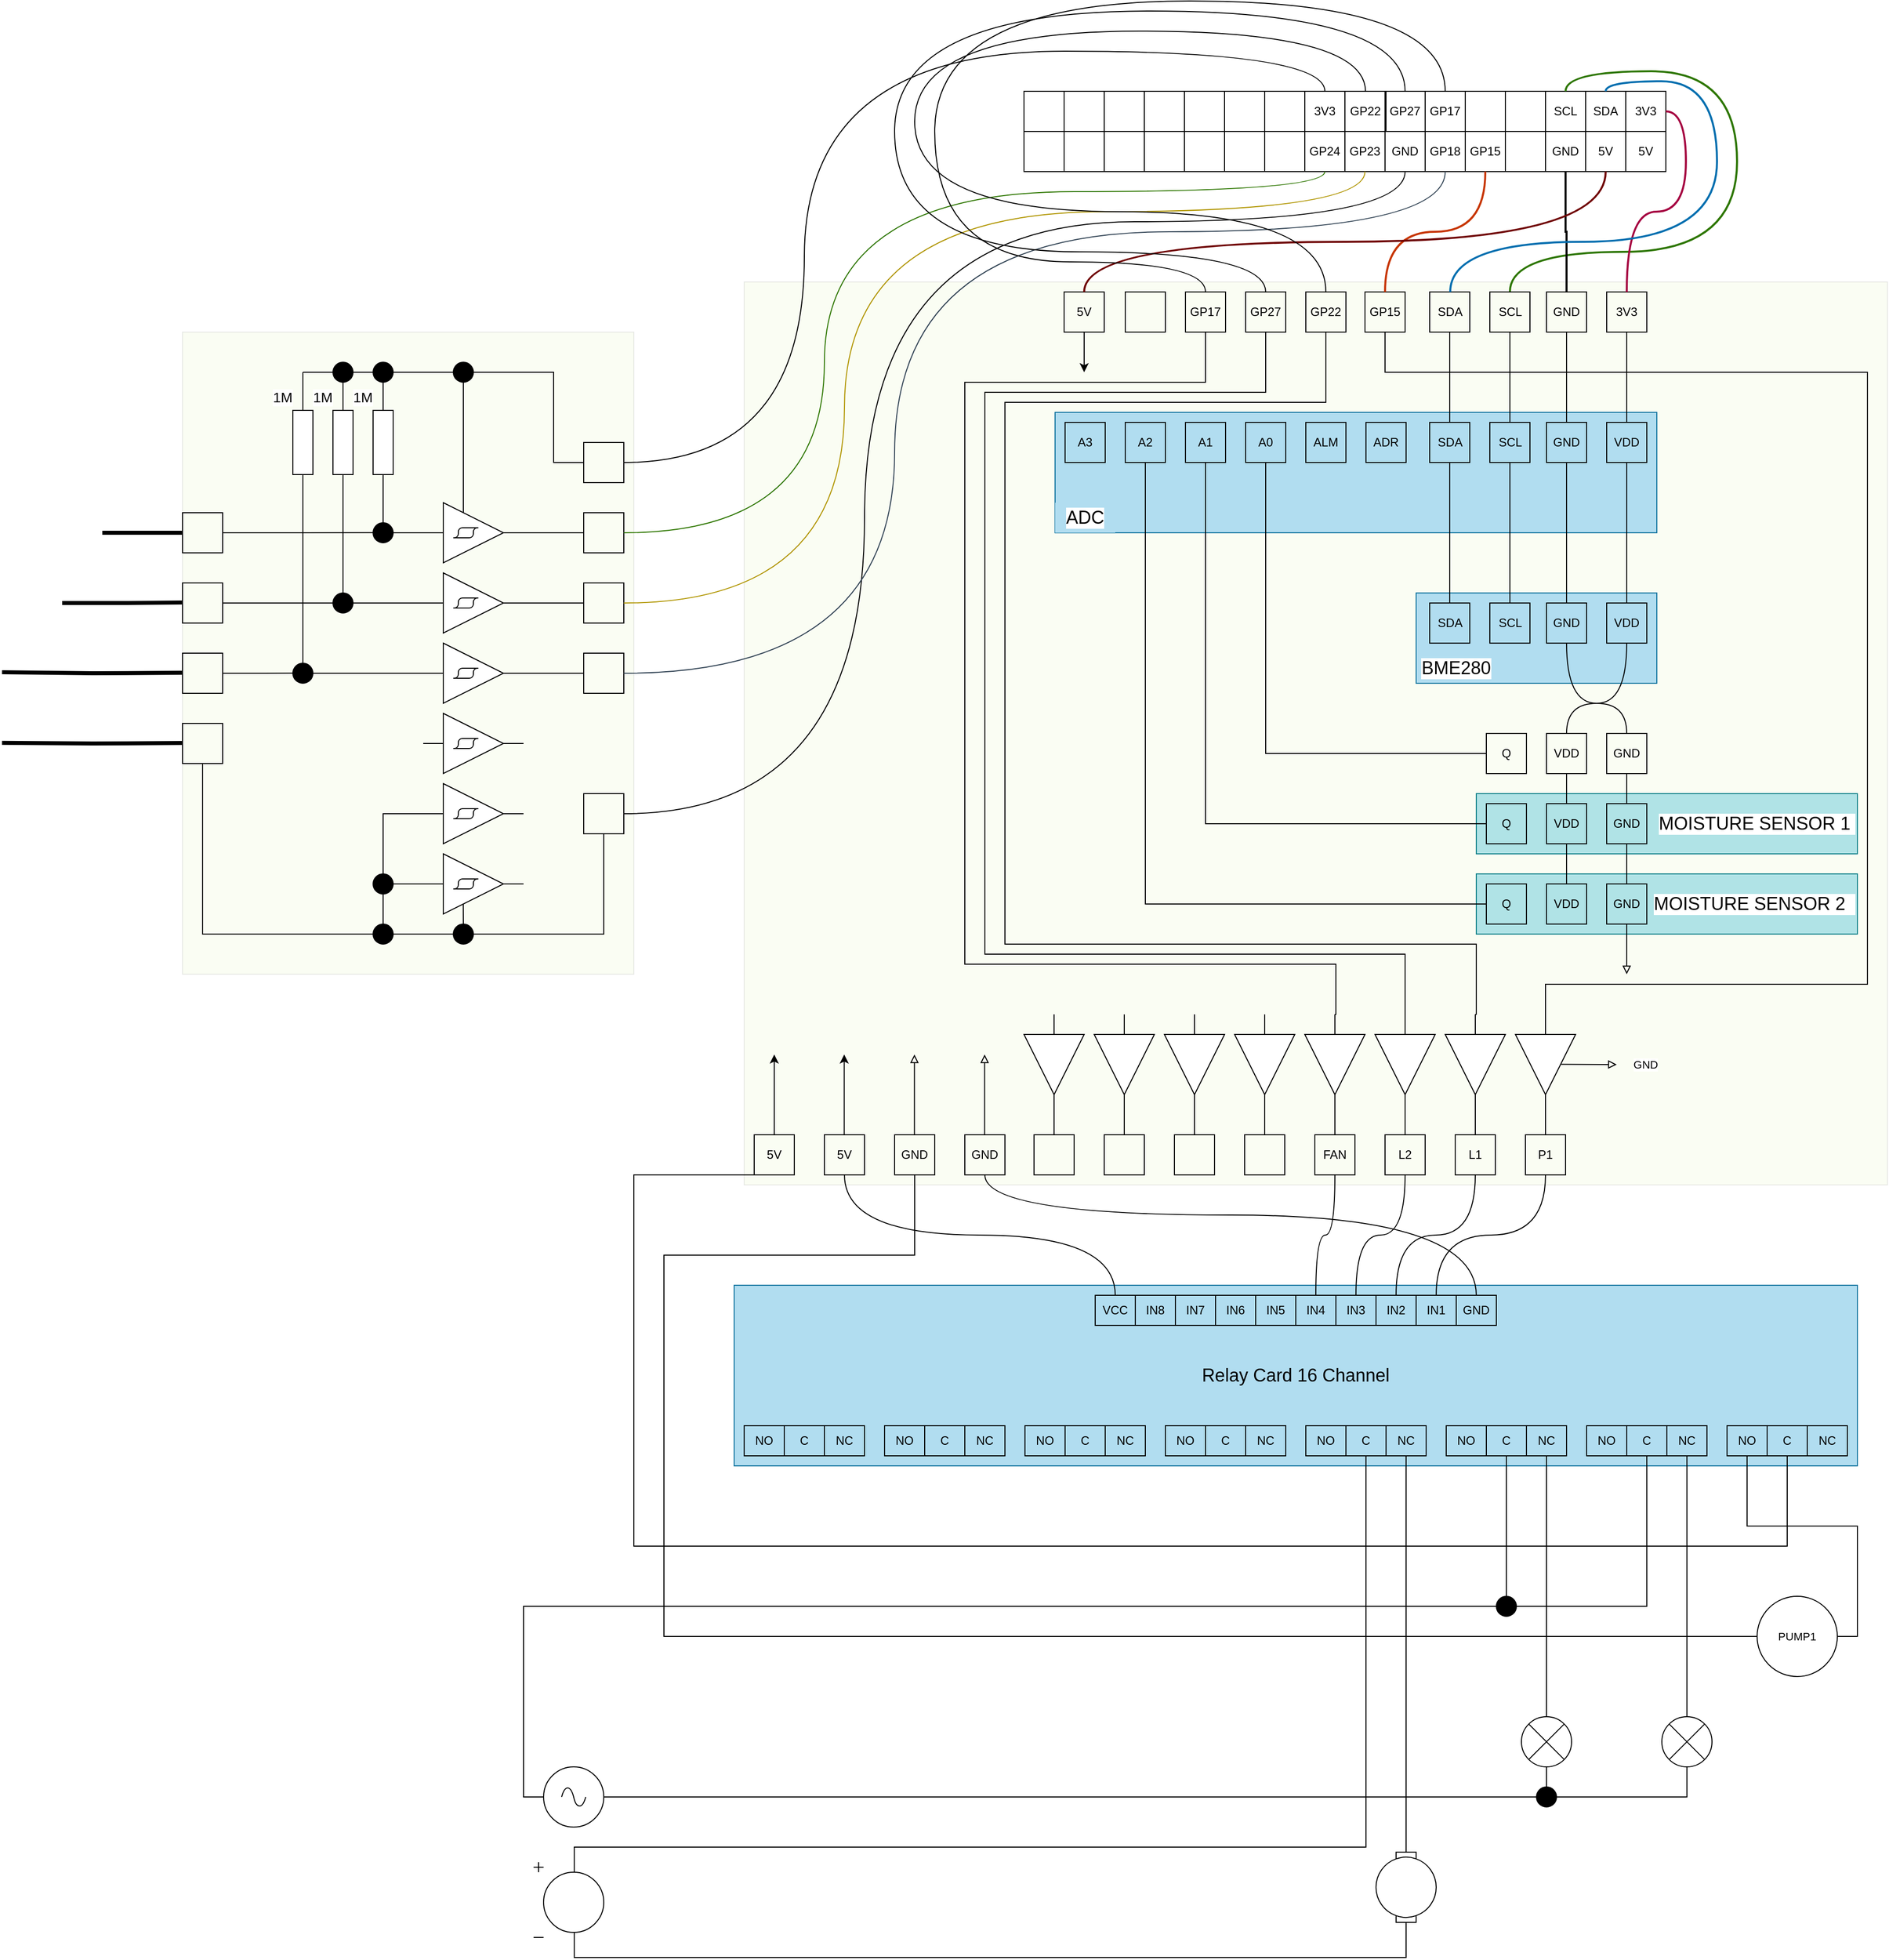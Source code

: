 <mxfile version="24.7.8">
  <diagram name="Page-1" id="SWcwMpiS_tSYsjk5WCd9">
    <mxGraphModel dx="3144" dy="2792" grid="1" gridSize="10" guides="1" tooltips="1" connect="1" arrows="1" fold="1" page="1" pageScale="1" pageWidth="1169" pageHeight="1654" math="0" shadow="0">
      <root>
        <mxCell id="0" />
        <mxCell id="1" parent="0" />
        <mxCell id="8Se8d8TxG7XIVdDQDwcc-89" value="" style="rounded=0;whiteSpace=wrap;html=1;fontFamily=Helvetica;fontSize=11;labelBackgroundColor=default;fillColor=#cdeb8b;fillStyle=solid;opacity=10;strokeColor=#36393d;" vertex="1" parent="1">
          <mxGeometry x="-310" y="200" width="450" height="640" as="geometry" />
        </mxCell>
        <mxCell id="8Se8d8TxG7XIVdDQDwcc-88" value="" style="rounded=0;whiteSpace=wrap;html=1;fontFamily=Helvetica;fontSize=11;labelBackgroundColor=default;fillColor=#cdeb8b;fillStyle=solid;opacity=10;strokeColor=#36393d;" vertex="1" parent="1">
          <mxGeometry x="250" y="150" width="1140" height="900" as="geometry" />
        </mxCell>
        <mxCell id="iwcDW4btiEjeqznmIjvd-136" value="&lt;div style=&quot;font-size: 18px;&quot;&gt;MOISTURE SENSOR 1&amp;nbsp;&lt;/div&gt;" style="rounded=0;whiteSpace=wrap;html=1;fontFamily=Helvetica;fontSize=11;labelBackgroundColor=default;align=right;fillColor=#b0e3e6;strokeColor=#0e8088;" parent="1" vertex="1">
          <mxGeometry x="980" y="660" width="380" height="60" as="geometry" />
        </mxCell>
        <mxCell id="iwcDW4btiEjeqznmIjvd-133" value="&lt;div style=&quot;font-size: 18px;&quot;&gt;MOISTURE SENSOR 2&amp;nbsp;&amp;nbsp;&lt;/div&gt;" style="rounded=0;whiteSpace=wrap;html=1;fontFamily=Helvetica;fontSize=11;labelBackgroundColor=default;align=right;fillColor=#b0e3e6;strokeColor=#0e8088;" parent="1" vertex="1">
          <mxGeometry x="980" y="740" width="380" height="60" as="geometry" />
        </mxCell>
        <mxCell id="iwcDW4btiEjeqznmIjvd-113" value="" style="rounded=0;whiteSpace=wrap;html=1;fontFamily=Helvetica;fontSize=11;labelBackgroundColor=default;align=left;fillColor=#b1ddf0;strokeColor=#10739e;" parent="1" vertex="1">
          <mxGeometry x="920" y="460" width="240" height="90" as="geometry" />
        </mxCell>
        <mxCell id="iwcDW4btiEjeqznmIjvd-114" value="&lt;div style=&quot;font-size: 18px;&quot;&gt;&lt;br&gt;&lt;/div&gt;" style="rounded=0;whiteSpace=wrap;html=1;fontFamily=Helvetica;fontSize=11;labelBackgroundColor=default;fillColor=#b1ddf0;strokeColor=#10739e;" parent="1" vertex="1">
          <mxGeometry x="560" y="280" width="600" height="120" as="geometry" />
        </mxCell>
        <mxCell id="vi9AejaFBc3eNM1fVHRH-1" value="" style="shape=stencil(tZTRDoIgFIafhtsGsrpvVO9xwlOyFBxS5tt3DNvStLWmGzfn/+E7/wYHJlWVQYks4RYKZHLHksRjDo3Y6AysxZwEcrNoCc5jXQ9qqErUIYo38AaOOUanCt5dsDZp6BjGZuhNaF25Z3xLe9ollXbUTwfjbNVz3nyCgbF0lt8jrGvf9KqS+AUG9F3IqLLk8Dt2tV4GLBbK28e+0s+edz5wP7FY6uJmA4v/sVKRMvW4pTqCvpy9u9p0NIxv5+r7ex8O43BYRwNNtJXq5DyOGnTow3uq8Qt5Cg8=);whiteSpace=wrap;html=1;" parent="1" vertex="1">
          <mxGeometry x="20" y="20" width="120" height="120" as="geometry" />
        </mxCell>
        <mxCell id="vi9AejaFBc3eNM1fVHRH-44" value="&lt;font style=&quot;font-size: 18px;&quot;&gt;Relay Card 16 Channel&lt;/font&gt;" style="rounded=0;whiteSpace=wrap;html=1;fillColor=#b1ddf0;strokeColor=#10739e;" parent="1" vertex="1">
          <mxGeometry x="240" y="1150" width="1120" height="180" as="geometry" />
        </mxCell>
        <mxCell id="vi9AejaFBc3eNM1fVHRH-41" value="" style="group" parent="1" vertex="1" connectable="0">
          <mxGeometry x="600" y="1160" width="400" height="30" as="geometry" />
        </mxCell>
        <mxCell id="vi9AejaFBc3eNM1fVHRH-31" value="VCC" style="text;strokeColor=default;align=center;fillColor=none;html=1;verticalAlign=middle;whiteSpace=wrap;rounded=0;" parent="vi9AejaFBc3eNM1fVHRH-41" vertex="1">
          <mxGeometry width="40" height="30" as="geometry" />
        </mxCell>
        <mxCell id="vi9AejaFBc3eNM1fVHRH-32" value="IN8" style="text;strokeColor=default;align=center;fillColor=none;html=1;verticalAlign=middle;whiteSpace=wrap;rounded=0;" parent="vi9AejaFBc3eNM1fVHRH-41" vertex="1">
          <mxGeometry x="40" width="40" height="30" as="geometry" />
        </mxCell>
        <mxCell id="vi9AejaFBc3eNM1fVHRH-33" value="IN7" style="text;strokeColor=default;align=center;fillColor=none;html=1;verticalAlign=middle;whiteSpace=wrap;rounded=0;" parent="vi9AejaFBc3eNM1fVHRH-41" vertex="1">
          <mxGeometry x="80" width="40" height="30" as="geometry" />
        </mxCell>
        <mxCell id="vi9AejaFBc3eNM1fVHRH-34" value="IN6" style="text;strokeColor=default;align=center;fillColor=none;html=1;verticalAlign=middle;whiteSpace=wrap;rounded=0;" parent="vi9AejaFBc3eNM1fVHRH-41" vertex="1">
          <mxGeometry x="120" width="40" height="30" as="geometry" />
        </mxCell>
        <mxCell id="vi9AejaFBc3eNM1fVHRH-35" value="IN5" style="text;strokeColor=default;align=center;fillColor=none;html=1;verticalAlign=middle;whiteSpace=wrap;rounded=0;" parent="vi9AejaFBc3eNM1fVHRH-41" vertex="1">
          <mxGeometry x="160" width="40" height="30" as="geometry" />
        </mxCell>
        <mxCell id="vi9AejaFBc3eNM1fVHRH-36" value="IN4" style="text;strokeColor=default;align=center;fillColor=none;html=1;verticalAlign=middle;whiteSpace=wrap;rounded=0;" parent="vi9AejaFBc3eNM1fVHRH-41" vertex="1">
          <mxGeometry x="200" width="40" height="30" as="geometry" />
        </mxCell>
        <mxCell id="vi9AejaFBc3eNM1fVHRH-37" value="IN3" style="text;strokeColor=default;align=center;fillColor=none;html=1;verticalAlign=middle;whiteSpace=wrap;rounded=0;" parent="vi9AejaFBc3eNM1fVHRH-41" vertex="1">
          <mxGeometry x="240" width="40" height="30" as="geometry" />
        </mxCell>
        <mxCell id="vi9AejaFBc3eNM1fVHRH-38" value="IN2" style="text;strokeColor=default;align=center;fillColor=none;html=1;verticalAlign=middle;whiteSpace=wrap;rounded=0;" parent="vi9AejaFBc3eNM1fVHRH-41" vertex="1">
          <mxGeometry x="280" width="40" height="30" as="geometry" />
        </mxCell>
        <mxCell id="vi9AejaFBc3eNM1fVHRH-39" value="IN1" style="text;strokeColor=default;align=center;fillColor=none;html=1;verticalAlign=middle;whiteSpace=wrap;rounded=0;" parent="vi9AejaFBc3eNM1fVHRH-41" vertex="1">
          <mxGeometry x="320" width="40" height="30" as="geometry" />
        </mxCell>
        <mxCell id="vi9AejaFBc3eNM1fVHRH-40" value="GND" style="text;strokeColor=default;align=center;fillColor=none;html=1;verticalAlign=middle;whiteSpace=wrap;rounded=0;" parent="vi9AejaFBc3eNM1fVHRH-41" vertex="1">
          <mxGeometry x="360" width="40" height="30" as="geometry" />
        </mxCell>
        <mxCell id="vi9AejaFBc3eNM1fVHRH-42" value="" style="group" parent="1" vertex="1" connectable="0">
          <mxGeometry x="250" y="1290" width="1100" height="30" as="geometry" />
        </mxCell>
        <mxCell id="vi9AejaFBc3eNM1fVHRH-7" value="NO" style="text;strokeColor=default;align=center;fillColor=none;html=1;verticalAlign=middle;whiteSpace=wrap;rounded=0;" parent="vi9AejaFBc3eNM1fVHRH-42" vertex="1">
          <mxGeometry width="40" height="30" as="geometry" />
        </mxCell>
        <mxCell id="vi9AejaFBc3eNM1fVHRH-8" value="C" style="text;strokeColor=default;align=center;fillColor=none;html=1;verticalAlign=middle;whiteSpace=wrap;rounded=0;" parent="vi9AejaFBc3eNM1fVHRH-42" vertex="1">
          <mxGeometry x="40" width="40" height="30" as="geometry" />
        </mxCell>
        <mxCell id="vi9AejaFBc3eNM1fVHRH-9" value="NC" style="text;strokeColor=default;align=center;fillColor=none;html=1;verticalAlign=middle;whiteSpace=wrap;rounded=0;" parent="vi9AejaFBc3eNM1fVHRH-42" vertex="1">
          <mxGeometry x="80" width="40" height="30" as="geometry" />
        </mxCell>
        <mxCell id="vi9AejaFBc3eNM1fVHRH-10" value="NO" style="text;strokeColor=default;align=center;fillColor=none;html=1;verticalAlign=middle;whiteSpace=wrap;rounded=0;" parent="vi9AejaFBc3eNM1fVHRH-42" vertex="1">
          <mxGeometry x="140" width="40" height="30" as="geometry" />
        </mxCell>
        <mxCell id="vi9AejaFBc3eNM1fVHRH-11" value="C" style="text;strokeColor=default;align=center;fillColor=none;html=1;verticalAlign=middle;whiteSpace=wrap;rounded=0;" parent="vi9AejaFBc3eNM1fVHRH-42" vertex="1">
          <mxGeometry x="180" width="40" height="30" as="geometry" />
        </mxCell>
        <mxCell id="vi9AejaFBc3eNM1fVHRH-12" value="NC" style="text;strokeColor=default;align=center;fillColor=none;html=1;verticalAlign=middle;whiteSpace=wrap;rounded=0;" parent="vi9AejaFBc3eNM1fVHRH-42" vertex="1">
          <mxGeometry x="220" width="40" height="30" as="geometry" />
        </mxCell>
        <mxCell id="vi9AejaFBc3eNM1fVHRH-13" value="NO" style="text;strokeColor=default;align=center;fillColor=none;html=1;verticalAlign=middle;whiteSpace=wrap;rounded=0;" parent="vi9AejaFBc3eNM1fVHRH-42" vertex="1">
          <mxGeometry x="280" width="40" height="30" as="geometry" />
        </mxCell>
        <mxCell id="vi9AejaFBc3eNM1fVHRH-14" value="C" style="text;strokeColor=default;align=center;fillColor=none;html=1;verticalAlign=middle;whiteSpace=wrap;rounded=0;" parent="vi9AejaFBc3eNM1fVHRH-42" vertex="1">
          <mxGeometry x="320" width="40" height="30" as="geometry" />
        </mxCell>
        <mxCell id="vi9AejaFBc3eNM1fVHRH-15" value="NC" style="text;strokeColor=default;align=center;fillColor=none;html=1;verticalAlign=middle;whiteSpace=wrap;rounded=0;" parent="vi9AejaFBc3eNM1fVHRH-42" vertex="1">
          <mxGeometry x="360" width="40" height="30" as="geometry" />
        </mxCell>
        <mxCell id="vi9AejaFBc3eNM1fVHRH-16" value="NO" style="text;strokeColor=default;align=center;fillColor=none;html=1;verticalAlign=middle;whiteSpace=wrap;rounded=0;" parent="vi9AejaFBc3eNM1fVHRH-42" vertex="1">
          <mxGeometry x="420" width="40" height="30" as="geometry" />
        </mxCell>
        <mxCell id="vi9AejaFBc3eNM1fVHRH-17" value="C" style="text;strokeColor=default;align=center;fillColor=none;html=1;verticalAlign=middle;whiteSpace=wrap;rounded=0;" parent="vi9AejaFBc3eNM1fVHRH-42" vertex="1">
          <mxGeometry x="460" width="40" height="30" as="geometry" />
        </mxCell>
        <mxCell id="vi9AejaFBc3eNM1fVHRH-18" value="NC" style="text;strokeColor=default;align=center;fillColor=none;html=1;verticalAlign=middle;whiteSpace=wrap;rounded=0;" parent="vi9AejaFBc3eNM1fVHRH-42" vertex="1">
          <mxGeometry x="500" width="40" height="30" as="geometry" />
        </mxCell>
        <mxCell id="vi9AejaFBc3eNM1fVHRH-19" value="NO" style="text;strokeColor=default;align=center;fillColor=none;html=1;verticalAlign=middle;whiteSpace=wrap;rounded=0;" parent="vi9AejaFBc3eNM1fVHRH-42" vertex="1">
          <mxGeometry x="560" width="40" height="30" as="geometry" />
        </mxCell>
        <mxCell id="vi9AejaFBc3eNM1fVHRH-20" value="C" style="text;strokeColor=default;align=center;fillColor=none;html=1;verticalAlign=middle;whiteSpace=wrap;rounded=0;" parent="vi9AejaFBc3eNM1fVHRH-42" vertex="1">
          <mxGeometry x="600" width="40" height="30" as="geometry" />
        </mxCell>
        <mxCell id="vi9AejaFBc3eNM1fVHRH-21" value="NC" style="text;strokeColor=default;align=center;fillColor=none;html=1;verticalAlign=middle;whiteSpace=wrap;rounded=0;" parent="vi9AejaFBc3eNM1fVHRH-42" vertex="1">
          <mxGeometry x="640" width="40" height="30" as="geometry" />
        </mxCell>
        <mxCell id="vi9AejaFBc3eNM1fVHRH-22" value="NO" style="text;strokeColor=default;align=center;fillColor=none;html=1;verticalAlign=middle;whiteSpace=wrap;rounded=0;" parent="vi9AejaFBc3eNM1fVHRH-42" vertex="1">
          <mxGeometry x="700" width="40" height="30" as="geometry" />
        </mxCell>
        <mxCell id="8Se8d8TxG7XIVdDQDwcc-112" style="edgeStyle=orthogonalEdgeStyle;shape=connector;rounded=0;orthogonalLoop=1;jettySize=auto;html=1;exitX=0.5;exitY=1;exitDx=0;exitDy=0;entryX=0.5;entryY=1;entryDx=0;entryDy=0;strokeColor=default;align=center;verticalAlign=middle;fontFamily=Helvetica;fontSize=11;fontColor=default;labelBackgroundColor=default;startArrow=none;startFill=0;endArrow=none;endFill=0;" edge="1" parent="vi9AejaFBc3eNM1fVHRH-42" source="vi9AejaFBc3eNM1fVHRH-23" target="vi9AejaFBc3eNM1fVHRH-26">
          <mxGeometry relative="1" as="geometry">
            <Array as="points">
              <mxPoint x="760" y="180" />
              <mxPoint x="900" y="180" />
            </Array>
          </mxGeometry>
        </mxCell>
        <mxCell id="vi9AejaFBc3eNM1fVHRH-23" value="C" style="text;strokeColor=default;align=center;fillColor=none;html=1;verticalAlign=middle;whiteSpace=wrap;rounded=0;" parent="vi9AejaFBc3eNM1fVHRH-42" vertex="1">
          <mxGeometry x="740" width="40" height="30" as="geometry" />
        </mxCell>
        <mxCell id="vi9AejaFBc3eNM1fVHRH-24" value="NC" style="text;strokeColor=default;align=center;fillColor=none;html=1;verticalAlign=middle;whiteSpace=wrap;rounded=0;" parent="vi9AejaFBc3eNM1fVHRH-42" vertex="1">
          <mxGeometry x="780" width="40" height="30" as="geometry" />
        </mxCell>
        <mxCell id="vi9AejaFBc3eNM1fVHRH-25" value="NO" style="text;strokeColor=default;align=center;fillColor=none;html=1;verticalAlign=middle;whiteSpace=wrap;rounded=0;" parent="vi9AejaFBc3eNM1fVHRH-42" vertex="1">
          <mxGeometry x="840" width="40" height="30" as="geometry" />
        </mxCell>
        <mxCell id="vi9AejaFBc3eNM1fVHRH-26" value="C" style="text;strokeColor=default;align=center;fillColor=none;html=1;verticalAlign=middle;whiteSpace=wrap;rounded=0;" parent="vi9AejaFBc3eNM1fVHRH-42" vertex="1">
          <mxGeometry x="880" width="40" height="30" as="geometry" />
        </mxCell>
        <mxCell id="vi9AejaFBc3eNM1fVHRH-27" value="NC" style="text;strokeColor=default;align=center;fillColor=none;html=1;verticalAlign=middle;whiteSpace=wrap;rounded=0;" parent="vi9AejaFBc3eNM1fVHRH-42" vertex="1">
          <mxGeometry x="920" width="40" height="30" as="geometry" />
        </mxCell>
        <mxCell id="vi9AejaFBc3eNM1fVHRH-28" value="NO" style="text;strokeColor=default;align=center;fillColor=none;html=1;verticalAlign=middle;whiteSpace=wrap;rounded=0;" parent="vi9AejaFBc3eNM1fVHRH-42" vertex="1">
          <mxGeometry x="980" width="40" height="30" as="geometry" />
        </mxCell>
        <mxCell id="vi9AejaFBc3eNM1fVHRH-29" value="C" style="text;strokeColor=default;align=center;fillColor=none;html=1;verticalAlign=middle;whiteSpace=wrap;rounded=0;" parent="vi9AejaFBc3eNM1fVHRH-42" vertex="1">
          <mxGeometry x="1020" width="40" height="30" as="geometry" />
        </mxCell>
        <mxCell id="vi9AejaFBc3eNM1fVHRH-30" value="NC" style="text;strokeColor=default;align=center;fillColor=none;html=1;verticalAlign=middle;whiteSpace=wrap;rounded=0;" parent="vi9AejaFBc3eNM1fVHRH-42" vertex="1">
          <mxGeometry x="1060" width="40" height="30" as="geometry" />
        </mxCell>
        <mxCell id="vi9AejaFBc3eNM1fVHRH-77" value="5V" style="shape=stencil(rZPBDoIwDIafZve5Ee8G9T3KqLIwNjKmyNs7qDESmAdCwqX/R7+ypTCZdxW0yAS30CCTZyaERwPD4agqsBZNDCKtCGVU9bMKuhZVoOgJXkNhkEgXvKux12X49GtboddhpPLC+Cm+Mz4yVy7OUkE7283ID48y0Db28hfJBA0ZqOJUtdHfYEBP6YFSJq4btdleWj7Tir202XatzGOSuniZF6Dqu3cPWy67kuzmPK6AL9bG0FL8OaYftylxb3xtAefLmdIm504nWnz4lNLPMQVv);whiteSpace=wrap;html=1;points=[[0,0.5,0,0,0],[0.5,0,0,0,0],[0.5,1,0,0,0],[1,0.5,0,0,0]];" parent="1" vertex="1">
          <mxGeometry x="1129" width="40" height="40" as="geometry" />
        </mxCell>
        <mxCell id="vi9AejaFBc3eNM1fVHRH-78" value="" style="verticalLabelPosition=bottom;shadow=0;dashed=0;align=center;html=1;verticalAlign=top;shape=mxgraph.electrical.logic_gates.buffer2;direction=south;" parent="1" vertex="1">
          <mxGeometry x="529" y="880" width="60" height="100" as="geometry" />
        </mxCell>
        <mxCell id="vi9AejaFBc3eNM1fVHRH-79" value="" style="verticalLabelPosition=bottom;shadow=0;dashed=0;align=center;html=1;verticalAlign=top;shape=mxgraph.electrical.logic_gates.buffer2;direction=south;" parent="1" vertex="1">
          <mxGeometry x="599" y="880" width="60" height="100" as="geometry" />
        </mxCell>
        <mxCell id="vi9AejaFBc3eNM1fVHRH-80" value="" style="verticalLabelPosition=bottom;shadow=0;dashed=0;align=center;html=1;verticalAlign=top;shape=mxgraph.electrical.logic_gates.buffer2;direction=south;" parent="1" vertex="1">
          <mxGeometry x="669" y="880" width="60" height="100" as="geometry" />
        </mxCell>
        <mxCell id="vi9AejaFBc3eNM1fVHRH-81" value="" style="verticalLabelPosition=bottom;shadow=0;dashed=0;align=center;html=1;verticalAlign=top;shape=mxgraph.electrical.logic_gates.buffer2;direction=south;" parent="1" vertex="1">
          <mxGeometry x="739" y="880" width="60" height="100" as="geometry" />
        </mxCell>
        <mxCell id="vi9AejaFBc3eNM1fVHRH-82" value="" style="verticalLabelPosition=bottom;shadow=0;dashed=0;align=center;html=1;verticalAlign=top;shape=mxgraph.electrical.logic_gates.buffer2;direction=south;" parent="1" vertex="1">
          <mxGeometry x="809" y="880" width="60" height="100" as="geometry" />
        </mxCell>
        <mxCell id="8Se8d8TxG7XIVdDQDwcc-95" style="edgeStyle=orthogonalEdgeStyle;shape=connector;rounded=0;orthogonalLoop=1;jettySize=auto;html=1;exitX=0;exitY=0.5;exitDx=0;exitDy=0;strokeColor=default;align=center;verticalAlign=middle;fontFamily=Helvetica;fontSize=11;fontColor=default;labelBackgroundColor=default;startArrow=none;startFill=0;endArrow=none;endFill=0;" edge="1" parent="1" source="vi9AejaFBc3eNM1fVHRH-83" target="8Se8d8TxG7XIVdDQDwcc-9">
          <mxGeometry relative="1" as="geometry">
            <Array as="points">
              <mxPoint x="909" y="820" />
              <mxPoint x="490" y="820" />
              <mxPoint x="490" y="260" />
              <mxPoint x="770" y="260" />
            </Array>
          </mxGeometry>
        </mxCell>
        <mxCell id="vi9AejaFBc3eNM1fVHRH-83" value="" style="verticalLabelPosition=bottom;shadow=0;dashed=0;align=center;html=1;verticalAlign=top;shape=mxgraph.electrical.logic_gates.buffer2;direction=south;" parent="1" vertex="1">
          <mxGeometry x="879" y="880" width="60" height="100" as="geometry" />
        </mxCell>
        <mxCell id="vi9AejaFBc3eNM1fVHRH-84" value="" style="verticalLabelPosition=bottom;shadow=0;dashed=0;align=center;html=1;verticalAlign=top;shape=mxgraph.electrical.logic_gates.buffer2;direction=south;" parent="1" vertex="1">
          <mxGeometry x="949" y="880" width="60" height="100" as="geometry" />
        </mxCell>
        <mxCell id="vi9AejaFBc3eNM1fVHRH-85" value="" style="verticalLabelPosition=bottom;shadow=0;dashed=0;align=center;html=1;verticalAlign=top;shape=mxgraph.electrical.logic_gates.buffer2;direction=south;" parent="1" vertex="1">
          <mxGeometry x="1019" y="880" width="60" height="100" as="geometry" />
        </mxCell>
        <mxCell id="iwcDW4btiEjeqznmIjvd-17" value="" style="verticalLabelPosition=bottom;shadow=0;dashed=0;align=center;html=1;verticalAlign=top;shape=mxgraph.electrical.logic_gates.schmitt_trigger;" parent="1" vertex="1">
          <mxGeometry x="-70" y="440" width="100" height="60" as="geometry" />
        </mxCell>
        <mxCell id="iwcDW4btiEjeqznmIjvd-18" value="" style="verticalLabelPosition=bottom;shadow=0;dashed=0;align=center;html=1;verticalAlign=top;shape=mxgraph.electrical.logic_gates.schmitt_trigger;" parent="1" vertex="1">
          <mxGeometry x="-70" y="510" width="100" height="60" as="geometry" />
        </mxCell>
        <mxCell id="iwcDW4btiEjeqznmIjvd-19" value="" style="verticalLabelPosition=bottom;shadow=0;dashed=0;align=center;html=1;verticalAlign=top;shape=mxgraph.electrical.logic_gates.schmitt_trigger;" parent="1" vertex="1">
          <mxGeometry x="-70" y="580" width="100" height="60" as="geometry" />
        </mxCell>
        <mxCell id="iwcDW4btiEjeqznmIjvd-20" value="" style="verticalLabelPosition=bottom;shadow=0;dashed=0;align=center;html=1;verticalAlign=top;shape=mxgraph.electrical.logic_gates.schmitt_trigger;" parent="1" vertex="1">
          <mxGeometry x="-70" y="650" width="100" height="60" as="geometry" />
        </mxCell>
        <mxCell id="iwcDW4btiEjeqznmIjvd-21" value="" style="verticalLabelPosition=bottom;shadow=0;dashed=0;align=center;html=1;verticalAlign=top;shape=mxgraph.electrical.logic_gates.schmitt_trigger;" parent="1" vertex="1">
          <mxGeometry x="-70" y="720" width="100" height="60" as="geometry" />
        </mxCell>
        <mxCell id="iwcDW4btiEjeqznmIjvd-22" value="" style="pointerEvents=1;verticalLabelPosition=bottom;shadow=0;dashed=0;align=center;html=1;verticalAlign=top;shape=mxgraph.electrical.resistors.resistor_1;direction=south;" parent="1" vertex="1">
          <mxGeometry x="-120" y="260" width="20" height="100" as="geometry" />
        </mxCell>
        <mxCell id="iwcDW4btiEjeqznmIjvd-32" style="edgeStyle=orthogonalEdgeStyle;shape=connector;rounded=0;orthogonalLoop=1;jettySize=auto;html=1;exitX=0;exitY=0.5;exitDx=0;exitDy=0;exitPerimeter=0;strokeColor=default;align=center;verticalAlign=middle;fontFamily=Helvetica;fontSize=11;fontColor=default;labelBackgroundColor=default;endArrow=none;endFill=0;" parent="1" source="iwcDW4btiEjeqznmIjvd-23" edge="1">
          <mxGeometry relative="1" as="geometry">
            <mxPoint x="-150" y="240" as="targetPoint" />
          </mxGeometry>
        </mxCell>
        <mxCell id="iwcDW4btiEjeqznmIjvd-23" value="" style="pointerEvents=1;verticalLabelPosition=bottom;shadow=0;dashed=0;align=center;html=1;verticalAlign=top;shape=mxgraph.electrical.resistors.resistor_1;direction=south;" parent="1" vertex="1">
          <mxGeometry x="-160" y="260" width="20" height="100" as="geometry" />
        </mxCell>
        <mxCell id="iwcDW4btiEjeqznmIjvd-33" style="edgeStyle=orthogonalEdgeStyle;shape=connector;rounded=0;orthogonalLoop=1;jettySize=auto;html=1;exitX=0;exitY=0.5;exitDx=0;exitDy=0;exitPerimeter=0;strokeColor=default;align=center;verticalAlign=middle;fontFamily=Helvetica;fontSize=11;fontColor=default;labelBackgroundColor=default;endArrow=none;endFill=0;" parent="1" source="iwcDW4btiEjeqznmIjvd-24" edge="1">
          <mxGeometry relative="1" as="geometry">
            <mxPoint x="-190" y="240" as="targetPoint" />
          </mxGeometry>
        </mxCell>
        <mxCell id="iwcDW4btiEjeqznmIjvd-24" value="" style="pointerEvents=1;verticalLabelPosition=bottom;shadow=0;dashed=0;align=center;html=1;verticalAlign=top;shape=mxgraph.electrical.resistors.resistor_1;direction=south;" parent="1" vertex="1">
          <mxGeometry x="-200" y="260" width="20" height="100" as="geometry" />
        </mxCell>
        <mxCell id="iwcDW4btiEjeqznmIjvd-26" style="edgeStyle=orthogonalEdgeStyle;rounded=0;orthogonalLoop=1;jettySize=auto;html=1;exitX=1;exitY=0.5;exitDx=0;exitDy=0;exitPerimeter=0;entryX=0;entryY=0.5;entryDx=0;entryDy=0;entryPerimeter=0;endArrow=none;endFill=0;" parent="1" source="8Se8d8TxG7XIVdDQDwcc-56" target="iwcDW4btiEjeqznmIjvd-16" edge="1">
          <mxGeometry relative="1" as="geometry" />
        </mxCell>
        <mxCell id="iwcDW4btiEjeqznmIjvd-27" style="edgeStyle=orthogonalEdgeStyle;rounded=0;orthogonalLoop=1;jettySize=auto;html=1;exitX=1;exitY=0.5;exitDx=0;exitDy=0;exitPerimeter=0;entryX=0;entryY=0.5;entryDx=0;entryDy=0;entryPerimeter=0;endArrow=none;endFill=0;" parent="1" source="iwcDW4btiEjeqznmIjvd-23" target="iwcDW4btiEjeqznmIjvd-17" edge="1">
          <mxGeometry relative="1" as="geometry" />
        </mxCell>
        <mxCell id="iwcDW4btiEjeqznmIjvd-28" style="edgeStyle=orthogonalEdgeStyle;shape=connector;rounded=0;orthogonalLoop=1;jettySize=auto;html=1;exitX=1;exitY=0.5;exitDx=0;exitDy=0;exitPerimeter=0;entryX=0;entryY=0.5;entryDx=0;entryDy=0;entryPerimeter=0;strokeColor=default;align=center;verticalAlign=middle;fontFamily=Helvetica;fontSize=11;fontColor=default;labelBackgroundColor=default;endArrow=none;endFill=0;" parent="1" source="8Se8d8TxG7XIVdDQDwcc-60" target="iwcDW4btiEjeqznmIjvd-18" edge="1">
          <mxGeometry relative="1" as="geometry" />
        </mxCell>
        <mxCell id="iwcDW4btiEjeqznmIjvd-34" style="edgeStyle=orthogonalEdgeStyle;shape=connector;rounded=0;orthogonalLoop=1;jettySize=auto;html=1;exitX=0;exitY=0.5;exitDx=0;exitDy=0;exitPerimeter=0;strokeColor=default;align=center;verticalAlign=middle;fontFamily=Helvetica;fontSize=11;fontColor=default;labelBackgroundColor=default;endArrow=none;endFill=0;" parent="1" source="8Se8d8TxG7XIVdDQDwcc-62" edge="1">
          <mxGeometry relative="1" as="geometry">
            <mxPoint x="-30" y="380" as="targetPoint" />
            <Array as="points">
              <mxPoint x="-30" y="240" />
              <mxPoint x="-30" y="382" />
            </Array>
          </mxGeometry>
        </mxCell>
        <mxCell id="iwcDW4btiEjeqznmIjvd-31" style="edgeStyle=orthogonalEdgeStyle;shape=connector;rounded=0;orthogonalLoop=1;jettySize=auto;html=1;entryX=0;entryY=0.5;entryDx=0;entryDy=0;entryPerimeter=0;strokeColor=default;align=center;verticalAlign=middle;fontFamily=Helvetica;fontSize=11;fontColor=default;labelBackgroundColor=default;endArrow=none;endFill=0;" parent="1" source="8Se8d8TxG7XIVdDQDwcc-73" target="iwcDW4btiEjeqznmIjvd-22" edge="1">
          <mxGeometry relative="1" as="geometry">
            <mxPoint x="-190" y="240" as="sourcePoint" />
          </mxGeometry>
        </mxCell>
        <mxCell id="iwcDW4btiEjeqznmIjvd-50" value="3V3" style="shape=stencil(rZPBDoIwDIafZve5Ee8G9T3KqLIwNjKmyNs7qDESmAdCwqX/R7+ypTCZdxW0yAS30CCTZyaERwPD4agqsBZNDCKtCGVU9bMKuhZVoOgJXkNhkEgXvKux12X49GtboddhpPLC+Cm+Mz4yVy7OUkE7283ID48y0Db28hfJBA0ZqOJUtdHfYEBP6YFSJq4btdleWj7Tir202XatzGOSuniZF6Dqu3cPWy67kuzmPK6AL9bG0FL8OaYftylxb3xtAefLmdIm504nWnz4lNLPMQVv);whiteSpace=wrap;html=1;points=[[0,0.5,0,0,0],[0.5,0,0,0,0],[0.5,1,0,0,0],[1,0.5,0,0,0]];strokeColor=default;fillColor=#5C5C5C;fillStyle=solid;fillOpacity=90;strokeOpacity=100;" parent="1" vertex="1">
          <mxGeometry x="1129" y="-40" width="40" height="40" as="geometry" />
        </mxCell>
        <mxCell id="iwcDW4btiEjeqznmIjvd-51" value="5V" style="shape=stencil(rZPBDoIwDIafZve5Ee8G9T3KqLIwNjKmyNs7qDESmAdCwqX/R7+ypTCZdxW0yAS30CCTZyaERwPD4agqsBZNDCKtCGVU9bMKuhZVoOgJXkNhkEgXvKux12X49GtboddhpPLC+Cm+Mz4yVy7OUkE7283ID48y0Db28hfJBA0ZqOJUtdHfYEBP6YFSJq4btdleWj7Tir202XatzGOSuniZF6Dqu3cPWy67kuzmPK6AL9bG0FL8OaYftylxb3xtAefLmdIm504nWnz4lNLPMQVv);whiteSpace=wrap;html=1;points=[[0,0.5,0,0,0],[0.5,0,0,0,0],[0.5,1,0,0,0],[1,0.5,0,0,0]];" parent="1" vertex="1">
          <mxGeometry x="1089" width="40" height="40" as="geometry" />
        </mxCell>
        <mxCell id="iwcDW4btiEjeqznmIjvd-52" value="SDA" style="shape=stencil(rZPBDoIwDIafZve5Ee8G9T3KqLIwNjKmyNs7qDESmAdCwqX/R7+ypTCZdxW0yAS30CCTZyaERwPD4agqsBZNDCKtCGVU9bMKuhZVoOgJXkNhkEgXvKux12X49GtboddhpPLC+Cm+Mz4yVy7OUkE7283ID48y0Db28hfJBA0ZqOJUtdHfYEBP6YFSJq4btdleWj7Tir202XatzGOSuniZF6Dqu3cPWy67kuzmPK6AL9bG0FL8OaYftylxb3xtAefLmdIm504nWnz4lNLPMQVv);whiteSpace=wrap;html=1;points=[[0,0.5,0,0,0],[0.5,0,0,0,0],[0.5,1,0,0,0],[1,0.5,0,0,0]];" parent="1" vertex="1">
          <mxGeometry x="1089" y="-40" width="40" height="40" as="geometry" />
        </mxCell>
        <mxCell id="iwcDW4btiEjeqznmIjvd-53" value="GND" style="shape=stencil(rZPBDoIwDIafZve5Ee8G9T3KqLIwNjKmyNs7qDESmAdCwqX/R7+ypTCZdxW0yAS30CCTZyaERwPD4agqsBZNDCKtCGVU9bMKuhZVoOgJXkNhkEgXvKux12X49GtboddhpPLC+Cm+Mz4yVy7OUkE7283ID48y0Db28hfJBA0ZqOJUtdHfYEBP6YFSJq4btdleWj7Tir202XatzGOSuniZF6Dqu3cPWy67kuzmPK6AL9bG0FL8OaYftylxb3xtAefLmdIm504nWnz4lNLPMQVv);whiteSpace=wrap;html=1;points=[[0,0.5,0,0,0],[0.5,0,0,0,0],[0.5,1,0,0,0],[1,0.5,0,0,0]];" parent="1" vertex="1">
          <mxGeometry x="1049" width="40" height="40" as="geometry" />
        </mxCell>
        <mxCell id="iwcDW4btiEjeqznmIjvd-54" value="SCL" style="shape=stencil(rZPBDoIwDIafZve5Ee8G9T3KqLIwNjKmyNs7qDESmAdCwqX/R7+ypTCZdxW0yAS30CCTZyaERwPD4agqsBZNDCKtCGVU9bMKuhZVoOgJXkNhkEgXvKux12X49GtboddhpPLC+Cm+Mz4yVy7OUkE7283ID48y0Db28hfJBA0ZqOJUtdHfYEBP6YFSJq4btdleWj7Tir202XatzGOSuniZF6Dqu3cPWy67kuzmPK6AL9bG0FL8OaYftylxb3xtAefLmdIm504nWnz4lNLPMQVv);whiteSpace=wrap;html=1;points=[[0,0.5,0,0,0],[0.5,0,0,0,0],[0.5,1,0,0,0],[1,0.5,0,0,0]];" parent="1" vertex="1">
          <mxGeometry x="1049" y="-40" width="40" height="40" as="geometry" />
        </mxCell>
        <mxCell id="iwcDW4btiEjeqznmIjvd-55" value="" style="shape=stencil(rZPBDoIwDIafZve5Ee8G9T3KqLIwNjKmyNs7qDESmAdCwqX/R7+ypTCZdxW0yAS30CCTZyaERwPD4agqsBZNDCKtCGVU9bMKuhZVoOgJXkNhkEgXvKux12X49GtboddhpPLC+Cm+Mz4yVy7OUkE7283ID48y0Db28hfJBA0ZqOJUtdHfYEBP6YFSJq4btdleWj7Tir202XatzGOSuniZF6Dqu3cPWy67kuzmPK6AL9bG0FL8OaYftylxb3xtAefLmdIm504nWnz4lNLPMQVv);whiteSpace=wrap;html=1;points=[[0,0.5,0,0,0],[0.5,0,0,0,0],[0.5,1,0,0,0],[1,0.5,0,0,0]];" parent="1" vertex="1">
          <mxGeometry x="1009" width="40" height="40" as="geometry" />
        </mxCell>
        <mxCell id="iwcDW4btiEjeqznmIjvd-56" value="" style="shape=stencil(rZPBDoIwDIafZve5Ee8G9T3KqLIwNjKmyNs7qDESmAdCwqX/R7+ypTCZdxW0yAS30CCTZyaERwPD4agqsBZNDCKtCGVU9bMKuhZVoOgJXkNhkEgXvKux12X49GtboddhpPLC+Cm+Mz4yVy7OUkE7283ID48y0Db28hfJBA0ZqOJUtdHfYEBP6YFSJq4btdleWj7Tir202XatzGOSuniZF6Dqu3cPWy67kuzmPK6AL9bG0FL8OaYftylxb3xtAefLmdIm504nWnz4lNLPMQVv);whiteSpace=wrap;html=1;points=[[0,0.5,0,0,0],[0.5,0,0,0,0],[0.5,1,0,0,0],[1,0.5,0,0,0]];" parent="1" vertex="1">
          <mxGeometry x="1009" y="-40" width="40" height="40" as="geometry" />
        </mxCell>
        <mxCell id="iwcDW4btiEjeqznmIjvd-57" value="GP15" style="shape=stencil(rZPBDoIwDIafZve5Ee8G9T3KqLIwNjKmyNs7qDESmAdCwqX/R7+ypTCZdxW0yAS30CCTZyaERwPD4agqsBZNDCKtCGVU9bMKuhZVoOgJXkNhkEgXvKux12X49GtboddhpPLC+Cm+Mz4yVy7OUkE7283ID48y0Db28hfJBA0ZqOJUtdHfYEBP6YFSJq4btdleWj7Tir202XatzGOSuniZF6Dqu3cPWy67kuzmPK6AL9bG0FL8OaYftylxb3xtAefLmdIm504nWnz4lNLPMQVv);whiteSpace=wrap;html=1;points=[[0,0.5,0,0,0],[0.5,0,0,0,0],[0.5,1,0,0,0],[1,0.5,0,0,0]];" parent="1" vertex="1">
          <mxGeometry x="969" width="40" height="40" as="geometry" />
        </mxCell>
        <mxCell id="iwcDW4btiEjeqznmIjvd-58" value="" style="shape=stencil(rZPBDoIwDIafZve5Ee8G9T3KqLIwNjKmyNs7qDESmAdCwqX/R7+ypTCZdxW0yAS30CCTZyaERwPD4agqsBZNDCKtCGVU9bMKuhZVoOgJXkNhkEgXvKux12X49GtboddhpPLC+Cm+Mz4yVy7OUkE7283ID48y0Db28hfJBA0ZqOJUtdHfYEBP6YFSJq4btdleWj7Tir202XatzGOSuniZF6Dqu3cPWy67kuzmPK6AL9bG0FL8OaYftylxb3xtAefLmdIm504nWnz4lNLPMQVv);whiteSpace=wrap;html=1;points=[[0,0.5,0,0,0],[0.5,0,0,0,0],[0.5,1,0,0,0],[1,0.5,0,0,0]];" parent="1" vertex="1">
          <mxGeometry x="969" y="-40" width="40" height="40" as="geometry" />
        </mxCell>
        <mxCell id="iwcDW4btiEjeqznmIjvd-59" value="GP18" style="shape=stencil(rZPBDoIwDIafZve5Ee8G9T3KqLIwNjKmyNs7qDESmAdCwqX/R7+ypTCZdxW0yAS30CCTZyaERwPD4agqsBZNDCKtCGVU9bMKuhZVoOgJXkNhkEgXvKux12X49GtboddhpPLC+Cm+Mz4yVy7OUkE7283ID48y0Db28hfJBA0ZqOJUtdHfYEBP6YFSJq4btdleWj7Tir202XatzGOSuniZF6Dqu3cPWy67kuzmPK6AL9bG0FL8OaYftylxb3xtAefLmdIm504nWnz4lNLPMQVv);whiteSpace=wrap;html=1;points=[[0,0.5,0,0,0],[0.5,0,0,0,0],[0.5,1,0,0,0],[1,0.5,0,0,0]];" parent="1" vertex="1">
          <mxGeometry x="929" width="40" height="40" as="geometry" />
        </mxCell>
        <mxCell id="iwcDW4btiEjeqznmIjvd-60" value="GP17" style="shape=stencil(rZPBDoIwDIafZve5Ee8G9T3KqLIwNjKmyNs7qDESmAdCwqX/R7+ypTCZdxW0yAS30CCTZyaERwPD4agqsBZNDCKtCGVU9bMKuhZVoOgJXkNhkEgXvKux12X49GtboddhpPLC+Cm+Mz4yVy7OUkE7283ID48y0Db28hfJBA0ZqOJUtdHfYEBP6YFSJq4btdleWj7Tir202XatzGOSuniZF6Dqu3cPWy67kuzmPK6AL9bG0FL8OaYftylxb3xtAefLmdIm504nWnz4lNLPMQVv);whiteSpace=wrap;html=1;points=[[0,0.5,0,0,0],[0.5,0,0,0,0],[0.5,1,0,0,0],[1,0.5,0,0,0]];" parent="1" vertex="1">
          <mxGeometry x="929" y="-40" width="40" height="40" as="geometry" />
        </mxCell>
        <mxCell id="iwcDW4btiEjeqznmIjvd-61" value="GND" style="shape=stencil(rZPBDoIwDIafZve5Ee8G9T3KqLIwNjKmyNs7qDESmAdCwqX/R7+ypTCZdxW0yAS30CCTZyaERwPD4agqsBZNDCKtCGVU9bMKuhZVoOgJXkNhkEgXvKux12X49GtboddhpPLC+Cm+Mz4yVy7OUkE7283ID48y0Db28hfJBA0ZqOJUtdHfYEBP6YFSJq4btdleWj7Tir202XatzGOSuniZF6Dqu3cPWy67kuzmPK6AL9bG0FL8OaYftylxb3xtAefLmdIm504nWnz4lNLPMQVv);whiteSpace=wrap;html=1;points=[[0,0.5,0,0,0],[0.5,0,0,0,0],[0.5,1,0,0,0],[1,0.5,0,0,0]];" parent="1" vertex="1">
          <mxGeometry x="889" width="40" height="40" as="geometry" />
        </mxCell>
        <mxCell id="iwcDW4btiEjeqznmIjvd-62" value="GP27" style="shape=stencil(rZPBDoIwDIafZve5Ee8G9T3KqLIwNjKmyNs7qDESmAdCwqX/R7+ypTCZdxW0yAS30CCTZyaERwPD4agqsBZNDCKtCGVU9bMKuhZVoOgJXkNhkEgXvKux12X49GtboddhpPLC+Cm+Mz4yVy7OUkE7283ID48y0Db28hfJBA0ZqOJUtdHfYEBP6YFSJq4btdleWj7Tir202XatzGOSuniZF6Dqu3cPWy67kuzmPK6AL9bG0FL8OaYftylxb3xtAefLmdIm504nWnz4lNLPMQVv);whiteSpace=wrap;html=1;points=[[0,0.5,0,0,0],[0.5,0,0,0,0],[0.5,1,0,0,0],[1,0.5,0,0,0]];" parent="1" vertex="1">
          <mxGeometry x="889" y="-40" width="40" height="40" as="geometry" />
        </mxCell>
        <mxCell id="iwcDW4btiEjeqznmIjvd-63" value="GP23" style="shape=stencil(rZPBDoIwDIafZve5Ee8G9T3KqLIwNjKmyNs7qDESmAdCwqX/R7+ypTCZdxW0yAS30CCTZyaERwPD4agqsBZNDCKtCGVU9bMKuhZVoOgJXkNhkEgXvKux12X49GtboddhpPLC+Cm+Mz4yVy7OUkE7283ID48y0Db28hfJBA0ZqOJUtdHfYEBP6YFSJq4btdleWj7Tir202XatzGOSuniZF6Dqu3cPWy67kuzmPK6AL9bG0FL8OaYftylxb3xtAefLmdIm504nWnz4lNLPMQVv);whiteSpace=wrap;html=1;points=[[0,0.5,0,0,0],[0.5,0,0,0,0],[0.5,1,0,0,0],[1,0.5,0,0,0]];" parent="1" vertex="1">
          <mxGeometry x="849" width="40" height="40" as="geometry" />
        </mxCell>
        <mxCell id="iwcDW4btiEjeqznmIjvd-64" value="GP22" style="shape=stencil(rZPBDoIwDIafZve5Ee8G9T3KqLIwNjKmyNs7qDESmAdCwqX/R7+ypTCZdxW0yAS30CCTZyaERwPD4agqsBZNDCKtCGVU9bMKuhZVoOgJXkNhkEgXvKux12X49GtboddhpPLC+Cm+Mz4yVy7OUkE7283ID48y0Db28hfJBA0ZqOJUtdHfYEBP6YFSJq4btdleWj7Tir202XatzGOSuniZF6Dqu3cPWy67kuzmPK6AL9bG0FL8OaYftylxb3xtAefLmdIm504nWnz4lNLPMQVv);whiteSpace=wrap;html=1;points=[[0,0.5,0,0,0],[0.5,0,0,0,0],[0.5,1,0,0,0],[1,0.5,0,0,0]];" parent="1" vertex="1">
          <mxGeometry x="849" y="-40" width="41" height="40" as="geometry" />
        </mxCell>
        <mxCell id="iwcDW4btiEjeqznmIjvd-65" value="GP24" style="shape=stencil(rZPBDoIwDIafZve5Ee8G9T3KqLIwNjKmyNs7qDESmAdCwqX/R7+ypTCZdxW0yAS30CCTZyaERwPD4agqsBZNDCKtCGVU9bMKuhZVoOgJXkNhkEgXvKux12X49GtboddhpPLC+Cm+Mz4yVy7OUkE7283ID48y0Db28hfJBA0ZqOJUtdHfYEBP6YFSJq4btdleWj7Tir202XatzGOSuniZF6Dqu3cPWy67kuzmPK6AL9bG0FL8OaYftylxb3xtAefLmdIm504nWnz4lNLPMQVv);whiteSpace=wrap;html=1;points=[[0,0.5,0,0,0],[0.5,0,0,0,0],[0.5,1,0,0,0],[1,0.5,0,0,0]];" parent="1" vertex="1">
          <mxGeometry x="809" width="40" height="40" as="geometry" />
        </mxCell>
        <mxCell id="iwcDW4btiEjeqznmIjvd-66" value="3V3" style="shape=stencil(rZPBDoIwDIafZve5Ee8G9T3KqLIwNjKmyNs7qDESmAdCwqX/R7+ypTCZdxW0yAS30CCTZyaERwPD4agqsBZNDCKtCGVU9bMKuhZVoOgJXkNhkEgXvKux12X49GtboddhpPLC+Cm+Mz4yVy7OUkE7283ID48y0Db28hfJBA0ZqOJUtdHfYEBP6YFSJq4btdleWj7Tir202XatzGOSuniZF6Dqu3cPWy67kuzmPK6AL9bG0FL8OaYftylxb3xtAefLmdIm504nWnz4lNLPMQVv);whiteSpace=wrap;html=1;points=[[0,0.5,0,0,0],[0.5,0,0,0,0],[0.5,1,0,0,0],[1,0.5,0,0,0]];" parent="1" vertex="1">
          <mxGeometry x="809" y="-40" width="40" height="40" as="geometry" />
        </mxCell>
        <mxCell id="iwcDW4btiEjeqznmIjvd-67" value="" style="shape=stencil(rZPBDoIwDIafZve5Ee8G9T3KqLIwNjKmyNs7qDESmAdCwqX/R7+ypTCZdxW0yAS30CCTZyaERwPD4agqsBZNDCKtCGVU9bMKuhZVoOgJXkNhkEgXvKux12X49GtboddhpPLC+Cm+Mz4yVy7OUkE7283ID48y0Db28hfJBA0ZqOJUtdHfYEBP6YFSJq4btdleWj7Tir202XatzGOSuniZF6Dqu3cPWy67kuzmPK6AL9bG0FL8OaYftylxb3xtAefLmdIm504nWnz4lNLPMQVv);whiteSpace=wrap;html=1;points=[[0,0.5,0,0,0],[0.5,0,0,0,0],[0.5,1,0,0,0],[1,0.5,0,0,0]];" parent="1" vertex="1">
          <mxGeometry x="769" width="40" height="40" as="geometry" />
        </mxCell>
        <mxCell id="iwcDW4btiEjeqznmIjvd-68" value="" style="shape=stencil(rZPBDoIwDIafZve5Ee8G9T3KqLIwNjKmyNs7qDESmAdCwqX/R7+ypTCZdxW0yAS30CCTZyaERwPD4agqsBZNDCKtCGVU9bMKuhZVoOgJXkNhkEgXvKux12X49GtboddhpPLC+Cm+Mz4yVy7OUkE7283ID48y0Db28hfJBA0ZqOJUtdHfYEBP6YFSJq4btdleWj7Tir202XatzGOSuniZF6Dqu3cPWy67kuzmPK6AL9bG0FL8OaYftylxb3xtAefLmdIm504nWnz4lNLPMQVv);whiteSpace=wrap;html=1;points=[[0,0.5,0,0,0],[0.5,0,0,0,0],[0.5,1,0,0,0],[1,0.5,0,0,0]];" parent="1" vertex="1">
          <mxGeometry x="769" y="-40" width="40" height="40" as="geometry" />
        </mxCell>
        <mxCell id="iwcDW4btiEjeqznmIjvd-69" value="" style="shape=stencil(rZPBDoIwDIafZve5Ee8G9T3KqLIwNjKmyNs7qDESmAdCwqX/R7+ypTCZdxW0yAS30CCTZyaERwPD4agqsBZNDCKtCGVU9bMKuhZVoOgJXkNhkEgXvKux12X49GtboddhpPLC+Cm+Mz4yVy7OUkE7283ID48y0Db28hfJBA0ZqOJUtdHfYEBP6YFSJq4btdleWj7Tir202XatzGOSuniZF6Dqu3cPWy67kuzmPK6AL9bG0FL8OaYftylxb3xtAefLmdIm504nWnz4lNLPMQVv);whiteSpace=wrap;html=1;points=[[0,0.5,0,0,0],[0.5,0,0,0,0],[0.5,1,0,0,0],[1,0.5,0,0,0]];" parent="1" vertex="1">
          <mxGeometry x="729" width="40" height="40" as="geometry" />
        </mxCell>
        <mxCell id="iwcDW4btiEjeqznmIjvd-70" value="" style="shape=stencil(rZPBDoIwDIafZve5Ee8G9T3KqLIwNjKmyNs7qDESmAdCwqX/R7+ypTCZdxW0yAS30CCTZyaERwPD4agqsBZNDCKtCGVU9bMKuhZVoOgJXkNhkEgXvKux12X49GtboddhpPLC+Cm+Mz4yVy7OUkE7283ID48y0Db28hfJBA0ZqOJUtdHfYEBP6YFSJq4btdleWj7Tir202XatzGOSuniZF6Dqu3cPWy67kuzmPK6AL9bG0FL8OaYftylxb3xtAefLmdIm504nWnz4lNLPMQVv);whiteSpace=wrap;html=1;points=[[0,0.5,0,0,0],[0.5,0,0,0,0],[0.5,1,0,0,0],[1,0.5,0,0,0]];" parent="1" vertex="1">
          <mxGeometry x="729" y="-40" width="40" height="40" as="geometry" />
        </mxCell>
        <mxCell id="iwcDW4btiEjeqznmIjvd-71" value="" style="shape=stencil(rZPBDoIwDIafZve5Ee8G9T3KqLIwNjKmyNs7qDESmAdCwqX/R7+ypTCZdxW0yAS30CCTZyaERwPD4agqsBZNDCKtCGVU9bMKuhZVoOgJXkNhkEgXvKux12X49GtboddhpPLC+Cm+Mz4yVy7OUkE7283ID48y0Db28hfJBA0ZqOJUtdHfYEBP6YFSJq4btdleWj7Tir202XatzGOSuniZF6Dqu3cPWy67kuzmPK6AL9bG0FL8OaYftylxb3xtAefLmdIm504nWnz4lNLPMQVv);whiteSpace=wrap;html=1;points=[[0,0.5,0,0,0],[0.5,0,0,0,0],[0.5,1,0,0,0],[1,0.5,0,0,0]];" parent="1" vertex="1">
          <mxGeometry x="689" width="40" height="40" as="geometry" />
        </mxCell>
        <mxCell id="iwcDW4btiEjeqznmIjvd-72" value="" style="shape=stencil(rZPBDoIwDIafZve5Ee8G9T3KqLIwNjKmyNs7qDESmAdCwqX/R7+ypTCZdxW0yAS30CCTZyaERwPD4agqsBZNDCKtCGVU9bMKuhZVoOgJXkNhkEgXvKux12X49GtboddhpPLC+Cm+Mz4yVy7OUkE7283ID48y0Db28hfJBA0ZqOJUtdHfYEBP6YFSJq4btdleWj7Tir202XatzGOSuniZF6Dqu3cPWy67kuzmPK6AL9bG0FL8OaYftylxb3xtAefLmdIm504nWnz4lNLPMQVv);whiteSpace=wrap;html=1;points=[[0,0.5,0,0,0],[0.5,0,0,0,0],[0.5,1,0,0,0],[1,0.5,0,0,0]];" parent="1" vertex="1">
          <mxGeometry x="689" y="-40" width="40" height="40" as="geometry" />
        </mxCell>
        <mxCell id="iwcDW4btiEjeqznmIjvd-73" value="" style="shape=stencil(rZPBDoIwDIafZve5Ee8G9T3KqLIwNjKmyNs7qDESmAdCwqX/R7+ypTCZdxW0yAS30CCTZyaERwPD4agqsBZNDCKtCGVU9bMKuhZVoOgJXkNhkEgXvKux12X49GtboddhpPLC+Cm+Mz4yVy7OUkE7283ID48y0Db28hfJBA0ZqOJUtdHfYEBP6YFSJq4btdleWj7Tir202XatzGOSuniZF6Dqu3cPWy67kuzmPK6AL9bG0FL8OaYftylxb3xtAefLmdIm504nWnz4lNLPMQVv);whiteSpace=wrap;html=1;points=[[0,0.5,0,0,0],[0.5,0,0,0,0],[0.5,1,0,0,0],[1,0.5,0,0,0]];" parent="1" vertex="1">
          <mxGeometry x="649" width="40" height="40" as="geometry" />
        </mxCell>
        <mxCell id="iwcDW4btiEjeqznmIjvd-74" value="" style="shape=stencil(rZPBDoIwDIafZve5Ee8G9T3KqLIwNjKmyNs7qDESmAdCwqX/R7+ypTCZdxW0yAS30CCTZyaERwPD4agqsBZNDCKtCGVU9bMKuhZVoOgJXkNhkEgXvKux12X49GtboddhpPLC+Cm+Mz4yVy7OUkE7283ID48y0Db28hfJBA0ZqOJUtdHfYEBP6YFSJq4btdleWj7Tir202XatzGOSuniZF6Dqu3cPWy67kuzmPK6AL9bG0FL8OaYftylxb3xtAefLmdIm504nWnz4lNLPMQVv);whiteSpace=wrap;html=1;points=[[0,0.5,0,0,0],[0.5,0,0,0,0],[0.5,1,0,0,0],[1,0.5,0,0,0]];" parent="1" vertex="1">
          <mxGeometry x="649" y="-40" width="40" height="40" as="geometry" />
        </mxCell>
        <mxCell id="iwcDW4btiEjeqznmIjvd-75" value="" style="shape=stencil(rZPBDoIwDIafZve5Ee8G9T3KqLIwNjKmyNs7qDESmAdCwqX/R7+ypTCZdxW0yAS30CCTZyaERwPD4agqsBZNDCKtCGVU9bMKuhZVoOgJXkNhkEgXvKux12X49GtboddhpPLC+Cm+Mz4yVy7OUkE7283ID48y0Db28hfJBA0ZqOJUtdHfYEBP6YFSJq4btdleWj7Tir202XatzGOSuniZF6Dqu3cPWy67kuzmPK6AL9bG0FL8OaYftylxb3xtAefLmdIm504nWnz4lNLPMQVv);whiteSpace=wrap;html=1;points=[[0,0.5,0,0,0],[0.5,0,0,0,0],[0.5,1,0,0,0],[1,0.5,0,0,0]];" parent="1" vertex="1">
          <mxGeometry x="609" width="40" height="40" as="geometry" />
        </mxCell>
        <mxCell id="iwcDW4btiEjeqznmIjvd-76" value="" style="shape=stencil(rZPBDoIwDIafZve5Ee8G9T3KqLIwNjKmyNs7qDESmAdCwqX/R7+ypTCZdxW0yAS30CCTZyaERwPD4agqsBZNDCKtCGVU9bMKuhZVoOgJXkNhkEgXvKux12X49GtboddhpPLC+Cm+Mz4yVy7OUkE7283ID48y0Db28hfJBA0ZqOJUtdHfYEBP6YFSJq4btdleWj7Tir202XatzGOSuniZF6Dqu3cPWy67kuzmPK6AL9bG0FL8OaYftylxb3xtAefLmdIm504nWnz4lNLPMQVv);whiteSpace=wrap;html=1;points=[[0,0.5,0,0,0],[0.5,0,0,0,0],[0.5,1,0,0,0],[1,0.5,0,0,0]];" parent="1" vertex="1">
          <mxGeometry x="609" y="-40" width="40" height="40" as="geometry" />
        </mxCell>
        <mxCell id="iwcDW4btiEjeqznmIjvd-77" value="" style="shape=stencil(rZPBDoIwDIafZve5Ee8G9T3KqLIwNjKmyNs7qDESmAdCwqX/R7+ypTCZdxW0yAS30CCTZyaERwPD4agqsBZNDCKtCGVU9bMKuhZVoOgJXkNhkEgXvKux12X49GtboddhpPLC+Cm+Mz4yVy7OUkE7283ID48y0Db28hfJBA0ZqOJUtdHfYEBP6YFSJq4btdleWj7Tir202XatzGOSuniZF6Dqu3cPWy67kuzmPK6AL9bG0FL8OaYftylxb3xtAefLmdIm504nWnz4lNLPMQVv);whiteSpace=wrap;html=1;points=[[0,0.5,0,0,0],[0.5,0,0,0,0],[0.5,1,0,0,0],[1,0.5,0,0,0]];" parent="1" vertex="1">
          <mxGeometry x="569" width="40" height="40" as="geometry" />
        </mxCell>
        <mxCell id="iwcDW4btiEjeqznmIjvd-78" value="" style="shape=stencil(rZPBDoIwDIafZve5Ee8G9T3KqLIwNjKmyNs7qDESmAdCwqX/R7+ypTCZdxW0yAS30CCTZyaERwPD4agqsBZNDCKtCGVU9bMKuhZVoOgJXkNhkEgXvKux12X49GtboddhpPLC+Cm+Mz4yVy7OUkE7283ID48y0Db28hfJBA0ZqOJUtdHfYEBP6YFSJq4btdleWj7Tir202XatzGOSuniZF6Dqu3cPWy67kuzmPK6AL9bG0FL8OaYftylxb3xtAefLmdIm504nWnz4lNLPMQVv);whiteSpace=wrap;html=1;points=[[0,0.5,0,0,0],[0.5,0,0,0,0],[0.5,1,0,0,0],[1,0.5,0,0,0]];" parent="1" vertex="1">
          <mxGeometry x="569" y="-40" width="40" height="40" as="geometry" />
        </mxCell>
        <mxCell id="iwcDW4btiEjeqznmIjvd-79" value="" style="shape=stencil(rZPBDoIwDIafZve5Ee8G9T3KqLIwNjKmyNs7qDESmAdCwqX/R7+ypTCZdxW0yAS30CCTZyaERwPD4agqsBZNDCKtCGVU9bMKuhZVoOgJXkNhkEgXvKux12X49GtboddhpPLC+Cm+Mz4yVy7OUkE7283ID48y0Db28hfJBA0ZqOJUtdHfYEBP6YFSJq4btdleWj7Tir202XatzGOSuniZF6Dqu3cPWy67kuzmPK6AL9bG0FL8OaYftylxb3xtAefLmdIm504nWnz4lNLPMQVv);whiteSpace=wrap;html=1;points=[[0,0.5,0,0,0],[0.5,0,0,0,0],[0.5,1,0,0,0],[1,0.5,0,0,0]];" parent="1" vertex="1">
          <mxGeometry x="529" width="40" height="40" as="geometry" />
        </mxCell>
        <mxCell id="iwcDW4btiEjeqznmIjvd-80" value="" style="shape=stencil(rZPBDoIwDIafZve5Ee8G9T3KqLIwNjKmyNs7qDESmAdCwqX/R7+ypTCZdxW0yAS30CCTZyaERwPD4agqsBZNDCKtCGVU9bMKuhZVoOgJXkNhkEgXvKux12X49GtboddhpPLC+Cm+Mz4yVy7OUkE7283ID48y0Db28hfJBA0ZqOJUtdHfYEBP6YFSJq4btdleWj7Tir202XatzGOSuniZF6Dqu3cPWy67kuzmPK6AL9bG0FL8OaYftylxb3xtAefLmdIm504nWnz4lNLPMQVv);whiteSpace=wrap;html=1;points=[[0,0.5,0,0,0],[0.5,0,0,0,0],[0.5,1,0,0,0],[1,0.5,0,0,0]];" parent="1" vertex="1">
          <mxGeometry x="529" y="-40" width="40" height="40" as="geometry" />
        </mxCell>
        <mxCell id="iwcDW4btiEjeqznmIjvd-81" value="ADR" style="shape=stencil(rZPBDoIwDIafZve5Ee8G9T3KqLIwNjKmyNs7qDESmAdCwqX/R7+ypTCZdxW0yAS30CCTZyaERwPD4agqsBZNDCKtCGVU9bMKuhZVoOgJXkNhkEgXvKux12X49GtboddhpPLC+Cm+Mz4yVy7OUkE7283ID48y0Db28hfJBA0ZqOJUtdHfYEBP6YFSJq4btdleWj7Tir202XatzGOSuniZF6Dqu3cPWy67kuzmPK6AL9bG0FL8OaYftylxb3xtAefLmdIm504nWnz4lNLPMQVv);whiteSpace=wrap;html=1;points=[[0,0.5,0,0,0],[0.5,0,0,0,0],[0.5,1,0,0,0],[1,0.5,0,0,0]];" parent="1" vertex="1">
          <mxGeometry x="870" y="290" width="40" height="40" as="geometry" />
        </mxCell>
        <mxCell id="iwcDW4btiEjeqznmIjvd-82" value="ALM" style="shape=stencil(rZPBDoIwDIafZve5Ee8G9T3KqLIwNjKmyNs7qDESmAdCwqX/R7+ypTCZdxW0yAS30CCTZyaERwPD4agqsBZNDCKtCGVU9bMKuhZVoOgJXkNhkEgXvKux12X49GtboddhpPLC+Cm+Mz4yVy7OUkE7283ID48y0Db28hfJBA0ZqOJUtdHfYEBP6YFSJq4btdleWj7Tir202XatzGOSuniZF6Dqu3cPWy67kuzmPK6AL9bG0FL8OaYftylxb3xtAefLmdIm504nWnz4lNLPMQVv);whiteSpace=wrap;html=1;points=[[0,0.5,0,0,0],[0.5,0,0,0,0],[0.5,1,0,0,0],[1,0.5,0,0,0]];" parent="1" vertex="1">
          <mxGeometry x="810" y="290" width="40" height="40" as="geometry" />
        </mxCell>
        <mxCell id="iwcDW4btiEjeqznmIjvd-83" value="A0" style="shape=stencil(rZPBDoIwDIafZve5Ee8G9T3KqLIwNjKmyNs7qDESmAdCwqX/R7+ypTCZdxW0yAS30CCTZyaERwPD4agqsBZNDCKtCGVU9bMKuhZVoOgJXkNhkEgXvKux12X49GtboddhpPLC+Cm+Mz4yVy7OUkE7283ID48y0Db28hfJBA0ZqOJUtdHfYEBP6YFSJq4btdleWj7Tir202XatzGOSuniZF6Dqu3cPWy67kuzmPK6AL9bG0FL8OaYftylxb3xtAefLmdIm504nWnz4lNLPMQVv);whiteSpace=wrap;html=1;points=[[0,0.5,0,0,0],[0.5,0,0,0,0],[0.5,1,0,0,0],[1,0.5,0,0,0]];" parent="1" vertex="1">
          <mxGeometry x="750" y="290" width="40" height="40" as="geometry" />
        </mxCell>
        <mxCell id="iwcDW4btiEjeqznmIjvd-84" value="A1" style="shape=stencil(rZPBDoIwDIafZve5Ee8G9T3KqLIwNjKmyNs7qDESmAdCwqX/R7+ypTCZdxW0yAS30CCTZyaERwPD4agqsBZNDCKtCGVU9bMKuhZVoOgJXkNhkEgXvKux12X49GtboddhpPLC+Cm+Mz4yVy7OUkE7283ID48y0Db28hfJBA0ZqOJUtdHfYEBP6YFSJq4btdleWj7Tir202XatzGOSuniZF6Dqu3cPWy67kuzmPK6AL9bG0FL8OaYftylxb3xtAefLmdIm504nWnz4lNLPMQVv);whiteSpace=wrap;html=1;points=[[0,0.5,0,0,0],[0.5,0,0,0,0],[0.5,1,0,0,0],[1,0.5,0,0,0]];" parent="1" vertex="1">
          <mxGeometry x="690" y="290" width="40" height="40" as="geometry" />
        </mxCell>
        <mxCell id="iwcDW4btiEjeqznmIjvd-85" value="A2" style="shape=stencil(rZPBDoIwDIafZve5Ee8G9T3KqLIwNjKmyNs7qDESmAdCwqX/R7+ypTCZdxW0yAS30CCTZyaERwPD4agqsBZNDCKtCGVU9bMKuhZVoOgJXkNhkEgXvKux12X49GtboddhpPLC+Cm+Mz4yVy7OUkE7283ID48y0Db28hfJBA0ZqOJUtdHfYEBP6YFSJq4btdleWj7Tir202XatzGOSuniZF6Dqu3cPWy67kuzmPK6AL9bG0FL8OaYftylxb3xtAefLmdIm504nWnz4lNLPMQVv);whiteSpace=wrap;html=1;points=[[0,0.5,0,0,0],[0.5,0,0,0,0],[0.5,1,0,0,0],[1,0.5,0,0,0]];" parent="1" vertex="1">
          <mxGeometry x="630" y="290" width="40" height="40" as="geometry" />
        </mxCell>
        <mxCell id="iwcDW4btiEjeqznmIjvd-86" value="A3" style="shape=stencil(rZPBDoIwDIafZve5Ee8G9T3KqLIwNjKmyNs7qDESmAdCwqX/R7+ypTCZdxW0yAS30CCTZyaERwPD4agqsBZNDCKtCGVU9bMKuhZVoOgJXkNhkEgXvKux12X49GtboddhpPLC+Cm+Mz4yVy7OUkE7283ID48y0Db28hfJBA0ZqOJUtdHfYEBP6YFSJq4btdleWj7Tir202XatzGOSuniZF6Dqu3cPWy67kuzmPK6AL9bG0FL8OaYftylxb3xtAefLmdIm504nWnz4lNLPMQVv);whiteSpace=wrap;html=1;points=[[0,0.5,0,0,0],[0.5,0,0,0,0],[0.5,1,0,0,0],[1,0.5,0,0,0]];" parent="1" vertex="1">
          <mxGeometry x="570" y="290" width="40" height="40" as="geometry" />
        </mxCell>
        <mxCell id="iwcDW4btiEjeqznmIjvd-87" value="SCL" style="shape=stencil(rZPBDoIwDIafZve5Ee8G9T3KqLIwNjKmyNs7qDESmAdCwqX/R7+ypTCZdxW0yAS30CCTZyaERwPD4agqsBZNDCKtCGVU9bMKuhZVoOgJXkNhkEgXvKux12X49GtboddhpPLC+Cm+Mz4yVy7OUkE7283ID48y0Db28hfJBA0ZqOJUtdHfYEBP6YFSJq4btdleWj7Tir202XatzGOSuniZF6Dqu3cPWy67kuzmPK6AL9bG0FL8OaYftylxb3xtAefLmdIm504nWnz4lNLPMQVv);whiteSpace=wrap;html=1;points=[[0,0.5,0,0,0],[0.5,0,0,0,0],[0.5,1,0,0,0],[1,0.5,0,0,0]];" parent="1" vertex="1">
          <mxGeometry x="993.5" y="290" width="40" height="40" as="geometry" />
        </mxCell>
        <mxCell id="iwcDW4btiEjeqznmIjvd-88" value="SDA" style="shape=stencil(rZPBDoIwDIafZve5Ee8G9T3KqLIwNjKmyNs7qDESmAdCwqX/R7+ypTCZdxW0yAS30CCTZyaERwPD4agqsBZNDCKtCGVU9bMKuhZVoOgJXkNhkEgXvKux12X49GtboddhpPLC+Cm+Mz4yVy7OUkE7283ID48y0Db28hfJBA0ZqOJUtdHfYEBP6YFSJq4btdleWj7Tir202XatzGOSuniZF6Dqu3cPWy67kuzmPK6AL9bG0FL8OaYftylxb3xtAefLmdIm504nWnz4lNLPMQVv);whiteSpace=wrap;html=1;points=[[0,0.5,0,0,0],[0.5,0,0,0,0],[0.5,1,0,0,0],[1,0.5,0,0,0]];" parent="1" vertex="1">
          <mxGeometry x="933.5" y="290" width="40" height="40" as="geometry" />
        </mxCell>
        <mxCell id="iwcDW4btiEjeqznmIjvd-89" value="VDD" style="shape=stencil(rZPBDoIwDIafZve5Ee8G9T3KqLIwNjKmyNs7qDESmAdCwqX/R7+ypTCZdxW0yAS30CCTZyaERwPD4agqsBZNDCKtCGVU9bMKuhZVoOgJXkNhkEgXvKux12X49GtboddhpPLC+Cm+Mz4yVy7OUkE7283ID48y0Db28hfJBA0ZqOJUtdHfYEBP6YFSJq4btdleWj7Tir202XatzGOSuniZF6Dqu3cPWy67kuzmPK6AL9bG0FL8OaYftylxb3xtAefLmdIm504nWnz4lNLPMQVv);whiteSpace=wrap;html=1;points=[[0,0.5,0,0,0],[0.5,0,0,0,0],[0.5,1,0,0,0],[1,0.5,0,0,0]];" parent="1" vertex="1">
          <mxGeometry x="1110" y="290" width="40" height="40" as="geometry" />
        </mxCell>
        <mxCell id="iwcDW4btiEjeqznmIjvd-90" value="GND" style="shape=stencil(rZPBDoIwDIafZve5Ee8G9T3KqLIwNjKmyNs7qDESmAdCwqX/R7+ypTCZdxW0yAS30CCTZyaERwPD4agqsBZNDCKtCGVU9bMKuhZVoOgJXkNhkEgXvKux12X49GtboddhpPLC+Cm+Mz4yVy7OUkE7283ID48y0Db28hfJBA0ZqOJUtdHfYEBP6YFSJq4btdleWj7Tir202XatzGOSuniZF6Dqu3cPWy67kuzmPK6AL9bG0FL8OaYftylxb3xtAefLmdIm504nWnz4lNLPMQVv);whiteSpace=wrap;html=1;points=[[0,0.5,0,0,0],[0.5,0,0,0,0],[0.5,1,0,0,0],[1,0.5,0,0,0]];" parent="1" vertex="1">
          <mxGeometry x="1050" y="290" width="40" height="40" as="geometry" />
        </mxCell>
        <mxCell id="iwcDW4btiEjeqznmIjvd-91" value="VDD" style="shape=stencil(rZPBDoIwDIafZve5Ee8G9T3KqLIwNjKmyNs7qDESmAdCwqX/R7+ypTCZdxW0yAS30CCTZyaERwPD4agqsBZNDCKtCGVU9bMKuhZVoOgJXkNhkEgXvKux12X49GtboddhpPLC+Cm+Mz4yVy7OUkE7283ID48y0Db28hfJBA0ZqOJUtdHfYEBP6YFSJq4btdleWj7Tir202XatzGOSuniZF6Dqu3cPWy67kuzmPK6AL9bG0FL8OaYftylxb3xtAefLmdIm504nWnz4lNLPMQVv);whiteSpace=wrap;html=1;points=[[0,0.5,0,0,0],[0.5,0,0,0,0],[0.5,1,0,0,0],[1,0.5,0,0,0]];" parent="1" vertex="1">
          <mxGeometry x="1110" y="470" width="40" height="40" as="geometry" />
        </mxCell>
        <mxCell id="iwcDW4btiEjeqznmIjvd-152" style="shape=connector;rounded=0;orthogonalLoop=1;jettySize=auto;html=1;exitX=0.5;exitY=1;exitDx=0;exitDy=0;exitPerimeter=0;strokeColor=default;align=center;verticalAlign=middle;fontFamily=Helvetica;fontSize=11;fontColor=default;labelBackgroundColor=default;endArrow=none;endFill=0;edgeStyle=orthogonalEdgeStyle;entryX=0.5;entryY=0;entryDx=0;entryDy=0;entryPerimeter=0;curved=1;" parent="1" source="iwcDW4btiEjeqznmIjvd-92" target="iwcDW4btiEjeqznmIjvd-117" edge="1">
          <mxGeometry relative="1" as="geometry">
            <Array as="points">
              <mxPoint x="1070" y="570" />
              <mxPoint x="1130" y="570" />
            </Array>
          </mxGeometry>
        </mxCell>
        <mxCell id="iwcDW4btiEjeqznmIjvd-92" value="GND" style="shape=stencil(rZPBDoIwDIafZve5Ee8G9T3KqLIwNjKmyNs7qDESmAdCwqX/R7+ypTCZdxW0yAS30CCTZyaERwPD4agqsBZNDCKtCGVU9bMKuhZVoOgJXkNhkEgXvKux12X49GtboddhpPLC+Cm+Mz4yVy7OUkE7283ID48y0Db28hfJBA0ZqOJUtdHfYEBP6YFSJq4btdleWj7Tir202XatzGOSuniZF6Dqu3cPWy67kuzmPK6AL9bG0FL8OaYftylxb3xtAefLmdIm504nWnz4lNLPMQVv);whiteSpace=wrap;html=1;points=[[0,0.5,0,0,0],[0.5,0,0,0,0],[0.5,1,0,0,0],[1,0.5,0,0,0]];" parent="1" vertex="1">
          <mxGeometry x="1050" y="470" width="40" height="40" as="geometry" />
        </mxCell>
        <mxCell id="iwcDW4btiEjeqznmIjvd-93" value="SCL" style="shape=stencil(rZPBDoIwDIafZve5Ee8G9T3KqLIwNjKmyNs7qDESmAdCwqX/R7+ypTCZdxW0yAS30CCTZyaERwPD4agqsBZNDCKtCGVU9bMKuhZVoOgJXkNhkEgXvKux12X49GtboddhpPLC+Cm+Mz4yVy7OUkE7283ID48y0Db28hfJBA0ZqOJUtdHfYEBP6YFSJq4btdleWj7Tir202XatzGOSuniZF6Dqu3cPWy67kuzmPK6AL9bG0FL8OaYftylxb3xtAefLmdIm504nWnz4lNLPMQVv);whiteSpace=wrap;html=1;points=[[0,0.5,0,0,0],[0.5,0,0,0,0],[0.5,1,0,0,0],[1,0.5,0,0,0]];" parent="1" vertex="1">
          <mxGeometry x="993.5" y="470" width="40" height="40" as="geometry" />
        </mxCell>
        <mxCell id="iwcDW4btiEjeqznmIjvd-94" value="SDA" style="shape=stencil(rZPBDoIwDIafZve5Ee8G9T3KqLIwNjKmyNs7qDESmAdCwqX/R7+ypTCZdxW0yAS30CCTZyaERwPD4agqsBZNDCKtCGVU9bMKuhZVoOgJXkNhkEgXvKux12X49GtboddhpPLC+Cm+Mz4yVy7OUkE7283ID48y0Db28hfJBA0ZqOJUtdHfYEBP6YFSJq4btdleWj7Tir202XatzGOSuniZF6Dqu3cPWy67kuzmPK6AL9bG0FL8OaYftylxb3xtAefLmdIm504nWnz4lNLPMQVv);whiteSpace=wrap;html=1;points=[[0,0.5,0,0,0],[0.5,0,0,0,0],[0.5,1,0,0,0],[1,0.5,0,0,0]];" parent="1" vertex="1">
          <mxGeometry x="933.5" y="470" width="40" height="40" as="geometry" />
        </mxCell>
        <mxCell id="iwcDW4btiEjeqznmIjvd-95" value="" style="shape=stencil(rZPBDoIwDIafZve5Ee8G9T3KqLIwNjKmyNs7qDESmAdCwqX/R7+ypTCZdxW0yAS30CCTZyaERwPD4agqsBZNDCKtCGVU9bMKuhZVoOgJXkNhkEgXvKux12X49GtboddhpPLC+Cm+Mz4yVy7OUkE7283ID48y0Db28hfJBA0ZqOJUtdHfYEBP6YFSJq4btdleWj7Tir202XatzGOSuniZF6Dqu3cPWy67kuzmPK6AL9bG0FL8OaYftylxb3xtAefLmdIm504nWnz4lNLPMQVv);whiteSpace=wrap;html=1;points=[[0,0.5,0,0,0],[0.5,0,0,0,0],[0.5,1,0,0,0],[1,0.5,0,0,0]];" parent="1" vertex="1">
          <mxGeometry x="90" y="660" width="40" height="40" as="geometry" />
        </mxCell>
        <mxCell id="iwcDW4btiEjeqznmIjvd-96" value="" style="shape=stencil(rZPBDoIwDIafZve5Ee8G9T3KqLIwNjKmyNs7qDESmAdCwqX/R7+ypTCZdxW0yAS30CCTZyaERwPD4agqsBZNDCKtCGVU9bMKuhZVoOgJXkNhkEgXvKux12X49GtboddhpPLC+Cm+Mz4yVy7OUkE7283ID48y0Db28hfJBA0ZqOJUtdHfYEBP6YFSJq4btdleWj7Tir202XatzGOSuniZF6Dqu3cPWy67kuzmPK6AL9bG0FL8OaYftylxb3xtAefLmdIm504nWnz4lNLPMQVv);whiteSpace=wrap;html=1;points=[[0,0.5,0,0,0],[0.5,0,0,0,0],[0.5,1,0,0,0],[1,0.5,0,0,0]];" parent="1" vertex="1">
          <mxGeometry x="90" y="380" width="40" height="40" as="geometry" />
        </mxCell>
        <mxCell id="iwcDW4btiEjeqznmIjvd-97" value="" style="shape=stencil(rZPBDoIwDIafZve5Ee8G9T3KqLIwNjKmyNs7qDESmAdCwqX/R7+ypTCZdxW0yAS30CCTZyaERwPD4agqsBZNDCKtCGVU9bMKuhZVoOgJXkNhkEgXvKux12X49GtboddhpPLC+Cm+Mz4yVy7OUkE7283ID48y0Db28hfJBA0ZqOJUtdHfYEBP6YFSJq4btdleWj7Tir202XatzGOSuniZF6Dqu3cPWy67kuzmPK6AL9bG0FL8OaYftylxb3xtAefLmdIm504nWnz4lNLPMQVv);whiteSpace=wrap;html=1;points=[[0,0.5,0,0,0],[0.5,0,0,0,0],[0.5,1,0,0,0],[1,0.5,0,0,0]];" parent="1" vertex="1">
          <mxGeometry x="90" y="450" width="40" height="40" as="geometry" />
        </mxCell>
        <mxCell id="iwcDW4btiEjeqznmIjvd-98" value="" style="shape=stencil(rZPBDoIwDIafZve5Ee8G9T3KqLIwNjKmyNs7qDESmAdCwqX/R7+ypTCZdxW0yAS30CCTZyaERwPD4agqsBZNDCKtCGVU9bMKuhZVoOgJXkNhkEgXvKux12X49GtboddhpPLC+Cm+Mz4yVy7OUkE7283ID48y0Db28hfJBA0ZqOJUtdHfYEBP6YFSJq4btdleWj7Tir202XatzGOSuniZF6Dqu3cPWy67kuzmPK6AL9bG0FL8OaYftylxb3xtAefLmdIm504nWnz4lNLPMQVv);whiteSpace=wrap;html=1;points=[[0,0.5,0,0,0],[0.5,0,0,0,0],[0.5,1,0,0,0],[1,0.5,0,0,0]];" parent="1" vertex="1">
          <mxGeometry x="90" y="520" width="40" height="40" as="geometry" />
        </mxCell>
        <mxCell id="iwcDW4btiEjeqznmIjvd-110" style="edgeStyle=orthogonalEdgeStyle;shape=connector;rounded=0;orthogonalLoop=1;jettySize=auto;html=1;exitX=0;exitY=0.5;exitDx=0;exitDy=0;exitPerimeter=0;strokeColor=default;align=center;verticalAlign=middle;fontFamily=Helvetica;fontSize=11;fontColor=default;labelBackgroundColor=default;endArrow=none;endFill=0;" parent="1" source="iwcDW4btiEjeqznmIjvd-100" edge="1">
          <mxGeometry relative="1" as="geometry">
            <mxPoint x="-30" y="240" as="targetPoint" />
            <Array as="points">
              <mxPoint x="60" y="330" />
              <mxPoint x="60" y="240" />
            </Array>
          </mxGeometry>
        </mxCell>
        <mxCell id="iwcDW4btiEjeqznmIjvd-100" value="" style="shape=stencil(rZPBDoIwDIafZve5Ee8G9T3KqLIwNjKmyNs7qDESmAdCwqX/R7+ypTCZdxW0yAS30CCTZyaERwPD4agqsBZNDCKtCGVU9bMKuhZVoOgJXkNhkEgXvKux12X49GtboddhpPLC+Cm+Mz4yVy7OUkE7283ID48y0Db28hfJBA0ZqOJUtdHfYEBP6YFSJq4btdleWj7Tir202XatzGOSuniZF6Dqu3cPWy67kuzmPK6AL9bG0FL8OaYftylxb3xtAefLmdIm504nWnz4lNLPMQVv);whiteSpace=wrap;html=1;points=[[0,0.5,0,0,0],[0.5,0,0,0,0],[0.5,1,0,0,0],[1,0.5,0,0,0]];" parent="1" vertex="1">
          <mxGeometry x="90" y="310" width="40" height="40" as="geometry" />
        </mxCell>
        <mxCell id="iwcDW4btiEjeqznmIjvd-130" style="edgeStyle=orthogonalEdgeStyle;shape=connector;rounded=0;orthogonalLoop=1;jettySize=auto;html=1;exitX=1;exitY=0.5;exitDx=0;exitDy=0;exitPerimeter=0;strokeColor=default;align=center;verticalAlign=middle;fontFamily=Helvetica;fontSize=11;fontColor=default;labelBackgroundColor=default;endArrow=none;endFill=0;" parent="1" source="iwcDW4btiEjeqznmIjvd-101" edge="1">
          <mxGeometry relative="1" as="geometry">
            <mxPoint x="-150" y="470" as="targetPoint" />
          </mxGeometry>
        </mxCell>
        <mxCell id="iwcDW4btiEjeqznmIjvd-101" value="" style="shape=stencil(rZPBDoIwDIafZve5Ee8G9T3KqLIwNjKmyNs7qDESmAdCwqX/R7+ypTCZdxW0yAS30CCTZyaERwPD4agqsBZNDCKtCGVU9bMKuhZVoOgJXkNhkEgXvKux12X49GtboddhpPLC+Cm+Mz4yVy7OUkE7283ID48y0Db28hfJBA0ZqOJUtdHfYEBP6YFSJq4btdleWj7Tir202XatzGOSuniZF6Dqu3cPWy67kuzmPK6AL9bG0FL8OaYftylxb3xtAefLmdIm504nWnz4lNLPMQVv);whiteSpace=wrap;html=1;points=[[0,0.5,0,0,0],[0.5,0,0,0,0],[0.5,1,0,0,0],[1,0.5,0,0,0]];" parent="1" vertex="1">
          <mxGeometry x="-310" y="450" width="40" height="40" as="geometry" />
        </mxCell>
        <mxCell id="iwcDW4btiEjeqznmIjvd-131" style="edgeStyle=orthogonalEdgeStyle;shape=connector;rounded=0;orthogonalLoop=1;jettySize=auto;html=1;exitX=1;exitY=0.5;exitDx=0;exitDy=0;exitPerimeter=0;strokeColor=default;align=center;verticalAlign=middle;fontFamily=Helvetica;fontSize=11;fontColor=default;labelBackgroundColor=default;endArrow=none;endFill=0;" parent="1" source="iwcDW4btiEjeqznmIjvd-102" edge="1">
          <mxGeometry relative="1" as="geometry">
            <mxPoint x="-190" y="539.882" as="targetPoint" />
          </mxGeometry>
        </mxCell>
        <mxCell id="iwcDW4btiEjeqznmIjvd-102" value="" style="shape=stencil(rZPBDoIwDIafZve5Ee8G9T3KqLIwNjKmyNs7qDESmAdCwqX/R7+ypTCZdxW0yAS30CCTZyaERwPD4agqsBZNDCKtCGVU9bMKuhZVoOgJXkNhkEgXvKux12X49GtboddhpPLC+Cm+Mz4yVy7OUkE7283ID48y0Db28hfJBA0ZqOJUtdHfYEBP6YFSJq4btdleWj7Tir202XatzGOSuniZF6Dqu3cPWy67kuzmPK6AL9bG0FL8OaYftylxb3xtAefLmdIm504nWnz4lNLPMQVv);whiteSpace=wrap;html=1;points=[[0,0.5,0,0,0],[0.5,0,0,0,0],[0.5,1,0,0,0],[1,0.5,0,0,0]];" parent="1" vertex="1">
          <mxGeometry x="-310" y="520" width="40" height="40" as="geometry" />
        </mxCell>
        <mxCell id="iwcDW4btiEjeqznmIjvd-132" style="edgeStyle=orthogonalEdgeStyle;shape=connector;rounded=0;orthogonalLoop=1;jettySize=auto;html=1;exitX=0.5;exitY=1;exitDx=0;exitDy=0;exitPerimeter=0;strokeColor=default;align=center;verticalAlign=middle;fontFamily=Helvetica;fontSize=11;fontColor=default;labelBackgroundColor=default;endArrow=none;endFill=0;" parent="1" source="iwcDW4btiEjeqznmIjvd-103" edge="1">
          <mxGeometry relative="1" as="geometry">
            <mxPoint x="-110" y="800" as="targetPoint" />
            <Array as="points">
              <mxPoint x="-290" y="800" />
            </Array>
          </mxGeometry>
        </mxCell>
        <mxCell id="iwcDW4btiEjeqznmIjvd-103" value="" style="shape=stencil(rZPBDoIwDIafZve5Ee8G9T3KqLIwNjKmyNs7qDESmAdCwqX/R7+ypTCZdxW0yAS30CCTZyaERwPD4agqsBZNDCKtCGVU9bMKuhZVoOgJXkNhkEgXvKux12X49GtboddhpPLC+Cm+Mz4yVy7OUkE7283ID48y0Db28hfJBA0ZqOJUtdHfYEBP6YFSJq4btdleWj7Tir202XatzGOSuniZF6Dqu3cPWy67kuzmPK6AL9bG0FL8OaYftylxb3xtAefLmdIm504nWnz4lNLPMQVv);whiteSpace=wrap;html=1;points=[[0,0.5,0,0,0],[0.5,0,0,0,0],[0.5,1,0,0,0],[1,0.5,0,0,0]];" parent="1" vertex="1">
          <mxGeometry x="-310" y="590" width="40" height="40" as="geometry" />
        </mxCell>
        <mxCell id="iwcDW4btiEjeqznmIjvd-125" style="edgeStyle=orthogonalEdgeStyle;shape=connector;rounded=0;orthogonalLoop=1;jettySize=auto;html=1;exitX=0;exitY=0.5;exitDx=0;exitDy=0;exitPerimeter=0;strokeColor=default;align=center;verticalAlign=middle;fontFamily=Helvetica;fontSize=11;fontColor=default;labelBackgroundColor=default;endArrow=none;endFill=0;strokeWidth=4;" parent="1" source="iwcDW4btiEjeqznmIjvd-104" edge="1">
          <mxGeometry relative="1" as="geometry">
            <mxPoint x="-390" y="400" as="targetPoint" />
          </mxGeometry>
        </mxCell>
        <mxCell id="iwcDW4btiEjeqznmIjvd-129" style="edgeStyle=orthogonalEdgeStyle;shape=connector;rounded=0;orthogonalLoop=1;jettySize=auto;html=1;exitX=1;exitY=0.5;exitDx=0;exitDy=0;exitPerimeter=0;strokeColor=default;align=center;verticalAlign=middle;fontFamily=Helvetica;fontSize=11;fontColor=default;labelBackgroundColor=default;endArrow=none;endFill=0;" parent="1" source="iwcDW4btiEjeqznmIjvd-104" edge="1">
          <mxGeometry relative="1" as="geometry">
            <mxPoint x="-110" y="399.882" as="targetPoint" />
          </mxGeometry>
        </mxCell>
        <mxCell id="iwcDW4btiEjeqznmIjvd-104" value="" style="shape=stencil(rZPBDoIwDIafZve5Ee8G9T3KqLIwNjKmyNs7qDESmAdCwqX/R7+ypTCZdxW0yAS30CCTZyaERwPD4agqsBZNDCKtCGVU9bMKuhZVoOgJXkNhkEgXvKux12X49GtboddhpPLC+Cm+Mz4yVy7OUkE7283ID48y0Db28hfJBA0ZqOJUtdHfYEBP6YFSJq4btdleWj7Tir202XatzGOSuniZF6Dqu3cPWy67kuzmPK6AL9bG0FL8OaYftylxb3xtAefLmdIm504nWnz4lNLPMQVv);whiteSpace=wrap;html=1;points=[[0,0.5,0,0,0],[0.5,0,0,0,0],[0.5,1,0,0,0],[1,0.5,0,0,0]];" parent="1" vertex="1">
          <mxGeometry x="-310" y="380" width="40" height="40" as="geometry" />
        </mxCell>
        <mxCell id="iwcDW4btiEjeqznmIjvd-106" style="edgeStyle=orthogonalEdgeStyle;shape=connector;rounded=0;orthogonalLoop=1;jettySize=auto;html=1;exitX=1;exitY=0.5;exitDx=0;exitDy=0;exitPerimeter=0;entryX=0;entryY=0.5;entryDx=0;entryDy=0;entryPerimeter=0;strokeColor=default;align=center;verticalAlign=middle;fontFamily=Helvetica;fontSize=11;fontColor=default;labelBackgroundColor=default;endArrow=none;endFill=0;" parent="1" source="iwcDW4btiEjeqznmIjvd-16" target="iwcDW4btiEjeqznmIjvd-96" edge="1">
          <mxGeometry relative="1" as="geometry" />
        </mxCell>
        <mxCell id="iwcDW4btiEjeqznmIjvd-107" style="edgeStyle=orthogonalEdgeStyle;shape=connector;rounded=0;orthogonalLoop=1;jettySize=auto;html=1;exitX=1;exitY=0.5;exitDx=0;exitDy=0;exitPerimeter=0;entryX=0;entryY=0.499;entryDx=0;entryDy=0;entryPerimeter=0;strokeColor=default;align=center;verticalAlign=middle;fontFamily=Helvetica;fontSize=11;fontColor=default;labelBackgroundColor=default;endArrow=none;endFill=0;" parent="1" source="iwcDW4btiEjeqznmIjvd-17" target="iwcDW4btiEjeqznmIjvd-97" edge="1">
          <mxGeometry relative="1" as="geometry" />
        </mxCell>
        <mxCell id="iwcDW4btiEjeqznmIjvd-108" style="edgeStyle=orthogonalEdgeStyle;shape=connector;rounded=0;orthogonalLoop=1;jettySize=auto;html=1;exitX=1;exitY=0.5;exitDx=0;exitDy=0;exitPerimeter=0;entryX=0;entryY=0.5;entryDx=0;entryDy=0;entryPerimeter=0;strokeColor=default;align=center;verticalAlign=middle;fontFamily=Helvetica;fontSize=11;fontColor=default;labelBackgroundColor=default;endArrow=none;endFill=0;" parent="1" source="iwcDW4btiEjeqznmIjvd-18" target="iwcDW4btiEjeqznmIjvd-98" edge="1">
          <mxGeometry relative="1" as="geometry" />
        </mxCell>
        <mxCell id="iwcDW4btiEjeqznmIjvd-16" value="" style="verticalLabelPosition=bottom;shadow=0;dashed=0;align=center;html=1;verticalAlign=top;shape=mxgraph.electrical.logic_gates.schmitt_trigger;" parent="1" vertex="1">
          <mxGeometry x="-70" y="370" width="100" height="60" as="geometry" />
        </mxCell>
        <mxCell id="iwcDW4btiEjeqznmIjvd-112" value="" style="endArrow=none;html=1;rounded=0;strokeColor=default;align=center;verticalAlign=middle;fontFamily=Helvetica;fontSize=11;fontColor=default;labelBackgroundColor=default;edgeStyle=orthogonalEdgeStyle;entryX=0.399;entryY=0.827;entryDx=0;entryDy=0;entryPerimeter=0;" parent="1" target="iwcDW4btiEjeqznmIjvd-21" edge="1">
          <mxGeometry width="50" height="50" relative="1" as="geometry">
            <mxPoint x="-30" y="800" as="sourcePoint" />
            <mxPoint x="-10" y="760" as="targetPoint" />
            <Array as="points">
              <mxPoint x="-30" y="790" />
              <mxPoint x="-30" y="790" />
            </Array>
          </mxGeometry>
        </mxCell>
        <mxCell id="iwcDW4btiEjeqznmIjvd-115" value="Q" style="shape=stencil(rZPBDoIwDIafZve5Ee8G9T3KqLIwNjKmyNs7qDESmAdCwqX/R7+ypTCZdxW0yAS30CCTZyaERwPD4agqsBZNDCKtCGVU9bMKuhZVoOgJXkNhkEgXvKux12X49GtboddhpPLC+Cm+Mz4yVy7OUkE7283ID48y0Db28hfJBA0ZqOJUtdHfYEBP6YFSJq4btdleWj7Tir202XatzGOSuniZF6Dqu3cPWy67kuzmPK6AL9bG0FL8OaYftylxb3xtAefLmdIm504nWnz4lNLPMQVv);whiteSpace=wrap;html=1;points=[[0,0.5,0,0,0],[0.5,0,0,0,0],[0.5,1,0,0,0],[1,0.5,0,0,0]];" parent="1" vertex="1">
          <mxGeometry x="990" y="600" width="40" height="40" as="geometry" />
        </mxCell>
        <mxCell id="iwcDW4btiEjeqznmIjvd-116" value="VDD" style="shape=stencil(rZPBDoIwDIafZve5Ee8G9T3KqLIwNjKmyNs7qDESmAdCwqX/R7+ypTCZdxW0yAS30CCTZyaERwPD4agqsBZNDCKtCGVU9bMKuhZVoOgJXkNhkEgXvKux12X49GtboddhpPLC+Cm+Mz4yVy7OUkE7283ID48y0Db28hfJBA0ZqOJUtdHfYEBP6YFSJq4btdleWj7Tir202XatzGOSuniZF6Dqu3cPWy67kuzmPK6AL9bG0FL8OaYftylxb3xtAefLmdIm504nWnz4lNLPMQVv);whiteSpace=wrap;html=1;points=[[0,0.5,0,0,0],[0.5,0,0,0,0],[0.5,1,0,0,0],[1,0.5,0,0,0]];" parent="1" vertex="1">
          <mxGeometry x="1050" y="600" width="40" height="40" as="geometry" />
        </mxCell>
        <mxCell id="iwcDW4btiEjeqznmIjvd-117" value="GND" style="shape=stencil(rZPBDoIwDIafZve5Ee8G9T3KqLIwNjKmyNs7qDESmAdCwqX/R7+ypTCZdxW0yAS30CCTZyaERwPD4agqsBZNDCKtCGVU9bMKuhZVoOgJXkNhkEgXvKux12X49GtboddhpPLC+Cm+Mz4yVy7OUkE7283ID48y0Db28hfJBA0ZqOJUtdHfYEBP6YFSJq4btdleWj7Tir202XatzGOSuniZF6Dqu3cPWy67kuzmPK6AL9bG0FL8OaYftylxb3xtAefLmdIm504nWnz4lNLPMQVv);whiteSpace=wrap;html=1;points=[[0,0.5,0,0,0],[0.5,0,0,0,0],[0.5,1,0,0,0],[1,0.5,0,0,0]];" parent="1" vertex="1">
          <mxGeometry x="1110" y="600" width="40" height="40" as="geometry" />
        </mxCell>
        <mxCell id="iwcDW4btiEjeqznmIjvd-118" value="Q" style="shape=stencil(rZPBDoIwDIafZve5Ee8G9T3KqLIwNjKmyNs7qDESmAdCwqX/R7+ypTCZdxW0yAS30CCTZyaERwPD4agqsBZNDCKtCGVU9bMKuhZVoOgJXkNhkEgXvKux12X49GtboddhpPLC+Cm+Mz4yVy7OUkE7283ID48y0Db28hfJBA0ZqOJUtdHfYEBP6YFSJq4btdleWj7Tir202XatzGOSuniZF6Dqu3cPWy67kuzmPK6AL9bG0FL8OaYftylxb3xtAefLmdIm504nWnz4lNLPMQVv);whiteSpace=wrap;html=1;points=[[0,0.5,0,0,0],[0.5,0,0,0,0],[0.5,1,0,0,0],[1,0.5,0,0,0]];" parent="1" vertex="1">
          <mxGeometry x="990" y="670" width="40" height="40" as="geometry" />
        </mxCell>
        <mxCell id="iwcDW4btiEjeqznmIjvd-119" value="VDD" style="shape=stencil(rZPBDoIwDIafZve5Ee8G9T3KqLIwNjKmyNs7qDESmAdCwqX/R7+ypTCZdxW0yAS30CCTZyaERwPD4agqsBZNDCKtCGVU9bMKuhZVoOgJXkNhkEgXvKux12X49GtboddhpPLC+Cm+Mz4yVy7OUkE7283ID48y0Db28hfJBA0ZqOJUtdHfYEBP6YFSJq4btdleWj7Tir202XatzGOSuniZF6Dqu3cPWy67kuzmPK6AL9bG0FL8OaYftylxb3xtAefLmdIm504nWnz4lNLPMQVv);whiteSpace=wrap;html=1;points=[[0,0.5,0,0,0],[0.5,0,0,0,0],[0.5,1,0,0,0],[1,0.5,0,0,0]];" parent="1" vertex="1">
          <mxGeometry x="1050" y="670" width="40" height="40" as="geometry" />
        </mxCell>
        <mxCell id="iwcDW4btiEjeqznmIjvd-120" value="GND" style="shape=stencil(rZPBDoIwDIafZve5Ee8G9T3KqLIwNjKmyNs7qDESmAdCwqX/R7+ypTCZdxW0yAS30CCTZyaERwPD4agqsBZNDCKtCGVU9bMKuhZVoOgJXkNhkEgXvKux12X49GtboddhpPLC+Cm+Mz4yVy7OUkE7283ID48y0Db28hfJBA0ZqOJUtdHfYEBP6YFSJq4btdleWj7Tir202XatzGOSuniZF6Dqu3cPWy67kuzmPK6AL9bG0FL8OaYftylxb3xtAefLmdIm504nWnz4lNLPMQVv);whiteSpace=wrap;html=1;points=[[0,0.5,0,0,0],[0.5,0,0,0,0],[0.5,1,0,0,0],[1,0.5,0,0,0]];" parent="1" vertex="1">
          <mxGeometry x="1110" y="670" width="40" height="40" as="geometry" />
        </mxCell>
        <mxCell id="iwcDW4btiEjeqznmIjvd-121" value="Q" style="shape=stencil(rZPBDoIwDIafZve5Ee8G9T3KqLIwNjKmyNs7qDESmAdCwqX/R7+ypTCZdxW0yAS30CCTZyaERwPD4agqsBZNDCKtCGVU9bMKuhZVoOgJXkNhkEgXvKux12X49GtboddhpPLC+Cm+Mz4yVy7OUkE7283ID48y0Db28hfJBA0ZqOJUtdHfYEBP6YFSJq4btdleWj7Tir202XatzGOSuniZF6Dqu3cPWy67kuzmPK6AL9bG0FL8OaYftylxb3xtAefLmdIm504nWnz4lNLPMQVv);whiteSpace=wrap;html=1;points=[[0,0.5,0,0,0],[0.5,0,0,0,0],[0.5,1,0,0,0],[1,0.5,0,0,0]];" parent="1" vertex="1">
          <mxGeometry x="990" y="750" width="40" height="40" as="geometry" />
        </mxCell>
        <mxCell id="iwcDW4btiEjeqznmIjvd-122" value="VDD" style="shape=stencil(rZPBDoIwDIafZve5Ee8G9T3KqLIwNjKmyNs7qDESmAdCwqX/R7+ypTCZdxW0yAS30CCTZyaERwPD4agqsBZNDCKtCGVU9bMKuhZVoOgJXkNhkEgXvKux12X49GtboddhpPLC+Cm+Mz4yVy7OUkE7283ID48y0Db28hfJBA0ZqOJUtdHfYEBP6YFSJq4btdleWj7Tir202XatzGOSuniZF6Dqu3cPWy67kuzmPK6AL9bG0FL8OaYftylxb3xtAefLmdIm504nWnz4lNLPMQVv);whiteSpace=wrap;html=1;points=[[0,0.5,0,0,0],[0.5,0,0,0,0],[0.5,1,0,0,0],[1,0.5,0,0,0]];" parent="1" vertex="1">
          <mxGeometry x="1050" y="750" width="40" height="40" as="geometry" />
        </mxCell>
        <mxCell id="iwcDW4btiEjeqznmIjvd-123" value="GND" style="shape=stencil(rZPBDoIwDIafZve5Ee8G9T3KqLIwNjKmyNs7qDESmAdCwqX/R7+ypTCZdxW0yAS30CCTZyaERwPD4agqsBZNDCKtCGVU9bMKuhZVoOgJXkNhkEgXvKux12X49GtboddhpPLC+Cm+Mz4yVy7OUkE7283ID48y0Db28hfJBA0ZqOJUtdHfYEBP6YFSJq4btdleWj7Tir202XatzGOSuniZF6Dqu3cPWy67kuzmPK6AL9bG0FL8OaYftylxb3xtAefLmdIm504nWnz4lNLPMQVv);whiteSpace=wrap;html=1;points=[[0,0.5,0,0,0],[0.5,0,0,0,0],[0.5,1,0,0,0],[1,0.5,0,0,0]];" parent="1" vertex="1">
          <mxGeometry x="1110" y="750" width="40" height="40" as="geometry" />
        </mxCell>
        <mxCell id="iwcDW4btiEjeqznmIjvd-126" style="edgeStyle=orthogonalEdgeStyle;shape=connector;rounded=0;orthogonalLoop=1;jettySize=auto;html=1;exitX=0;exitY=0.5;exitDx=0;exitDy=0;exitPerimeter=0;strokeColor=default;align=center;verticalAlign=middle;fontFamily=Helvetica;fontSize=11;fontColor=default;labelBackgroundColor=default;endArrow=none;endFill=0;strokeWidth=4;" parent="1" edge="1">
          <mxGeometry relative="1" as="geometry">
            <mxPoint x="-430" y="470" as="targetPoint" />
            <mxPoint x="-310" y="469.53" as="sourcePoint" />
          </mxGeometry>
        </mxCell>
        <mxCell id="iwcDW4btiEjeqznmIjvd-127" style="edgeStyle=orthogonalEdgeStyle;shape=connector;rounded=0;orthogonalLoop=1;jettySize=auto;html=1;exitX=0;exitY=0.5;exitDx=0;exitDy=0;exitPerimeter=0;strokeColor=default;align=center;verticalAlign=middle;fontFamily=Helvetica;fontSize=11;fontColor=default;labelBackgroundColor=default;endArrow=none;endFill=0;strokeWidth=4;" parent="1" edge="1">
          <mxGeometry relative="1" as="geometry">
            <mxPoint x="-490" y="539" as="targetPoint" />
            <mxPoint x="-310" y="539.53" as="sourcePoint" />
          </mxGeometry>
        </mxCell>
        <mxCell id="iwcDW4btiEjeqznmIjvd-128" style="edgeStyle=orthogonalEdgeStyle;shape=connector;rounded=0;orthogonalLoop=1;jettySize=auto;html=1;exitX=0;exitY=0.5;exitDx=0;exitDy=0;exitPerimeter=0;strokeColor=default;align=center;verticalAlign=middle;fontFamily=Helvetica;fontSize=11;fontColor=default;labelBackgroundColor=default;endArrow=none;endFill=0;strokeWidth=4;" parent="1" edge="1">
          <mxGeometry relative="1" as="geometry">
            <mxPoint x="-490" y="609.412" as="targetPoint" />
            <mxPoint x="-310" y="609.53" as="sourcePoint" />
          </mxGeometry>
        </mxCell>
        <mxCell id="iwcDW4btiEjeqznmIjvd-138" style="edgeStyle=orthogonalEdgeStyle;shape=connector;rounded=0;orthogonalLoop=1;jettySize=auto;html=1;exitX=0.5;exitY=1;exitDx=0;exitDy=0;exitPerimeter=0;entryX=0.5;entryY=0;entryDx=0;entryDy=0;entryPerimeter=0;strokeColor=default;align=center;verticalAlign=middle;fontFamily=Helvetica;fontSize=11;fontColor=default;labelBackgroundColor=default;endArrow=none;endFill=0;" parent="1" source="iwcDW4btiEjeqznmIjvd-89" target="iwcDW4btiEjeqznmIjvd-91" edge="1">
          <mxGeometry relative="1" as="geometry" />
        </mxCell>
        <mxCell id="iwcDW4btiEjeqznmIjvd-140" style="edgeStyle=orthogonalEdgeStyle;shape=connector;rounded=0;orthogonalLoop=1;jettySize=auto;html=1;exitX=0.5;exitY=1;exitDx=0;exitDy=0;exitPerimeter=0;entryX=0.5;entryY=0;entryDx=0;entryDy=0;entryPerimeter=0;strokeColor=default;align=center;verticalAlign=middle;fontFamily=Helvetica;fontSize=11;fontColor=default;labelBackgroundColor=default;endArrow=none;endFill=0;" parent="1" source="iwcDW4btiEjeqznmIjvd-116" target="iwcDW4btiEjeqznmIjvd-119" edge="1">
          <mxGeometry relative="1" as="geometry" />
        </mxCell>
        <mxCell id="iwcDW4btiEjeqznmIjvd-141" style="edgeStyle=orthogonalEdgeStyle;shape=connector;rounded=0;orthogonalLoop=1;jettySize=auto;html=1;exitX=0.5;exitY=1;exitDx=0;exitDy=0;exitPerimeter=0;entryX=0.5;entryY=0;entryDx=0;entryDy=0;entryPerimeter=0;strokeColor=default;align=center;verticalAlign=middle;fontFamily=Helvetica;fontSize=11;fontColor=default;labelBackgroundColor=default;endArrow=none;endFill=0;" parent="1" source="iwcDW4btiEjeqznmIjvd-119" target="iwcDW4btiEjeqznmIjvd-122" edge="1">
          <mxGeometry relative="1" as="geometry" />
        </mxCell>
        <mxCell id="iwcDW4btiEjeqznmIjvd-143" style="edgeStyle=orthogonalEdgeStyle;shape=connector;rounded=0;orthogonalLoop=1;jettySize=auto;html=1;exitX=0.5;exitY=1;exitDx=0;exitDy=0;exitPerimeter=0;entryX=0.5;entryY=0;entryDx=0;entryDy=0;entryPerimeter=0;strokeColor=default;align=center;verticalAlign=middle;fontFamily=Helvetica;fontSize=11;fontColor=default;labelBackgroundColor=default;endArrow=none;endFill=0;" parent="1" source="iwcDW4btiEjeqznmIjvd-117" target="iwcDW4btiEjeqznmIjvd-120" edge="1">
          <mxGeometry relative="1" as="geometry" />
        </mxCell>
        <mxCell id="iwcDW4btiEjeqznmIjvd-144" style="edgeStyle=orthogonalEdgeStyle;shape=connector;rounded=0;orthogonalLoop=1;jettySize=auto;html=1;exitX=0.5;exitY=1;exitDx=0;exitDy=0;exitPerimeter=0;entryX=0.5;entryY=0;entryDx=0;entryDy=0;entryPerimeter=0;strokeColor=default;align=center;verticalAlign=middle;fontFamily=Helvetica;fontSize=11;fontColor=default;labelBackgroundColor=default;endArrow=none;endFill=0;" parent="1" source="iwcDW4btiEjeqznmIjvd-120" target="iwcDW4btiEjeqznmIjvd-123" edge="1">
          <mxGeometry relative="1" as="geometry" />
        </mxCell>
        <mxCell id="iwcDW4btiEjeqznmIjvd-145" style="edgeStyle=orthogonalEdgeStyle;shape=connector;rounded=0;orthogonalLoop=1;jettySize=auto;html=1;exitX=0.5;exitY=1;exitDx=0;exitDy=0;exitPerimeter=0;entryX=0.5;entryY=0;entryDx=0;entryDy=0;entryPerimeter=0;strokeColor=default;align=center;verticalAlign=middle;fontFamily=Helvetica;fontSize=11;fontColor=default;labelBackgroundColor=default;endArrow=none;endFill=0;" parent="1" source="iwcDW4btiEjeqznmIjvd-90" target="iwcDW4btiEjeqznmIjvd-92" edge="1">
          <mxGeometry relative="1" as="geometry" />
        </mxCell>
        <mxCell id="iwcDW4btiEjeqznmIjvd-146" style="edgeStyle=orthogonalEdgeStyle;shape=connector;rounded=0;orthogonalLoop=1;jettySize=auto;html=1;exitX=0.5;exitY=1;exitDx=0;exitDy=0;exitPerimeter=0;entryX=0.5;entryY=0;entryDx=0;entryDy=0;entryPerimeter=0;strokeColor=default;align=center;verticalAlign=middle;fontFamily=Helvetica;fontSize=11;fontColor=default;labelBackgroundColor=default;endArrow=none;endFill=0;" parent="1" source="iwcDW4btiEjeqznmIjvd-87" target="iwcDW4btiEjeqznmIjvd-93" edge="1">
          <mxGeometry relative="1" as="geometry" />
        </mxCell>
        <mxCell id="iwcDW4btiEjeqznmIjvd-148" style="edgeStyle=orthogonalEdgeStyle;shape=connector;rounded=0;orthogonalLoop=1;jettySize=auto;html=1;exitX=0.5;exitY=0;exitDx=0;exitDy=0;exitPerimeter=0;entryX=0.5;entryY=1;entryDx=0;entryDy=0;entryPerimeter=0;strokeColor=default;align=center;verticalAlign=middle;fontFamily=Helvetica;fontSize=11;fontColor=default;labelBackgroundColor=default;endArrow=none;endFill=0;" parent="1" source="iwcDW4btiEjeqznmIjvd-94" target="iwcDW4btiEjeqznmIjvd-88" edge="1">
          <mxGeometry relative="1" as="geometry" />
        </mxCell>
        <mxCell id="iwcDW4btiEjeqznmIjvd-149" value="&lt;font style=&quot;font-size: 18px;&quot;&gt;BME280&lt;/font&gt;" style="text;strokeColor=none;align=center;fillColor=none;html=1;verticalAlign=middle;whiteSpace=wrap;rounded=0;fontFamily=Helvetica;fontSize=11;fontColor=default;labelBackgroundColor=default;" parent="1" vertex="1">
          <mxGeometry x="930" y="520" width="60" height="30" as="geometry" />
        </mxCell>
        <mxCell id="iwcDW4btiEjeqznmIjvd-150" value="&lt;font style=&quot;font-size: 18px;&quot;&gt;ADC&lt;/font&gt;" style="text;strokeColor=none;align=center;fillColor=#b1ddf0;html=1;verticalAlign=middle;whiteSpace=wrap;rounded=0;fontFamily=Helvetica;fontSize=11;labelBackgroundColor=default;fillStyle=solid;" parent="1" vertex="1">
          <mxGeometry x="560" y="370" width="60" height="30" as="geometry" />
        </mxCell>
        <mxCell id="iwcDW4btiEjeqznmIjvd-153" style="edgeStyle=orthogonalEdgeStyle;shape=connector;rounded=0;orthogonalLoop=1;jettySize=auto;html=1;exitX=0.5;exitY=1;exitDx=0;exitDy=0;exitPerimeter=0;entryX=0.5;entryY=0;entryDx=0;entryDy=0;entryPerimeter=0;strokeColor=default;align=center;verticalAlign=middle;fontFamily=Helvetica;fontSize=11;fontColor=default;labelBackgroundColor=default;endArrow=none;endFill=0;curved=1;" parent="1" source="iwcDW4btiEjeqznmIjvd-91" target="iwcDW4btiEjeqznmIjvd-116" edge="1">
          <mxGeometry relative="1" as="geometry">
            <Array as="points">
              <mxPoint x="1130" y="570" />
              <mxPoint x="1070" y="570" />
            </Array>
          </mxGeometry>
        </mxCell>
        <mxCell id="iwcDW4btiEjeqznmIjvd-154" style="edgeStyle=orthogonalEdgeStyle;shape=connector;rounded=0;orthogonalLoop=1;jettySize=auto;html=1;exitX=0.5;exitY=1;exitDx=0;exitDy=0;exitPerimeter=0;entryX=0;entryY=0.5;entryDx=0;entryDy=0;entryPerimeter=0;strokeColor=default;align=center;verticalAlign=middle;fontFamily=Helvetica;fontSize=11;fontColor=default;labelBackgroundColor=default;endArrow=none;endFill=0;" parent="1" source="iwcDW4btiEjeqznmIjvd-83" target="iwcDW4btiEjeqznmIjvd-115" edge="1">
          <mxGeometry relative="1" as="geometry" />
        </mxCell>
        <mxCell id="iwcDW4btiEjeqznmIjvd-156" style="edgeStyle=orthogonalEdgeStyle;shape=connector;rounded=0;orthogonalLoop=1;jettySize=auto;html=1;exitX=0;exitY=0.5;exitDx=0;exitDy=0;exitPerimeter=0;entryX=0.5;entryY=1;entryDx=0;entryDy=0;entryPerimeter=0;strokeColor=default;align=center;verticalAlign=middle;fontFamily=Helvetica;fontSize=11;fontColor=default;labelBackgroundColor=default;endArrow=none;endFill=0;" parent="1" source="iwcDW4btiEjeqznmIjvd-118" target="iwcDW4btiEjeqznmIjvd-84" edge="1">
          <mxGeometry relative="1" as="geometry" />
        </mxCell>
        <mxCell id="iwcDW4btiEjeqznmIjvd-157" style="edgeStyle=orthogonalEdgeStyle;shape=connector;rounded=0;orthogonalLoop=1;jettySize=auto;html=1;exitX=0;exitY=0.5;exitDx=0;exitDy=0;exitPerimeter=0;entryX=0.5;entryY=1;entryDx=0;entryDy=0;entryPerimeter=0;strokeColor=default;align=center;verticalAlign=middle;fontFamily=Helvetica;fontSize=11;fontColor=default;labelBackgroundColor=default;endArrow=none;endFill=0;" parent="1" source="iwcDW4btiEjeqznmIjvd-121" target="iwcDW4btiEjeqznmIjvd-85" edge="1">
          <mxGeometry relative="1" as="geometry" />
        </mxCell>
        <mxCell id="8Se8d8TxG7XIVdDQDwcc-54" style="edgeStyle=orthogonalEdgeStyle;shape=connector;rounded=0;orthogonalLoop=1;jettySize=auto;html=1;exitX=0.5;exitY=1;exitDx=0;exitDy=0;exitPerimeter=0;strokeColor=default;align=center;verticalAlign=middle;fontFamily=Helvetica;fontSize=11;fontColor=default;labelBackgroundColor=default;startArrow=none;startFill=0;endArrow=none;endFill=0;curved=1;" edge="1" parent="1" source="g6izaSV6HPuNyHcQO4aN-1" target="vi9AejaFBc3eNM1fVHRH-39">
          <mxGeometry relative="1" as="geometry" />
        </mxCell>
        <mxCell id="g6izaSV6HPuNyHcQO4aN-1" value="P1" style="shape=stencil(rZPBDoIwDIafZve5Ee8G9T3KqLIwNjKmyNs7qDESmAdCwqX/R7+ypTCZdxW0yAS30CCTZyaERwPD4agqsBZNDCKtCGVU9bMKuhZVoOgJXkNhkEgXvKux12X49GtboddhpPLC+Cm+Mz4yVy7OUkE7283ID48y0Db28hfJBA0ZqOJUtdHfYEBP6YFSJq4btdleWj7Tir202XatzGOSuniZF6Dqu3cPWy67kuzmPK6AL9bG0FL8OaYftylxb3xtAefLmdIm504nWnz4lNLPMQVv);whiteSpace=wrap;html=1;points=[[0,0.5,0,0,0],[0.5,0,0,0,0],[0.5,1,0,0,0],[1,0.5,0,0,0]];" parent="1" vertex="1">
          <mxGeometry x="1029" y="1000" width="40" height="40" as="geometry" />
        </mxCell>
        <mxCell id="8Se8d8TxG7XIVdDQDwcc-98" style="edgeStyle=orthogonalEdgeStyle;shape=connector;rounded=0;orthogonalLoop=1;jettySize=auto;html=1;exitX=0.5;exitY=1;exitDx=0;exitDy=0;exitPerimeter=0;entryX=0.5;entryY=0;entryDx=0;entryDy=0;strokeColor=default;align=center;verticalAlign=middle;fontFamily=Helvetica;fontSize=11;fontColor=default;labelBackgroundColor=default;startArrow=none;startFill=0;endArrow=none;endFill=0;curved=1;" edge="1" parent="1" source="g6izaSV6HPuNyHcQO4aN-2" target="vi9AejaFBc3eNM1fVHRH-38">
          <mxGeometry relative="1" as="geometry" />
        </mxCell>
        <mxCell id="g6izaSV6HPuNyHcQO4aN-2" value="L1" style="shape=stencil(rZPBDoIwDIafZve5Ee8G9T3KqLIwNjKmyNs7qDESmAdCwqX/R7+ypTCZdxW0yAS30CCTZyaERwPD4agqsBZNDCKtCGVU9bMKuhZVoOgJXkNhkEgXvKux12X49GtboddhpPLC+Cm+Mz4yVy7OUkE7283ID48y0Db28hfJBA0ZqOJUtdHfYEBP6YFSJq4btdleWj7Tir202XatzGOSuniZF6Dqu3cPWy67kuzmPK6AL9bG0FL8OaYftylxb3xtAefLmdIm504nWnz4lNLPMQVv);whiteSpace=wrap;html=1;points=[[0,0.5,0,0,0],[0.5,0,0,0,0],[0.5,1,0,0,0],[1,0.5,0,0,0]];" parent="1" vertex="1">
          <mxGeometry x="959" y="1000" width="40" height="40" as="geometry" />
        </mxCell>
        <mxCell id="8Se8d8TxG7XIVdDQDwcc-99" style="edgeStyle=orthogonalEdgeStyle;shape=connector;rounded=0;orthogonalLoop=1;jettySize=auto;html=1;exitX=0.5;exitY=1;exitDx=0;exitDy=0;exitPerimeter=0;entryX=0.5;entryY=0;entryDx=0;entryDy=0;strokeColor=default;align=center;verticalAlign=middle;fontFamily=Helvetica;fontSize=11;fontColor=default;labelBackgroundColor=default;startArrow=none;startFill=0;endArrow=none;endFill=0;curved=1;" edge="1" parent="1" source="g6izaSV6HPuNyHcQO4aN-3" target="vi9AejaFBc3eNM1fVHRH-37">
          <mxGeometry relative="1" as="geometry" />
        </mxCell>
        <mxCell id="g6izaSV6HPuNyHcQO4aN-3" value="L2" style="shape=stencil(rZPBDoIwDIafZve5Ee8G9T3KqLIwNjKmyNs7qDESmAdCwqX/R7+ypTCZdxW0yAS30CCTZyaERwPD4agqsBZNDCKtCGVU9bMKuhZVoOgJXkNhkEgXvKux12X49GtboddhpPLC+Cm+Mz4yVy7OUkE7283ID48y0Db28hfJBA0ZqOJUtdHfYEBP6YFSJq4btdleWj7Tir202XatzGOSuniZF6Dqu3cPWy67kuzmPK6AL9bG0FL8OaYftylxb3xtAefLmdIm504nWnz4lNLPMQVv);whiteSpace=wrap;html=1;points=[[0,0.5,0,0,0],[0.5,0,0,0,0],[0.5,1,0,0,0],[1,0.5,0,0,0]];" parent="1" vertex="1">
          <mxGeometry x="889" y="1000" width="40" height="40" as="geometry" />
        </mxCell>
        <mxCell id="8Se8d8TxG7XIVdDQDwcc-100" style="edgeStyle=orthogonalEdgeStyle;shape=connector;rounded=0;orthogonalLoop=1;jettySize=auto;html=1;exitX=0.5;exitY=1;exitDx=0;exitDy=0;exitPerimeter=0;entryX=0.5;entryY=0;entryDx=0;entryDy=0;strokeColor=default;align=center;verticalAlign=middle;fontFamily=Helvetica;fontSize=11;fontColor=default;labelBackgroundColor=default;startArrow=none;startFill=0;endArrow=none;endFill=0;curved=1;" edge="1" parent="1" source="g6izaSV6HPuNyHcQO4aN-4" target="vi9AejaFBc3eNM1fVHRH-36">
          <mxGeometry relative="1" as="geometry" />
        </mxCell>
        <mxCell id="g6izaSV6HPuNyHcQO4aN-4" value="FAN" style="shape=stencil(rZPBDoIwDIafZve5Ee8G9T3KqLIwNjKmyNs7qDESmAdCwqX/R7+ypTCZdxW0yAS30CCTZyaERwPD4agqsBZNDCKtCGVU9bMKuhZVoOgJXkNhkEgXvKux12X49GtboddhpPLC+Cm+Mz4yVy7OUkE7283ID48y0Db28hfJBA0ZqOJUtdHfYEBP6YFSJq4btdleWj7Tir202XatzGOSuniZF6Dqu3cPWy67kuzmPK6AL9bG0FL8OaYftylxb3xtAefLmdIm504nWnz4lNLPMQVv);whiteSpace=wrap;html=1;points=[[0,0.5,0,0,0],[0.5,0,0,0,0],[0.5,1,0,0,0],[1,0.5,0,0,0]];" parent="1" vertex="1">
          <mxGeometry x="819" y="1000" width="40" height="40" as="geometry" />
        </mxCell>
        <mxCell id="g6izaSV6HPuNyHcQO4aN-5" value="" style="shape=stencil(rZPBDoIwDIafZve5Ee8G9T3KqLIwNjKmyNs7qDESmAdCwqX/R7+ypTCZdxW0yAS30CCTZyaERwPD4agqsBZNDCKtCGVU9bMKuhZVoOgJXkNhkEgXvKux12X49GtboddhpPLC+Cm+Mz4yVy7OUkE7283ID48y0Db28hfJBA0ZqOJUtdHfYEBP6YFSJq4btdleWj7Tir202XatzGOSuniZF6Dqu3cPWy67kuzmPK6AL9bG0FL8OaYftylxb3xtAefLmdIm504nWnz4lNLPMQVv);whiteSpace=wrap;html=1;points=[[0,0.5,0,0,0],[0.5,0,0,0,0],[0.5,1,0,0,0],[1,0.5,0,0,0]];" parent="1" vertex="1">
          <mxGeometry x="749" y="1000" width="40" height="40" as="geometry" />
        </mxCell>
        <mxCell id="g6izaSV6HPuNyHcQO4aN-6" value="" style="shape=stencil(rZPBDoIwDIafZve5Ee8G9T3KqLIwNjKmyNs7qDESmAdCwqX/R7+ypTCZdxW0yAS30CCTZyaERwPD4agqsBZNDCKtCGVU9bMKuhZVoOgJXkNhkEgXvKux12X49GtboddhpPLC+Cm+Mz4yVy7OUkE7283ID48y0Db28hfJBA0ZqOJUtdHfYEBP6YFSJq4btdleWj7Tir202XatzGOSuniZF6Dqu3cPWy67kuzmPK6AL9bG0FL8OaYftylxb3xtAefLmdIm504nWnz4lNLPMQVv);whiteSpace=wrap;html=1;points=[[0,0.5,0,0,0],[0.5,0,0,0,0],[0.5,1,0,0,0],[1,0.5,0,0,0]];" parent="1" vertex="1">
          <mxGeometry x="679" y="1000" width="40" height="40" as="geometry" />
        </mxCell>
        <mxCell id="g6izaSV6HPuNyHcQO4aN-7" value="" style="shape=stencil(rZPBDoIwDIafZve5Ee8G9T3KqLIwNjKmyNs7qDESmAdCwqX/R7+ypTCZdxW0yAS30CCTZyaERwPD4agqsBZNDCKtCGVU9bMKuhZVoOgJXkNhkEgXvKux12X49GtboddhpPLC+Cm+Mz4yVy7OUkE7283ID48y0Db28hfJBA0ZqOJUtdHfYEBP6YFSJq4btdleWj7Tir202XatzGOSuniZF6Dqu3cPWy67kuzmPK6AL9bG0FL8OaYftylxb3xtAefLmdIm504nWnz4lNLPMQVv);whiteSpace=wrap;html=1;points=[[0,0.5,0,0,0],[0.5,0,0,0,0],[0.5,1,0,0,0],[1,0.5,0,0,0]];" parent="1" vertex="1">
          <mxGeometry x="609" y="1000" width="40" height="40" as="geometry" />
        </mxCell>
        <mxCell id="g6izaSV6HPuNyHcQO4aN-8" value="" style="shape=stencil(rZPBDoIwDIafZve5Ee8G9T3KqLIwNjKmyNs7qDESmAdCwqX/R7+ypTCZdxW0yAS30CCTZyaERwPD4agqsBZNDCKtCGVU9bMKuhZVoOgJXkNhkEgXvKux12X49GtboddhpPLC+Cm+Mz4yVy7OUkE7283ID48y0Db28hfJBA0ZqOJUtdHfYEBP6YFSJq4btdleWj7Tir202XatzGOSuniZF6Dqu3cPWy67kuzmPK6AL9bG0FL8OaYftylxb3xtAefLmdIm504nWnz4lNLPMQVv);whiteSpace=wrap;html=1;points=[[0,0.5,0,0,0],[0.5,0,0,0,0],[0.5,1,0,0,0],[1,0.5,0,0,0]];" parent="1" vertex="1">
          <mxGeometry x="539" y="1000" width="40" height="40" as="geometry" />
        </mxCell>
        <mxCell id="8Se8d8TxG7XIVdDQDwcc-3" value="3V3" style="shape=stencil(rZPBDoIwDIafZve5Ee8G9T3KqLIwNjKmyNs7qDESmAdCwqX/R7+ypTCZdxW0yAS30CCTZyaERwPD4agqsBZNDCKtCGVU9bMKuhZVoOgJXkNhkEgXvKux12X49GtboddhpPLC+Cm+Mz4yVy7OUkE7283ID48y0Db28hfJBA0ZqOJUtdHfYEBP6YFSJq4btdleWj7Tir202XatzGOSuniZF6Dqu3cPWy67kuzmPK6AL9bG0FL8OaYftylxb3xtAefLmdIm504nWnz4lNLPMQVv);whiteSpace=wrap;html=1;points=[[0,0.5,0,0,0],[0.5,0,0,0,0],[0.5,1,0,0,0],[1,0.5,0,0,0]];" vertex="1" parent="1">
          <mxGeometry x="1110" y="160" width="40" height="40" as="geometry" />
        </mxCell>
        <mxCell id="8Se8d8TxG7XIVdDQDwcc-4" value="GND" style="shape=stencil(rZPBDoIwDIafZve5Ee8G9T3KqLIwNjKmyNs7qDESmAdCwqX/R7+ypTCZdxW0yAS30CCTZyaERwPD4agqsBZNDCKtCGVU9bMKuhZVoOgJXkNhkEgXvKux12X49GtboddhpPLC+Cm+Mz4yVy7OUkE7283ID48y0Db28hfJBA0ZqOJUtdHfYEBP6YFSJq4btdleWj7Tir202XatzGOSuniZF6Dqu3cPWy67kuzmPK6AL9bG0FL8OaYftylxb3xtAefLmdIm504nWnz4lNLPMQVv);whiteSpace=wrap;html=1;points=[[0,0.5,0,0,0],[0.5,0,0,0,0],[0.5,1,0,0,0],[1,0.5,0,0,0]];" vertex="1" parent="1">
          <mxGeometry x="1050" y="160" width="40" height="40" as="geometry" />
        </mxCell>
        <mxCell id="8Se8d8TxG7XIVdDQDwcc-21" style="edgeStyle=orthogonalEdgeStyle;shape=connector;rounded=0;orthogonalLoop=1;jettySize=auto;html=1;exitX=0.5;exitY=0;exitDx=0;exitDy=0;exitPerimeter=0;strokeColor=#2D7600;align=center;verticalAlign=middle;fontFamily=Helvetica;fontSize=11;fontColor=default;labelBackgroundColor=default;startArrow=none;startFill=0;endArrow=none;endFill=0;entryX=0.5;entryY=0;entryDx=0;entryDy=0;entryPerimeter=0;curved=1;fillColor=#60a917;strokeWidth=2;" edge="1" parent="1" source="8Se8d8TxG7XIVdDQDwcc-5" target="iwcDW4btiEjeqznmIjvd-54">
          <mxGeometry relative="1" as="geometry">
            <mxPoint x="1230" y="110" as="targetPoint" />
            <Array as="points">
              <mxPoint x="1014" y="120" />
              <mxPoint x="1240" y="120" />
              <mxPoint x="1240" y="-60" />
              <mxPoint x="1069" y="-60" />
            </Array>
          </mxGeometry>
        </mxCell>
        <mxCell id="8Se8d8TxG7XIVdDQDwcc-5" value="SCL" style="shape=stencil(rZPBDoIwDIafZve5Ee8G9T3KqLIwNjKmyNs7qDESmAdCwqX/R7+ypTCZdxW0yAS30CCTZyaERwPD4agqsBZNDCKtCGVU9bMKuhZVoOgJXkNhkEgXvKux12X49GtboddhpPLC+Cm+Mz4yVy7OUkE7283ID48y0Db28hfJBA0ZqOJUtdHfYEBP6YFSJq4btdleWj7Tir202XatzGOSuniZF6Dqu3cPWy67kuzmPK6AL9bG0FL8OaYftylxb3xtAefLmdIm504nWnz4lNLPMQVv);whiteSpace=wrap;html=1;points=[[0,0.5,0,0,0],[0.5,0,0,0,0],[0.5,1,0,0,0],[1,0.5,0,0,0]];" vertex="1" parent="1">
          <mxGeometry x="993.5" y="160" width="40" height="40" as="geometry" />
        </mxCell>
        <mxCell id="8Se8d8TxG7XIVdDQDwcc-6" value="SDA" style="shape=stencil(rZPBDoIwDIafZve5Ee8G9T3KqLIwNjKmyNs7qDESmAdCwqX/R7+ypTCZdxW0yAS30CCTZyaERwPD4agqsBZNDCKtCGVU9bMKuhZVoOgJXkNhkEgXvKux12X49GtboddhpPLC+Cm+Mz4yVy7OUkE7283ID48y0Db28hfJBA0ZqOJUtdHfYEBP6YFSJq4btdleWj7Tir202XatzGOSuniZF6Dqu3cPWy67kuzmPK6AL9bG0FL8OaYftylxb3xtAefLmdIm504nWnz4lNLPMQVv);whiteSpace=wrap;html=1;points=[[0,0.5,0,0,0],[0.5,0,0,0,0],[0.5,1,0,0,0],[1,0.5,0,0,0]];" vertex="1" parent="1">
          <mxGeometry x="933.5" y="160" width="40" height="40" as="geometry" />
        </mxCell>
        <mxCell id="8Se8d8TxG7XIVdDQDwcc-7" value="GP15" style="shape=stencil(rZPBDoIwDIafZve5Ee8G9T3KqLIwNjKmyNs7qDESmAdCwqX/R7+ypTCZdxW0yAS30CCTZyaERwPD4agqsBZNDCKtCGVU9bMKuhZVoOgJXkNhkEgXvKux12X49GtboddhpPLC+Cm+Mz4yVy7OUkE7283ID48y0Db28hfJBA0ZqOJUtdHfYEBP6YFSJq4btdleWj7Tir202XatzGOSuniZF6Dqu3cPWy67kuzmPK6AL9bG0FL8OaYftylxb3xtAefLmdIm504nWnz4lNLPMQVv);whiteSpace=wrap;html=1;points=[[0,0.5,0,0,0],[0.5,0,0,0,0],[0.5,1,0,0,0],[1,0.5,0,0,0]];" vertex="1" parent="1">
          <mxGeometry x="869" y="160" width="40" height="40" as="geometry" />
        </mxCell>
        <mxCell id="8Se8d8TxG7XIVdDQDwcc-8" value="GP22" style="shape=stencil(rZPBDoIwDIafZve5Ee8G9T3KqLIwNjKmyNs7qDESmAdCwqX/R7+ypTCZdxW0yAS30CCTZyaERwPD4agqsBZNDCKtCGVU9bMKuhZVoOgJXkNhkEgXvKux12X49GtboddhpPLC+Cm+Mz4yVy7OUkE7283ID48y0Db28hfJBA0ZqOJUtdHfYEBP6YFSJq4btdleWj7Tir202XatzGOSuniZF6Dqu3cPWy67kuzmPK6AL9bG0FL8OaYftylxb3xtAefLmdIm504nWnz4lNLPMQVv);whiteSpace=wrap;html=1;points=[[0,0.5,0,0,0],[0.5,0,0,0,0],[0.5,1,0,0,0],[1,0.5,0,0,0]];" vertex="1" parent="1">
          <mxGeometry x="810" y="160" width="40" height="40" as="geometry" />
        </mxCell>
        <mxCell id="8Se8d8TxG7XIVdDQDwcc-9" value="GP27" style="shape=stencil(rZPBDoIwDIafZve5Ee8G9T3KqLIwNjKmyNs7qDESmAdCwqX/R7+ypTCZdxW0yAS30CCTZyaERwPD4agqsBZNDCKtCGVU9bMKuhZVoOgJXkNhkEgXvKux12X49GtboddhpPLC+Cm+Mz4yVy7OUkE7283ID48y0Db28hfJBA0ZqOJUtdHfYEBP6YFSJq4btdleWj7Tir202XatzGOSuniZF6Dqu3cPWy67kuzmPK6AL9bG0FL8OaYftylxb3xtAefLmdIm504nWnz4lNLPMQVv);whiteSpace=wrap;html=1;points=[[0,0.5,0,0,0],[0.5,0,0,0,0],[0.5,1,0,0,0],[1,0.5,0,0,0]];" vertex="1" parent="1">
          <mxGeometry x="750" y="160" width="40" height="40" as="geometry" />
        </mxCell>
        <mxCell id="8Se8d8TxG7XIVdDQDwcc-10" value="GP17" style="shape=stencil(rZPBDoIwDIafZve5Ee8G9T3KqLIwNjKmyNs7qDESmAdCwqX/R7+ypTCZdxW0yAS30CCTZyaERwPD4agqsBZNDCKtCGVU9bMKuhZVoOgJXkNhkEgXvKux12X49GtboddhpPLC+Cm+Mz4yVy7OUkE7283ID48y0Db28hfJBA0ZqOJUtdHfYEBP6YFSJq4btdleWj7Tir202XatzGOSuniZF6Dqu3cPWy67kuzmPK6AL9bG0FL8OaYftylxb3xtAefLmdIm504nWnz4lNLPMQVv);whiteSpace=wrap;html=1;points=[[0,0.5,0,0,0],[0.5,0,0,0,0],[0.5,1,0,0,0],[1,0.5,0,0,0]];" vertex="1" parent="1">
          <mxGeometry x="690" y="160" width="40" height="40" as="geometry" />
        </mxCell>
        <mxCell id="8Se8d8TxG7XIVdDQDwcc-11" value="" style="shape=stencil(rZPBDoIwDIafZve5Ee8G9T3KqLIwNjKmyNs7qDESmAdCwqX/R7+ypTCZdxW0yAS30CCTZyaERwPD4agqsBZNDCKtCGVU9bMKuhZVoOgJXkNhkEgXvKux12X49GtboddhpPLC+Cm+Mz4yVy7OUkE7283ID48y0Db28hfJBA0ZqOJUtdHfYEBP6YFSJq4btdleWj7Tir202XatzGOSuniZF6Dqu3cPWy67kuzmPK6AL9bG0FL8OaYftylxb3xtAefLmdIm504nWnz4lNLPMQVv);whiteSpace=wrap;html=1;points=[[0,0.5,0,0,0],[0.5,0,0,0,0],[0.5,1,0,0,0],[1,0.5,0,0,0]];" vertex="1" parent="1">
          <mxGeometry x="630" y="160" width="40" height="40" as="geometry" />
        </mxCell>
        <mxCell id="8Se8d8TxG7XIVdDQDwcc-12" value="5V" style="shape=stencil(rZPBDoIwDIafZve5Ee8G9T3KqLIwNjKmyNs7qDESmAdCwqX/R7+ypTCZdxW0yAS30CCTZyaERwPD4agqsBZNDCKtCGVU9bMKuhZVoOgJXkNhkEgXvKux12X49GtboddhpPLC+Cm+Mz4yVy7OUkE7283ID48y0Db28hfJBA0ZqOJUtdHfYEBP6YFSJq4btdleWj7Tir202XatzGOSuniZF6Dqu3cPWy67kuzmPK6AL9bG0FL8OaYftylxb3xtAefLmdIm504nWnz4lNLPMQVv);whiteSpace=wrap;html=1;points=[[0,0.5,0,0,0],[0.5,0,0,0,0],[0.5,1,0,0,0],[1,0.5,0,0,0]];" vertex="1" parent="1">
          <mxGeometry x="569" y="160" width="40" height="40" as="geometry" />
        </mxCell>
        <mxCell id="8Se8d8TxG7XIVdDQDwcc-14" style="edgeStyle=orthogonalEdgeStyle;rounded=0;orthogonalLoop=1;jettySize=auto;html=1;exitX=0.5;exitY=1;exitDx=0;exitDy=0;exitPerimeter=0;entryX=0.5;entryY=0;entryDx=0;entryDy=0;entryPerimeter=0;startArrow=none;startFill=0;endArrow=none;endFill=0;" edge="1" parent="1" source="8Se8d8TxG7XIVdDQDwcc-3" target="iwcDW4btiEjeqznmIjvd-89">
          <mxGeometry relative="1" as="geometry" />
        </mxCell>
        <mxCell id="8Se8d8TxG7XIVdDQDwcc-15" style="edgeStyle=orthogonalEdgeStyle;shape=connector;rounded=0;orthogonalLoop=1;jettySize=auto;html=1;exitX=0.5;exitY=1;exitDx=0;exitDy=0;exitPerimeter=0;entryX=0.5;entryY=0;entryDx=0;entryDy=0;entryPerimeter=0;strokeColor=default;align=center;verticalAlign=middle;fontFamily=Helvetica;fontSize=11;fontColor=default;labelBackgroundColor=default;startArrow=none;startFill=0;endArrow=none;endFill=0;" edge="1" parent="1" source="8Se8d8TxG7XIVdDQDwcc-4" target="iwcDW4btiEjeqznmIjvd-90">
          <mxGeometry relative="1" as="geometry" />
        </mxCell>
        <mxCell id="8Se8d8TxG7XIVdDQDwcc-16" style="edgeStyle=orthogonalEdgeStyle;shape=connector;rounded=0;orthogonalLoop=1;jettySize=auto;html=1;exitX=0.5;exitY=1;exitDx=0;exitDy=0;exitPerimeter=0;entryX=0.5;entryY=0;entryDx=0;entryDy=0;entryPerimeter=0;strokeColor=default;align=center;verticalAlign=middle;fontFamily=Helvetica;fontSize=11;fontColor=default;labelBackgroundColor=default;startArrow=none;startFill=0;endArrow=none;endFill=0;" edge="1" parent="1" source="8Se8d8TxG7XIVdDQDwcc-5" target="iwcDW4btiEjeqznmIjvd-87">
          <mxGeometry relative="1" as="geometry" />
        </mxCell>
        <mxCell id="8Se8d8TxG7XIVdDQDwcc-17" style="edgeStyle=orthogonalEdgeStyle;shape=connector;rounded=0;orthogonalLoop=1;jettySize=auto;html=1;exitX=0.5;exitY=1;exitDx=0;exitDy=0;exitPerimeter=0;entryX=0.5;entryY=0;entryDx=0;entryDy=0;entryPerimeter=0;strokeColor=default;align=center;verticalAlign=middle;fontFamily=Helvetica;fontSize=11;fontColor=default;labelBackgroundColor=default;startArrow=none;startFill=0;endArrow=none;endFill=0;" edge="1" parent="1" source="8Se8d8TxG7XIVdDQDwcc-6" target="iwcDW4btiEjeqznmIjvd-88">
          <mxGeometry relative="1" as="geometry" />
        </mxCell>
        <mxCell id="8Se8d8TxG7XIVdDQDwcc-18" style="edgeStyle=orthogonalEdgeStyle;shape=connector;rounded=0;orthogonalLoop=1;jettySize=auto;html=1;exitX=1;exitY=0.5;exitDx=0;exitDy=0;exitPerimeter=0;entryX=0.5;entryY=0;entryDx=0;entryDy=0;entryPerimeter=0;strokeColor=#A50040;align=center;verticalAlign=middle;fontFamily=Helvetica;fontSize=11;fontColor=default;labelBackgroundColor=default;startArrow=none;startFill=0;endArrow=none;endFill=0;curved=1;fillColor=#d80073;strokeWidth=2;" edge="1" parent="1" source="iwcDW4btiEjeqznmIjvd-50" target="8Se8d8TxG7XIVdDQDwcc-3">
          <mxGeometry relative="1" as="geometry" />
        </mxCell>
        <mxCell id="8Se8d8TxG7XIVdDQDwcc-19" style="edgeStyle=orthogonalEdgeStyle;shape=connector;rounded=0;orthogonalLoop=1;jettySize=auto;html=1;exitX=0.5;exitY=1;exitDx=0;exitDy=0;exitPerimeter=0;entryX=0.5;entryY=0;entryDx=0;entryDy=0;entryPerimeter=0;strokeColor=default;align=center;verticalAlign=middle;fontFamily=Helvetica;fontSize=11;fontColor=default;labelBackgroundColor=default;startArrow=none;startFill=0;endArrow=none;endFill=0;strokeWidth=2;" edge="1" parent="1" source="iwcDW4btiEjeqznmIjvd-53" target="8Se8d8TxG7XIVdDQDwcc-4">
          <mxGeometry relative="1" as="geometry" />
        </mxCell>
        <mxCell id="8Se8d8TxG7XIVdDQDwcc-22" style="edgeStyle=orthogonalEdgeStyle;shape=connector;rounded=0;orthogonalLoop=1;jettySize=auto;html=1;exitX=0.5;exitY=0;exitDx=0;exitDy=0;exitPerimeter=0;entryX=0.5;entryY=0;entryDx=0;entryDy=0;entryPerimeter=0;strokeColor=#006EAF;align=center;verticalAlign=middle;fontFamily=Helvetica;fontSize=11;fontColor=default;labelBackgroundColor=default;startArrow=none;startFill=0;endArrow=none;endFill=0;curved=1;fillColor=#1ba1e2;strokeWidth=2;" edge="1" parent="1" source="iwcDW4btiEjeqznmIjvd-52" target="8Se8d8TxG7XIVdDQDwcc-6">
          <mxGeometry relative="1" as="geometry">
            <Array as="points">
              <mxPoint x="1109" y="-50" />
              <mxPoint x="1220" y="-50" />
              <mxPoint x="1220" y="110" />
              <mxPoint x="954" y="110" />
              <mxPoint x="954" y="160" />
            </Array>
          </mxGeometry>
        </mxCell>
        <mxCell id="8Se8d8TxG7XIVdDQDwcc-23" style="edgeStyle=orthogonalEdgeStyle;shape=connector;rounded=0;orthogonalLoop=1;jettySize=auto;html=1;exitX=0.5;exitY=1;exitDx=0;exitDy=0;exitPerimeter=0;entryX=0.5;entryY=0;entryDx=0;entryDy=0;entryPerimeter=0;strokeColor=#C73500;align=center;verticalAlign=middle;fontFamily=Helvetica;fontSize=11;fontColor=default;labelBackgroundColor=default;startArrow=none;startFill=0;endArrow=none;endFill=0;curved=1;fillColor=#fa6800;strokeWidth=2;" edge="1" parent="1" source="iwcDW4btiEjeqznmIjvd-57" target="8Se8d8TxG7XIVdDQDwcc-7">
          <mxGeometry relative="1" as="geometry" />
        </mxCell>
        <mxCell id="8Se8d8TxG7XIVdDQDwcc-24" style="edgeStyle=orthogonalEdgeStyle;shape=connector;rounded=0;orthogonalLoop=1;jettySize=auto;html=1;exitX=1;exitY=0.5;exitDx=0;exitDy=0;entryX=0.5;entryY=0;entryDx=0;entryDy=0;entryPerimeter=0;strokeColor=default;align=center;verticalAlign=middle;fontFamily=Helvetica;fontSize=11;fontColor=default;labelBackgroundColor=default;startArrow=none;startFill=0;endArrow=none;endFill=0;" edge="1" parent="1" source="vi9AejaFBc3eNM1fVHRH-85" target="g6izaSV6HPuNyHcQO4aN-1">
          <mxGeometry relative="1" as="geometry" />
        </mxCell>
        <mxCell id="8Se8d8TxG7XIVdDQDwcc-25" style="edgeStyle=orthogonalEdgeStyle;shape=connector;rounded=0;orthogonalLoop=1;jettySize=auto;html=1;exitX=1;exitY=0.5;exitDx=0;exitDy=0;entryX=0.5;entryY=0;entryDx=0;entryDy=0;entryPerimeter=0;strokeColor=default;align=center;verticalAlign=middle;fontFamily=Helvetica;fontSize=11;fontColor=default;labelBackgroundColor=default;startArrow=none;startFill=0;endArrow=none;endFill=0;" edge="1" parent="1" source="vi9AejaFBc3eNM1fVHRH-84" target="g6izaSV6HPuNyHcQO4aN-2">
          <mxGeometry relative="1" as="geometry" />
        </mxCell>
        <mxCell id="8Se8d8TxG7XIVdDQDwcc-26" style="edgeStyle=orthogonalEdgeStyle;shape=connector;rounded=0;orthogonalLoop=1;jettySize=auto;html=1;exitX=1;exitY=0.5;exitDx=0;exitDy=0;entryX=0.5;entryY=0;entryDx=0;entryDy=0;entryPerimeter=0;strokeColor=default;align=center;verticalAlign=middle;fontFamily=Helvetica;fontSize=11;fontColor=default;labelBackgroundColor=default;startArrow=none;startFill=0;endArrow=none;endFill=0;" edge="1" parent="1" source="vi9AejaFBc3eNM1fVHRH-83" target="g6izaSV6HPuNyHcQO4aN-3">
          <mxGeometry relative="1" as="geometry" />
        </mxCell>
        <mxCell id="8Se8d8TxG7XIVdDQDwcc-27" style="edgeStyle=orthogonalEdgeStyle;shape=connector;rounded=0;orthogonalLoop=1;jettySize=auto;html=1;exitX=1;exitY=0.5;exitDx=0;exitDy=0;entryX=0.5;entryY=0;entryDx=0;entryDy=0;entryPerimeter=0;strokeColor=default;align=center;verticalAlign=middle;fontFamily=Helvetica;fontSize=11;fontColor=default;labelBackgroundColor=default;startArrow=none;startFill=0;endArrow=none;endFill=0;" edge="1" parent="1" source="vi9AejaFBc3eNM1fVHRH-82" target="g6izaSV6HPuNyHcQO4aN-4">
          <mxGeometry relative="1" as="geometry" />
        </mxCell>
        <mxCell id="8Se8d8TxG7XIVdDQDwcc-28" style="edgeStyle=orthogonalEdgeStyle;shape=connector;rounded=0;orthogonalLoop=1;jettySize=auto;html=1;exitX=1;exitY=0.5;exitDx=0;exitDy=0;entryX=0.5;entryY=0;entryDx=0;entryDy=0;entryPerimeter=0;strokeColor=default;align=center;verticalAlign=middle;fontFamily=Helvetica;fontSize=11;fontColor=default;labelBackgroundColor=default;startArrow=none;startFill=0;endArrow=none;endFill=0;" edge="1" parent="1" source="vi9AejaFBc3eNM1fVHRH-81" target="g6izaSV6HPuNyHcQO4aN-5">
          <mxGeometry relative="1" as="geometry" />
        </mxCell>
        <mxCell id="8Se8d8TxG7XIVdDQDwcc-29" style="edgeStyle=orthogonalEdgeStyle;shape=connector;rounded=0;orthogonalLoop=1;jettySize=auto;html=1;exitX=1;exitY=0.5;exitDx=0;exitDy=0;entryX=0.5;entryY=0;entryDx=0;entryDy=0;entryPerimeter=0;strokeColor=default;align=center;verticalAlign=middle;fontFamily=Helvetica;fontSize=11;fontColor=default;labelBackgroundColor=default;startArrow=none;startFill=0;endArrow=none;endFill=0;" edge="1" parent="1" source="vi9AejaFBc3eNM1fVHRH-80" target="g6izaSV6HPuNyHcQO4aN-6">
          <mxGeometry relative="1" as="geometry" />
        </mxCell>
        <mxCell id="8Se8d8TxG7XIVdDQDwcc-30" style="edgeStyle=orthogonalEdgeStyle;shape=connector;rounded=0;orthogonalLoop=1;jettySize=auto;html=1;exitX=1;exitY=0.5;exitDx=0;exitDy=0;entryX=0.5;entryY=0;entryDx=0;entryDy=0;entryPerimeter=0;strokeColor=default;align=center;verticalAlign=middle;fontFamily=Helvetica;fontSize=11;fontColor=default;labelBackgroundColor=default;startArrow=none;startFill=0;endArrow=none;endFill=0;" edge="1" parent="1" source="vi9AejaFBc3eNM1fVHRH-79" target="g6izaSV6HPuNyHcQO4aN-7">
          <mxGeometry relative="1" as="geometry" />
        </mxCell>
        <mxCell id="8Se8d8TxG7XIVdDQDwcc-31" style="edgeStyle=orthogonalEdgeStyle;shape=connector;rounded=0;orthogonalLoop=1;jettySize=auto;html=1;exitX=1;exitY=0.5;exitDx=0;exitDy=0;entryX=0.5;entryY=0;entryDx=0;entryDy=0;entryPerimeter=0;strokeColor=default;align=center;verticalAlign=middle;fontFamily=Helvetica;fontSize=11;fontColor=default;labelBackgroundColor=default;startArrow=none;startFill=0;endArrow=none;endFill=0;" edge="1" parent="1" source="vi9AejaFBc3eNM1fVHRH-78" target="g6izaSV6HPuNyHcQO4aN-8">
          <mxGeometry relative="1" as="geometry" />
        </mxCell>
        <mxCell id="8Se8d8TxG7XIVdDQDwcc-52" style="edgeStyle=orthogonalEdgeStyle;shape=connector;rounded=0;orthogonalLoop=1;jettySize=auto;html=1;exitX=0.5;exitY=1;exitDx=0;exitDy=0;exitPerimeter=0;entryX=0.5;entryY=0;entryDx=0;entryDy=0;strokeColor=default;align=center;verticalAlign=middle;fontFamily=Helvetica;fontSize=11;fontColor=default;labelBackgroundColor=default;startArrow=none;startFill=0;endArrow=none;endFill=0;curved=1;" edge="1" parent="1" source="8Se8d8TxG7XIVdDQDwcc-33" target="vi9AejaFBc3eNM1fVHRH-40">
          <mxGeometry relative="1" as="geometry">
            <Array as="points">
              <mxPoint x="490" y="1080" />
              <mxPoint x="980" y="1080" />
            </Array>
          </mxGeometry>
        </mxCell>
        <mxCell id="8Se8d8TxG7XIVdDQDwcc-33" value="GND" style="shape=stencil(rZPBDoIwDIafZve5Ee8G9T3KqLIwNjKmyNs7qDESmAdCwqX/R7+ypTCZdxW0yAS30CCTZyaERwPD4agqsBZNDCKtCGVU9bMKuhZVoOgJXkNhkEgXvKux12X49GtboddhpPLC+Cm+Mz4yVy7OUkE7283ID48y0Db28hfJBA0ZqOJUtdHfYEBP6YFSJq4btdleWj7Tir202XatzGOSuniZF6Dqu3cPWy67kuzmPK6AL9bG0FL8OaYftylxb3xtAefLmdIm504nWnz4lNLPMQVv);whiteSpace=wrap;html=1;points=[[0,0.5,0,0,0],[0.5,0,0,0,0],[0.5,1,0,0,0],[1,0.5,0,0,0]];" vertex="1" parent="1">
          <mxGeometry x="470" y="1000" width="40" height="40" as="geometry" />
        </mxCell>
        <mxCell id="8Se8d8TxG7XIVdDQDwcc-87" style="edgeStyle=orthogonalEdgeStyle;shape=connector;rounded=0;orthogonalLoop=1;jettySize=auto;html=1;exitX=0.5;exitY=1;exitDx=0;exitDy=0;exitPerimeter=0;entryX=0;entryY=0.5;entryDx=0;entryDy=0;strokeColor=default;align=center;verticalAlign=middle;fontFamily=Helvetica;fontSize=11;fontColor=default;labelBackgroundColor=default;startArrow=none;startFill=0;endArrow=none;endFill=0;" edge="1" parent="1" source="8Se8d8TxG7XIVdDQDwcc-34" target="8Se8d8TxG7XIVdDQDwcc-85">
          <mxGeometry relative="1" as="geometry">
            <Array as="points">
              <mxPoint x="420" y="1120" />
              <mxPoint x="170" y="1120" />
              <mxPoint x="170" y="1500" />
            </Array>
          </mxGeometry>
        </mxCell>
        <mxCell id="8Se8d8TxG7XIVdDQDwcc-34" value="GND" style="shape=stencil(rZPBDoIwDIafZve5Ee8G9T3KqLIwNjKmyNs7qDESmAdCwqX/R7+ypTCZdxW0yAS30CCTZyaERwPD4agqsBZNDCKtCGVU9bMKuhZVoOgJXkNhkEgXvKux12X49GtboddhpPLC+Cm+Mz4yVy7OUkE7283ID48y0Db28hfJBA0ZqOJUtdHfYEBP6YFSJq4btdleWj7Tir202XatzGOSuniZF6Dqu3cPWy67kuzmPK6AL9bG0FL8OaYftylxb3xtAefLmdIm504nWnz4lNLPMQVv);whiteSpace=wrap;html=1;points=[[0,0.5,0,0,0],[0.5,0,0,0,0],[0.5,1,0,0,0],[1,0.5,0,0,0]];" vertex="1" parent="1">
          <mxGeometry x="400" y="1000" width="40" height="40" as="geometry" />
        </mxCell>
        <mxCell id="8Se8d8TxG7XIVdDQDwcc-53" style="edgeStyle=orthogonalEdgeStyle;shape=connector;rounded=0;orthogonalLoop=1;jettySize=auto;html=1;exitX=0.5;exitY=1;exitDx=0;exitDy=0;exitPerimeter=0;strokeColor=default;align=center;verticalAlign=middle;fontFamily=Helvetica;fontSize=11;fontColor=default;labelBackgroundColor=default;startArrow=none;startFill=0;endArrow=none;endFill=0;curved=1;" edge="1" parent="1" source="8Se8d8TxG7XIVdDQDwcc-35" target="vi9AejaFBc3eNM1fVHRH-31">
          <mxGeometry relative="1" as="geometry" />
        </mxCell>
        <mxCell id="8Se8d8TxG7XIVdDQDwcc-35" value="5V" style="shape=stencil(rZPBDoIwDIafZve5Ee8G9T3KqLIwNjKmyNs7qDESmAdCwqX/R7+ypTCZdxW0yAS30CCTZyaERwPD4agqsBZNDCKtCGVU9bMKuhZVoOgJXkNhkEgXvKux12X49GtboddhpPLC+Cm+Mz4yVy7OUkE7283ID48y0Db28hfJBA0ZqOJUtdHfYEBP6YFSJq4btdleWj7Tir202XatzGOSuniZF6Dqu3cPWy67kuzmPK6AL9bG0FL8OaYftylxb3xtAefLmdIm504nWnz4lNLPMQVv);whiteSpace=wrap;html=1;points=[[0,0.5,0,0,0],[0.5,0,0,0,0],[0.5,1,0,0,0],[1,0.5,0,0,0]];" vertex="1" parent="1">
          <mxGeometry x="330" y="1000" width="40" height="40" as="geometry" />
        </mxCell>
        <mxCell id="8Se8d8TxG7XIVdDQDwcc-36" value="5V" style="shape=stencil(rZPBDoIwDIafZve5Ee8G9T3KqLIwNjKmyNs7qDESmAdCwqX/R7+ypTCZdxW0yAS30CCTZyaERwPD4agqsBZNDCKtCGVU9bMKuhZVoOgJXkNhkEgXvKux12X49GtboddhpPLC+Cm+Mz4yVy7OUkE7283ID48y0Db28hfJBA0ZqOJUtdHfYEBP6YFSJq4btdleWj7Tir202XatzGOSuniZF6Dqu3cPWy67kuzmPK6AL9bG0FL8OaYftylxb3xtAefLmdIm504nWnz4lNLPMQVv);whiteSpace=wrap;html=1;points=[[0,0.5,0,0,0],[0.5,0,0,0,0],[0.5,1,0,0,0],[1,0.5,0,0,0]];" vertex="1" parent="1">
          <mxGeometry x="260" y="1000" width="40" height="40" as="geometry" />
        </mxCell>
        <mxCell id="8Se8d8TxG7XIVdDQDwcc-37" value="" style="edgeStyle=none;orthogonalLoop=1;jettySize=auto;html=1;rounded=0;strokeColor=default;align=center;verticalAlign=middle;fontFamily=Helvetica;fontSize=11;fontColor=default;labelBackgroundColor=default;startArrow=none;startFill=0;endArrow=block;endFill=0;exitX=0.497;exitY=0.24;exitDx=0;exitDy=0;exitPerimeter=0;" edge="1" parent="1" source="vi9AejaFBc3eNM1fVHRH-85">
          <mxGeometry width="80" relative="1" as="geometry">
            <mxPoint x="1070" y="929.71" as="sourcePoint" />
            <mxPoint x="1120" y="930" as="targetPoint" />
            <Array as="points" />
          </mxGeometry>
        </mxCell>
        <mxCell id="8Se8d8TxG7XIVdDQDwcc-42" value="" style="edgeStyle=none;orthogonalLoop=1;jettySize=auto;html=1;rounded=0;strokeColor=default;align=center;verticalAlign=middle;fontFamily=Helvetica;fontSize=11;fontColor=default;labelBackgroundColor=default;startArrow=none;startFill=0;endArrow=block;endFill=0;exitX=0.5;exitY=1;exitDx=0;exitDy=0;exitPerimeter=0;" edge="1" parent="1" source="iwcDW4btiEjeqznmIjvd-123">
          <mxGeometry width="80" relative="1" as="geometry">
            <mxPoint x="1150" y="840" as="sourcePoint" />
            <mxPoint x="1130" y="840" as="targetPoint" />
            <Array as="points" />
          </mxGeometry>
        </mxCell>
        <mxCell id="8Se8d8TxG7XIVdDQDwcc-44" value="" style="edgeStyle=none;orthogonalLoop=1;jettySize=auto;html=1;rounded=0;strokeColor=default;align=center;verticalAlign=middle;fontFamily=Helvetica;fontSize=11;fontColor=default;labelBackgroundColor=default;startArrow=none;startFill=0;endArrow=classic;endFill=1;exitX=0.5;exitY=0;exitDx=0;exitDy=0;exitPerimeter=0;" edge="1" parent="1" source="8Se8d8TxG7XIVdDQDwcc-36">
          <mxGeometry width="80" relative="1" as="geometry">
            <mxPoint x="290" y="940" as="sourcePoint" />
            <mxPoint x="280" y="920" as="targetPoint" />
            <Array as="points" />
          </mxGeometry>
        </mxCell>
        <mxCell id="8Se8d8TxG7XIVdDQDwcc-45" value="" style="edgeStyle=none;orthogonalLoop=1;jettySize=auto;html=1;rounded=0;strokeColor=default;align=center;verticalAlign=middle;fontFamily=Helvetica;fontSize=11;fontColor=default;labelBackgroundColor=default;startArrow=none;startFill=0;endArrow=classic;endFill=1;exitX=0.5;exitY=0;exitDx=0;exitDy=0;exitPerimeter=0;" edge="1" parent="1">
          <mxGeometry width="80" relative="1" as="geometry">
            <mxPoint x="349.76" y="1000" as="sourcePoint" />
            <mxPoint x="349.76" y="920" as="targetPoint" />
            <Array as="points" />
          </mxGeometry>
        </mxCell>
        <mxCell id="8Se8d8TxG7XIVdDQDwcc-46" value="" style="edgeStyle=none;orthogonalLoop=1;jettySize=auto;html=1;rounded=0;strokeColor=default;align=center;verticalAlign=middle;fontFamily=Helvetica;fontSize=11;fontColor=default;labelBackgroundColor=default;startArrow=none;startFill=0;endArrow=block;endFill=0;exitX=0.5;exitY=0;exitDx=0;exitDy=0;exitPerimeter=0;" edge="1" parent="1">
          <mxGeometry width="80" relative="1" as="geometry">
            <mxPoint x="419.76" y="1000" as="sourcePoint" />
            <mxPoint x="419.76" y="920" as="targetPoint" />
            <Array as="points" />
          </mxGeometry>
        </mxCell>
        <mxCell id="8Se8d8TxG7XIVdDQDwcc-47" value="" style="edgeStyle=none;orthogonalLoop=1;jettySize=auto;html=1;rounded=0;strokeColor=default;align=center;verticalAlign=middle;fontFamily=Helvetica;fontSize=11;fontColor=default;labelBackgroundColor=default;startArrow=none;startFill=0;endArrow=block;endFill=0;exitX=0.5;exitY=0;exitDx=0;exitDy=0;exitPerimeter=0;" edge="1" parent="1">
          <mxGeometry width="80" relative="1" as="geometry">
            <mxPoint x="489.76" y="1000" as="sourcePoint" />
            <mxPoint x="489.76" y="920" as="targetPoint" />
            <Array as="points" />
          </mxGeometry>
        </mxCell>
        <mxCell id="8Se8d8TxG7XIVdDQDwcc-48" style="edgeStyle=orthogonalEdgeStyle;shape=connector;rounded=0;orthogonalLoop=1;jettySize=auto;html=1;exitX=0.5;exitY=1;exitDx=0;exitDy=0;exitPerimeter=0;entryX=0.5;entryY=0;entryDx=0;entryDy=0;entryPerimeter=0;strokeColor=#6F0000;align=center;verticalAlign=middle;fontFamily=Helvetica;fontSize=11;fontColor=default;labelBackgroundColor=default;startArrow=none;startFill=0;endArrow=none;endFill=0;curved=1;fillColor=#a20025;strokeWidth=2;" edge="1" parent="1" source="iwcDW4btiEjeqznmIjvd-51" target="8Se8d8TxG7XIVdDQDwcc-12">
          <mxGeometry relative="1" as="geometry">
            <Array as="points">
              <mxPoint x="1109" y="110" />
              <mxPoint x="589" y="110" />
            </Array>
          </mxGeometry>
        </mxCell>
        <mxCell id="8Se8d8TxG7XIVdDQDwcc-49" value="" style="edgeStyle=none;orthogonalLoop=1;jettySize=auto;html=1;rounded=0;strokeColor=default;align=center;verticalAlign=middle;fontFamily=Helvetica;fontSize=11;fontColor=default;labelBackgroundColor=default;startArrow=none;startFill=0;endArrow=classic;endFill=1;exitX=0.5;exitY=1;exitDx=0;exitDy=0;exitPerimeter=0;" edge="1" parent="1" source="8Se8d8TxG7XIVdDQDwcc-12">
          <mxGeometry width="80" relative="1" as="geometry">
            <mxPoint x="670" y="240" as="sourcePoint" />
            <mxPoint x="589" y="240" as="targetPoint" />
            <Array as="points" />
          </mxGeometry>
        </mxCell>
        <mxCell id="8Se8d8TxG7XIVdDQDwcc-55" style="edgeStyle=orthogonalEdgeStyle;shape=connector;rounded=0;orthogonalLoop=1;jettySize=auto;html=1;exitX=0;exitY=0.5;exitDx=0;exitDy=0;entryX=0.5;entryY=1;entryDx=0;entryDy=0;entryPerimeter=0;strokeColor=default;align=center;verticalAlign=middle;fontFamily=Helvetica;fontSize=11;fontColor=default;labelBackgroundColor=default;startArrow=none;startFill=0;endArrow=none;endFill=0;" edge="1" parent="1" source="vi9AejaFBc3eNM1fVHRH-85" target="8Se8d8TxG7XIVdDQDwcc-7">
          <mxGeometry relative="1" as="geometry">
            <Array as="points">
              <mxPoint x="1049" y="850" />
              <mxPoint x="1370" y="850" />
              <mxPoint x="1370" y="240" />
              <mxPoint x="889" y="240" />
            </Array>
          </mxGeometry>
        </mxCell>
        <mxCell id="8Se8d8TxG7XIVdDQDwcc-58" value="" style="edgeStyle=orthogonalEdgeStyle;rounded=0;orthogonalLoop=1;jettySize=auto;html=1;exitX=1;exitY=0.5;exitDx=0;exitDy=0;exitPerimeter=0;entryX=0.5;entryY=0;entryDx=0;entryDy=0;endArrow=none;endFill=0;" edge="1" parent="1" source="iwcDW4btiEjeqznmIjvd-22" target="8Se8d8TxG7XIVdDQDwcc-56">
          <mxGeometry relative="1" as="geometry">
            <mxPoint x="-110" y="360" as="sourcePoint" />
            <mxPoint x="-70" y="400" as="targetPoint" />
          </mxGeometry>
        </mxCell>
        <mxCell id="8Se8d8TxG7XIVdDQDwcc-56" value="" style="ellipse;whiteSpace=wrap;html=1;aspect=fixed;fontFamily=Helvetica;fontSize=11;fontColor=default;labelBackgroundColor=default;fillColor=#000000;" vertex="1" parent="1">
          <mxGeometry x="-120" y="390" width="20" height="20" as="geometry" />
        </mxCell>
        <mxCell id="8Se8d8TxG7XIVdDQDwcc-59" value="" style="ellipse;whiteSpace=wrap;html=1;aspect=fixed;fontFamily=Helvetica;fontSize=11;fontColor=default;labelBackgroundColor=default;fillColor=#000000;" vertex="1" parent="1">
          <mxGeometry x="-160" y="460" width="20" height="20" as="geometry" />
        </mxCell>
        <mxCell id="8Se8d8TxG7XIVdDQDwcc-61" value="" style="edgeStyle=orthogonalEdgeStyle;shape=connector;rounded=0;orthogonalLoop=1;jettySize=auto;html=1;exitX=1;exitY=0.5;exitDx=0;exitDy=0;exitPerimeter=0;entryX=0.5;entryY=0;entryDx=0;entryDy=0;strokeColor=default;align=center;verticalAlign=middle;fontFamily=Helvetica;fontSize=11;fontColor=default;labelBackgroundColor=default;endArrow=none;endFill=0;" edge="1" parent="1" source="iwcDW4btiEjeqznmIjvd-24" target="8Se8d8TxG7XIVdDQDwcc-60">
          <mxGeometry relative="1" as="geometry">
            <mxPoint x="-190" y="360" as="sourcePoint" />
            <mxPoint x="-70" y="540" as="targetPoint" />
          </mxGeometry>
        </mxCell>
        <mxCell id="8Se8d8TxG7XIVdDQDwcc-60" value="" style="ellipse;whiteSpace=wrap;html=1;aspect=fixed;fontFamily=Helvetica;fontSize=11;fontColor=default;labelBackgroundColor=default;fillColor=#000000;" vertex="1" parent="1">
          <mxGeometry x="-200" y="530" width="20" height="20" as="geometry" />
        </mxCell>
        <mxCell id="8Se8d8TxG7XIVdDQDwcc-63" value="" style="edgeStyle=orthogonalEdgeStyle;shape=connector;rounded=0;orthogonalLoop=1;jettySize=auto;html=1;exitX=0;exitY=0.5;exitDx=0;exitDy=0;exitPerimeter=0;strokeColor=default;align=center;verticalAlign=middle;fontFamily=Helvetica;fontSize=11;fontColor=default;labelBackgroundColor=default;endArrow=none;endFill=0;" edge="1" parent="1" source="iwcDW4btiEjeqznmIjvd-22" target="8Se8d8TxG7XIVdDQDwcc-62">
          <mxGeometry relative="1" as="geometry">
            <mxPoint x="-30" y="380" as="targetPoint" />
            <Array as="points">
              <mxPoint x="-110" y="240" />
            </Array>
            <mxPoint x="-110" y="260" as="sourcePoint" />
          </mxGeometry>
        </mxCell>
        <mxCell id="8Se8d8TxG7XIVdDQDwcc-62" value="" style="ellipse;whiteSpace=wrap;html=1;aspect=fixed;fontFamily=Helvetica;fontSize=11;fontColor=default;labelBackgroundColor=default;fillColor=#000000;" vertex="1" parent="1">
          <mxGeometry x="-40" y="230" width="20" height="20" as="geometry" />
        </mxCell>
        <mxCell id="8Se8d8TxG7XIVdDQDwcc-65" value="" style="edgeStyle=orthogonalEdgeStyle;shape=connector;rounded=0;orthogonalLoop=1;jettySize=auto;html=1;exitX=0;exitY=0.5;exitDx=0;exitDy=0;exitPerimeter=0;entryX=0;entryY=0.5;entryDx=0;entryDy=0;entryPerimeter=0;strokeColor=default;align=center;verticalAlign=middle;fontFamily=Helvetica;fontSize=11;fontColor=default;labelBackgroundColor=default;endArrow=none;endFill=0;" edge="1" parent="1" source="iwcDW4btiEjeqznmIjvd-20" target="8Se8d8TxG7XIVdDQDwcc-64">
          <mxGeometry relative="1" as="geometry">
            <Array as="points">
              <mxPoint x="-110" y="680" />
              <mxPoint x="-110" y="750" />
            </Array>
            <mxPoint x="-70" y="680" as="sourcePoint" />
            <mxPoint x="-70" y="750" as="targetPoint" />
          </mxGeometry>
        </mxCell>
        <mxCell id="8Se8d8TxG7XIVdDQDwcc-69" style="edgeStyle=orthogonalEdgeStyle;shape=connector;rounded=0;orthogonalLoop=1;jettySize=auto;html=1;exitX=0.5;exitY=1;exitDx=0;exitDy=0;entryX=0;entryY=0.5;entryDx=0;entryDy=0;strokeColor=default;align=center;verticalAlign=middle;fontFamily=Helvetica;fontSize=11;fontColor=default;labelBackgroundColor=default;startArrow=none;startFill=0;endArrow=none;endFill=0;" edge="1" parent="1" source="8Se8d8TxG7XIVdDQDwcc-64" target="8Se8d8TxG7XIVdDQDwcc-66">
          <mxGeometry relative="1" as="geometry" />
        </mxCell>
        <mxCell id="8Se8d8TxG7XIVdDQDwcc-64" value="" style="ellipse;whiteSpace=wrap;html=1;aspect=fixed;fontFamily=Helvetica;fontSize=11;fontColor=default;labelBackgroundColor=default;fillColor=#000000;" vertex="1" parent="1">
          <mxGeometry x="-120" y="740" width="20" height="20" as="geometry" />
        </mxCell>
        <mxCell id="8Se8d8TxG7XIVdDQDwcc-66" value="" style="ellipse;whiteSpace=wrap;html=1;aspect=fixed;fontFamily=Helvetica;fontSize=11;fontColor=default;labelBackgroundColor=default;fillColor=#000000;" vertex="1" parent="1">
          <mxGeometry x="-40" y="790" width="20" height="20" as="geometry" />
        </mxCell>
        <mxCell id="8Se8d8TxG7XIVdDQDwcc-68" style="edgeStyle=orthogonalEdgeStyle;shape=connector;rounded=0;orthogonalLoop=1;jettySize=auto;html=1;exitX=1;exitY=0.5;exitDx=0;exitDy=0;entryX=0;entryY=0.5;entryDx=0;entryDy=0;entryPerimeter=0;strokeColor=default;align=center;verticalAlign=middle;fontFamily=Helvetica;fontSize=11;fontColor=default;labelBackgroundColor=default;startArrow=none;startFill=0;endArrow=none;endFill=0;" edge="1" parent="1" source="8Se8d8TxG7XIVdDQDwcc-64" target="iwcDW4btiEjeqznmIjvd-21">
          <mxGeometry relative="1" as="geometry" />
        </mxCell>
        <mxCell id="8Se8d8TxG7XIVdDQDwcc-70" value="" style="ellipse;whiteSpace=wrap;html=1;aspect=fixed;fontFamily=Helvetica;fontSize=11;fontColor=default;labelBackgroundColor=default;fillColor=#000000;" vertex="1" parent="1">
          <mxGeometry x="-120" y="790" width="20" height="20" as="geometry" />
        </mxCell>
        <mxCell id="8Se8d8TxG7XIVdDQDwcc-71" style="edgeStyle=orthogonalEdgeStyle;shape=connector;rounded=0;orthogonalLoop=1;jettySize=auto;html=1;exitX=1;exitY=0.5;exitDx=0;exitDy=0;entryX=0.5;entryY=1;entryDx=0;entryDy=0;entryPerimeter=0;strokeColor=default;align=center;verticalAlign=middle;fontFamily=Helvetica;fontSize=11;fontColor=default;labelBackgroundColor=default;startArrow=none;startFill=0;endArrow=none;endFill=0;" edge="1" parent="1" source="8Se8d8TxG7XIVdDQDwcc-66" target="iwcDW4btiEjeqznmIjvd-95">
          <mxGeometry relative="1" as="geometry" />
        </mxCell>
        <mxCell id="8Se8d8TxG7XIVdDQDwcc-72" value="" style="ellipse;whiteSpace=wrap;html=1;aspect=fixed;fontFamily=Helvetica;fontSize=11;fontColor=default;labelBackgroundColor=default;fillColor=#000000;" vertex="1" parent="1">
          <mxGeometry x="-120" y="230" width="20" height="20" as="geometry" />
        </mxCell>
        <mxCell id="8Se8d8TxG7XIVdDQDwcc-74" value="" style="edgeStyle=orthogonalEdgeStyle;shape=connector;rounded=0;orthogonalLoop=1;jettySize=auto;html=1;entryX=0;entryY=0.5;entryDx=0;entryDy=0;entryPerimeter=0;strokeColor=default;align=center;verticalAlign=middle;fontFamily=Helvetica;fontSize=11;fontColor=default;labelBackgroundColor=default;endArrow=none;endFill=0;" edge="1" parent="1" target="8Se8d8TxG7XIVdDQDwcc-73">
          <mxGeometry relative="1" as="geometry">
            <mxPoint x="-190" y="240" as="sourcePoint" />
            <mxPoint x="-110" y="260" as="targetPoint" />
          </mxGeometry>
        </mxCell>
        <mxCell id="8Se8d8TxG7XIVdDQDwcc-73" value="" style="ellipse;whiteSpace=wrap;html=1;aspect=fixed;fontFamily=Helvetica;fontSize=11;fontColor=default;labelBackgroundColor=default;fillColor=#000000;" vertex="1" parent="1">
          <mxGeometry x="-160" y="230" width="20" height="20" as="geometry" />
        </mxCell>
        <mxCell id="8Se8d8TxG7XIVdDQDwcc-75" style="edgeStyle=orthogonalEdgeStyle;shape=connector;rounded=0;orthogonalLoop=1;jettySize=auto;html=1;exitX=1;exitY=0.5;exitDx=0;exitDy=0;exitPerimeter=0;entryX=0.5;entryY=0;entryDx=0;entryDy=0;entryPerimeter=0;strokeColor=default;align=center;verticalAlign=middle;fontFamily=Helvetica;fontSize=11;fontColor=default;labelBackgroundColor=default;startArrow=none;startFill=0;endArrow=none;endFill=0;curved=1;" edge="1" parent="1" source="iwcDW4btiEjeqznmIjvd-100" target="iwcDW4btiEjeqznmIjvd-66">
          <mxGeometry relative="1" as="geometry">
            <Array as="points">
              <mxPoint x="310" y="330" />
              <mxPoint x="310" y="-80" />
              <mxPoint x="829" y="-80" />
            </Array>
          </mxGeometry>
        </mxCell>
        <mxCell id="8Se8d8TxG7XIVdDQDwcc-77" style="edgeStyle=orthogonalEdgeStyle;shape=connector;rounded=0;orthogonalLoop=1;jettySize=auto;html=1;exitX=1;exitY=0.5;exitDx=0;exitDy=0;exitPerimeter=0;entryX=0.5;entryY=1;entryDx=0;entryDy=0;entryPerimeter=0;strokeColor=default;align=center;verticalAlign=middle;fontFamily=Helvetica;fontSize=11;fontColor=default;labelBackgroundColor=default;startArrow=none;startFill=0;endArrow=none;endFill=0;curved=1;" edge="1" parent="1" source="iwcDW4btiEjeqznmIjvd-95" target="iwcDW4btiEjeqznmIjvd-61">
          <mxGeometry relative="1" as="geometry">
            <Array as="points">
              <mxPoint x="370" y="680" />
              <mxPoint x="370" y="90" />
              <mxPoint x="909" y="90" />
            </Array>
          </mxGeometry>
        </mxCell>
        <mxCell id="8Se8d8TxG7XIVdDQDwcc-78" style="edgeStyle=orthogonalEdgeStyle;shape=connector;rounded=0;orthogonalLoop=1;jettySize=auto;html=1;exitX=0.5;exitY=1;exitDx=0;exitDy=0;exitPerimeter=0;entryX=1;entryY=0.5;entryDx=0;entryDy=0;entryPerimeter=0;strokeColor=#2D7600;align=center;verticalAlign=middle;fontFamily=Helvetica;fontSize=11;fontColor=default;labelBackgroundColor=default;startArrow=none;startFill=0;endArrow=none;endFill=0;curved=1;fillColor=#60a917;" edge="1" parent="1" source="iwcDW4btiEjeqznmIjvd-65" target="iwcDW4btiEjeqznmIjvd-96">
          <mxGeometry relative="1" as="geometry">
            <Array as="points">
              <mxPoint x="829" y="60" />
              <mxPoint x="330" y="60" />
              <mxPoint x="330" y="400" />
            </Array>
          </mxGeometry>
        </mxCell>
        <mxCell id="8Se8d8TxG7XIVdDQDwcc-79" style="edgeStyle=orthogonalEdgeStyle;shape=connector;rounded=0;orthogonalLoop=1;jettySize=auto;html=1;exitX=0.5;exitY=1;exitDx=0;exitDy=0;exitPerimeter=0;entryX=1;entryY=0.5;entryDx=0;entryDy=0;entryPerimeter=0;strokeColor=#B09500;align=center;verticalAlign=middle;fontFamily=Helvetica;fontSize=11;fontColor=default;labelBackgroundColor=default;startArrow=none;startFill=0;endArrow=none;endFill=0;fillColor=#e3c800;curved=1;" edge="1" parent="1" source="iwcDW4btiEjeqznmIjvd-63" target="iwcDW4btiEjeqznmIjvd-97">
          <mxGeometry relative="1" as="geometry">
            <Array as="points">
              <mxPoint x="869" y="80" />
              <mxPoint x="350" y="80" />
              <mxPoint x="350" y="470" />
            </Array>
          </mxGeometry>
        </mxCell>
        <mxCell id="8Se8d8TxG7XIVdDQDwcc-80" style="edgeStyle=orthogonalEdgeStyle;shape=connector;rounded=0;orthogonalLoop=1;jettySize=auto;html=1;exitX=0.5;exitY=1;exitDx=0;exitDy=0;exitPerimeter=0;entryX=1;entryY=0.5;entryDx=0;entryDy=0;entryPerimeter=0;strokeColor=#314354;align=center;verticalAlign=middle;fontFamily=Helvetica;fontSize=11;fontColor=default;labelBackgroundColor=default;startArrow=none;startFill=0;endArrow=none;endFill=0;curved=1;fillColor=#647687;" edge="1" parent="1" source="iwcDW4btiEjeqznmIjvd-59" target="iwcDW4btiEjeqznmIjvd-98">
          <mxGeometry relative="1" as="geometry">
            <Array as="points">
              <mxPoint x="949" y="100" />
              <mxPoint x="400" y="100" />
              <mxPoint x="400" y="540" />
            </Array>
          </mxGeometry>
        </mxCell>
        <mxCell id="8Se8d8TxG7XIVdDQDwcc-81" value="1M" style="text;strokeColor=none;align=center;fillColor=none;html=1;verticalAlign=middle;whiteSpace=wrap;rounded=0;fontFamily=Helvetica;fontSize=14;fontColor=default;labelBackgroundColor=default;" vertex="1" parent="1">
          <mxGeometry x="-240" y="250" width="60" height="30" as="geometry" />
        </mxCell>
        <mxCell id="8Se8d8TxG7XIVdDQDwcc-82" value="1M" style="text;strokeColor=none;align=center;fillColor=none;html=1;verticalAlign=middle;whiteSpace=wrap;rounded=0;fontFamily=Helvetica;fontSize=14;fontColor=default;labelBackgroundColor=default;" vertex="1" parent="1">
          <mxGeometry x="-200" y="250" width="60" height="30" as="geometry" />
        </mxCell>
        <mxCell id="8Se8d8TxG7XIVdDQDwcc-83" value="1M" style="text;strokeColor=none;align=center;fillColor=none;html=1;verticalAlign=middle;whiteSpace=wrap;rounded=0;fontFamily=Helvetica;fontSize=14;fontColor=default;labelBackgroundColor=default;" vertex="1" parent="1">
          <mxGeometry x="-160" y="250" width="60" height="30" as="geometry" />
        </mxCell>
        <mxCell id="8Se8d8TxG7XIVdDQDwcc-84" style="edgeStyle=orthogonalEdgeStyle;shape=connector;rounded=0;orthogonalLoop=1;jettySize=auto;html=1;exitX=0.5;exitY=1;exitDx=0;exitDy=0;entryX=0.5;entryY=1;entryDx=0;entryDy=0;entryPerimeter=0;strokeColor=default;align=center;verticalAlign=middle;fontFamily=Helvetica;fontSize=11;fontColor=default;labelBackgroundColor=default;startArrow=none;startFill=0;endArrow=none;endFill=0;" edge="1" parent="1" source="vi9AejaFBc3eNM1fVHRH-29" target="8Se8d8TxG7XIVdDQDwcc-36">
          <mxGeometry relative="1" as="geometry">
            <Array as="points">
              <mxPoint x="1290" y="1410" />
              <mxPoint x="140" y="1410" />
              <mxPoint x="140" y="1040" />
            </Array>
          </mxGeometry>
        </mxCell>
        <mxCell id="8Se8d8TxG7XIVdDQDwcc-85" value="PUMP1" style="ellipse;whiteSpace=wrap;html=1;aspect=fixed;fontFamily=Helvetica;fontSize=11;fontColor=default;labelBackgroundColor=default;" vertex="1" parent="1">
          <mxGeometry x="1260" y="1460" width="80" height="80" as="geometry" />
        </mxCell>
        <mxCell id="8Se8d8TxG7XIVdDQDwcc-86" style="edgeStyle=orthogonalEdgeStyle;shape=connector;rounded=0;orthogonalLoop=1;jettySize=auto;html=1;exitX=0.5;exitY=1;exitDx=0;exitDy=0;entryX=1;entryY=0.5;entryDx=0;entryDy=0;strokeColor=default;align=center;verticalAlign=middle;fontFamily=Helvetica;fontSize=11;fontColor=default;labelBackgroundColor=default;startArrow=none;startFill=0;endArrow=none;endFill=0;" edge="1" parent="1" source="vi9AejaFBc3eNM1fVHRH-28" target="8Se8d8TxG7XIVdDQDwcc-85">
          <mxGeometry relative="1" as="geometry" />
        </mxCell>
        <mxCell id="8Se8d8TxG7XIVdDQDwcc-90" value="GND" style="text;strokeColor=none;align=center;fillColor=none;html=1;verticalAlign=middle;whiteSpace=wrap;rounded=0;fontFamily=Helvetica;fontSize=11;fontColor=default;labelBackgroundColor=default;" vertex="1" parent="1">
          <mxGeometry x="1119" y="915" width="60" height="30" as="geometry" />
        </mxCell>
        <mxCell id="8Se8d8TxG7XIVdDQDwcc-91" style="edgeStyle=orthogonalEdgeStyle;shape=connector;rounded=0;orthogonalLoop=1;jettySize=auto;html=1;exitX=0.5;exitY=0;exitDx=0;exitDy=0;exitPerimeter=0;entryX=0.5;entryY=0;entryDx=0;entryDy=0;entryPerimeter=0;strokeColor=default;align=center;verticalAlign=middle;fontFamily=Helvetica;fontSize=11;fontColor=default;labelBackgroundColor=default;startArrow=none;startFill=0;endArrow=none;endFill=0;curved=1;" edge="1" parent="1" source="8Se8d8TxG7XIVdDQDwcc-8" target="iwcDW4btiEjeqznmIjvd-64">
          <mxGeometry relative="1" as="geometry">
            <Array as="points">
              <mxPoint x="830" y="80" />
              <mxPoint x="420" y="80" />
              <mxPoint x="420" y="-100" />
              <mxPoint x="869" y="-100" />
            </Array>
          </mxGeometry>
        </mxCell>
        <mxCell id="8Se8d8TxG7XIVdDQDwcc-92" style="edgeStyle=orthogonalEdgeStyle;shape=connector;rounded=0;orthogonalLoop=1;jettySize=auto;html=1;exitX=0.5;exitY=0;exitDx=0;exitDy=0;exitPerimeter=0;entryX=0.5;entryY=0;entryDx=0;entryDy=0;entryPerimeter=0;strokeColor=default;align=center;verticalAlign=middle;fontFamily=Helvetica;fontSize=11;fontColor=default;labelBackgroundColor=default;startArrow=none;startFill=0;endArrow=none;endFill=0;curved=1;" edge="1" parent="1" source="8Se8d8TxG7XIVdDQDwcc-9" target="iwcDW4btiEjeqznmIjvd-62">
          <mxGeometry relative="1" as="geometry">
            <Array as="points">
              <mxPoint x="770" y="120" />
              <mxPoint x="400" y="120" />
              <mxPoint x="400" y="-120" />
              <mxPoint x="909" y="-120" />
            </Array>
          </mxGeometry>
        </mxCell>
        <mxCell id="8Se8d8TxG7XIVdDQDwcc-93" style="edgeStyle=orthogonalEdgeStyle;shape=connector;rounded=0;orthogonalLoop=1;jettySize=auto;html=1;exitX=0.5;exitY=0;exitDx=0;exitDy=0;exitPerimeter=0;entryX=0.5;entryY=0;entryDx=0;entryDy=0;entryPerimeter=0;strokeColor=default;align=center;verticalAlign=middle;fontFamily=Helvetica;fontSize=11;fontColor=default;labelBackgroundColor=default;startArrow=none;startFill=0;endArrow=none;endFill=0;curved=1;" edge="1" parent="1" source="8Se8d8TxG7XIVdDQDwcc-10" target="iwcDW4btiEjeqznmIjvd-60">
          <mxGeometry relative="1" as="geometry">
            <Array as="points">
              <mxPoint x="710" y="130" />
              <mxPoint x="440" y="130" />
              <mxPoint x="440" y="-130" />
              <mxPoint x="949" y="-130" />
            </Array>
          </mxGeometry>
        </mxCell>
        <mxCell id="8Se8d8TxG7XIVdDQDwcc-94" style="edgeStyle=orthogonalEdgeStyle;shape=connector;rounded=0;orthogonalLoop=1;jettySize=auto;html=1;exitX=0;exitY=0.5;exitDx=0;exitDy=0;entryX=0.5;entryY=1;entryDx=0;entryDy=0;entryPerimeter=0;strokeColor=default;align=center;verticalAlign=middle;fontFamily=Helvetica;fontSize=11;fontColor=default;labelBackgroundColor=default;startArrow=none;startFill=0;endArrow=none;endFill=0;" edge="1" parent="1" source="vi9AejaFBc3eNM1fVHRH-82" target="8Se8d8TxG7XIVdDQDwcc-10">
          <mxGeometry relative="1" as="geometry">
            <Array as="points">
              <mxPoint x="840" y="880" />
              <mxPoint x="840" y="830" />
              <mxPoint x="470" y="830" />
              <mxPoint x="470" y="250" />
              <mxPoint x="710" y="250" />
            </Array>
          </mxGeometry>
        </mxCell>
        <mxCell id="8Se8d8TxG7XIVdDQDwcc-96" style="edgeStyle=orthogonalEdgeStyle;shape=connector;rounded=0;orthogonalLoop=1;jettySize=auto;html=1;exitX=0;exitY=0.5;exitDx=0;exitDy=0;entryX=0.5;entryY=1;entryDx=0;entryDy=0;entryPerimeter=0;strokeColor=default;align=center;verticalAlign=middle;fontFamily=Helvetica;fontSize=11;fontColor=default;labelBackgroundColor=default;startArrow=none;startFill=0;endArrow=none;endFill=0;" edge="1" parent="1" source="vi9AejaFBc3eNM1fVHRH-84" target="8Se8d8TxG7XIVdDQDwcc-8">
          <mxGeometry relative="1" as="geometry">
            <Array as="points">
              <mxPoint x="980" y="880" />
              <mxPoint x="980" y="810" />
              <mxPoint x="510" y="810" />
              <mxPoint x="510" y="270" />
              <mxPoint x="830" y="270" />
            </Array>
          </mxGeometry>
        </mxCell>
        <mxCell id="8Se8d8TxG7XIVdDQDwcc-111" style="edgeStyle=orthogonalEdgeStyle;shape=connector;rounded=0;orthogonalLoop=1;jettySize=auto;html=1;exitX=0;exitY=0.5;exitDx=0;exitDy=0;exitPerimeter=0;entryX=0.5;entryY=1;entryDx=0;entryDy=0;strokeColor=default;align=center;verticalAlign=middle;fontFamily=Helvetica;fontSize=11;fontColor=default;labelBackgroundColor=default;startArrow=none;startFill=0;endArrow=none;endFill=0;" edge="1" parent="1" source="8Se8d8TxG7XIVdDQDwcc-101" target="vi9AejaFBc3eNM1fVHRH-23">
          <mxGeometry relative="1" as="geometry">
            <Array as="points">
              <mxPoint x="30" y="1660" />
              <mxPoint x="30" y="1470" />
              <mxPoint x="1010" y="1470" />
            </Array>
          </mxGeometry>
        </mxCell>
        <mxCell id="8Se8d8TxG7XIVdDQDwcc-101" value="" style="pointerEvents=1;verticalLabelPosition=bottom;shadow=0;dashed=0;align=center;html=1;verticalAlign=top;shape=mxgraph.electrical.signal_sources.source;aspect=fixed;points=[[0.5,0,0],[1,0.5,0],[0.5,1,0],[0,0.5,0]];elSignalType=ac;fontFamily=Helvetica;fontSize=11;fontColor=default;labelBackgroundColor=default;" vertex="1" parent="1">
          <mxGeometry x="50" y="1630" width="60" height="60" as="geometry" />
        </mxCell>
        <mxCell id="8Se8d8TxG7XIVdDQDwcc-115" style="edgeStyle=orthogonalEdgeStyle;shape=connector;rounded=0;orthogonalLoop=1;jettySize=auto;html=1;exitX=0.58;exitY=0.135;exitDx=0;exitDy=0;exitPerimeter=0;strokeColor=default;align=center;verticalAlign=middle;fontFamily=Helvetica;fontSize=11;fontColor=default;labelBackgroundColor=default;startArrow=none;startFill=0;endArrow=none;endFill=0;" edge="1" parent="1" source="8Se8d8TxG7XIVdDQDwcc-102" target="vi9AejaFBc3eNM1fVHRH-20">
          <mxGeometry relative="1" as="geometry">
            <Array as="points">
              <mxPoint x="81" y="1710" />
              <mxPoint x="870" y="1710" />
            </Array>
          </mxGeometry>
        </mxCell>
        <mxCell id="8Se8d8TxG7XIVdDQDwcc-102" value="" style="pointerEvents=1;verticalLabelPosition=bottom;shadow=0;dashed=0;align=center;html=1;verticalAlign=top;shape=mxgraph.electrical.signal_sources.dc_source_1;fontFamily=Helvetica;fontSize=11;fontColor=default;labelBackgroundColor=default;" vertex="1" parent="1">
          <mxGeometry x="40" y="1725" width="70" height="75" as="geometry" />
        </mxCell>
        <mxCell id="8Se8d8TxG7XIVdDQDwcc-105" value="" style="pointerEvents=1;verticalLabelPosition=bottom;shadow=0;dashed=0;align=center;html=1;verticalAlign=top;shape=mxgraph.electrical.miscellaneous.light_bulb;fontFamily=Helvetica;fontSize=11;fontColor=default;labelBackgroundColor=default;direction=south;" vertex="1" parent="1">
          <mxGeometry x="1165" y="1575" width="50" height="60" as="geometry" />
        </mxCell>
        <mxCell id="8Se8d8TxG7XIVdDQDwcc-109" style="edgeStyle=orthogonalEdgeStyle;shape=connector;rounded=0;orthogonalLoop=1;jettySize=auto;html=1;exitX=0;exitY=0.5;exitDx=0;exitDy=0;exitPerimeter=0;entryX=0.5;entryY=1;entryDx=0;entryDy=0;strokeColor=default;align=center;verticalAlign=middle;fontFamily=Helvetica;fontSize=11;fontColor=default;labelBackgroundColor=default;startArrow=none;startFill=0;endArrow=none;endFill=0;" edge="1" parent="1" source="8Se8d8TxG7XIVdDQDwcc-106" target="vi9AejaFBc3eNM1fVHRH-24">
          <mxGeometry relative="1" as="geometry" />
        </mxCell>
        <mxCell id="8Se8d8TxG7XIVdDQDwcc-106" value="" style="pointerEvents=1;verticalLabelPosition=bottom;shadow=0;dashed=0;align=center;html=1;verticalAlign=top;shape=mxgraph.electrical.miscellaneous.light_bulb;fontFamily=Helvetica;fontSize=11;fontColor=default;labelBackgroundColor=default;direction=south;" vertex="1" parent="1">
          <mxGeometry x="1025" y="1575" width="50" height="60" as="geometry" />
        </mxCell>
        <mxCell id="8Se8d8TxG7XIVdDQDwcc-107" value="" style="shape=mxgraph.electrical.electro-mechanical.motor_2;html=1;shadow=0;dashed=0;align=center;fontSize=30;strokeWidth=1;fontFamily=Helvetica;fontColor=default;labelBackgroundColor=default;direction=south;" vertex="1" parent="1">
          <mxGeometry x="880" y="1700" width="60" height="100" as="geometry" />
        </mxCell>
        <mxCell id="8Se8d8TxG7XIVdDQDwcc-108" style="edgeStyle=orthogonalEdgeStyle;shape=connector;rounded=0;orthogonalLoop=1;jettySize=auto;html=1;exitX=0.5;exitY=1;exitDx=0;exitDy=0;entryX=0;entryY=0.5;entryDx=0;entryDy=0;entryPerimeter=0;strokeColor=default;align=center;verticalAlign=middle;fontFamily=Helvetica;fontSize=11;fontColor=default;labelBackgroundColor=default;startArrow=none;startFill=0;endArrow=none;endFill=0;" edge="1" parent="1" source="vi9AejaFBc3eNM1fVHRH-27" target="8Se8d8TxG7XIVdDQDwcc-105">
          <mxGeometry relative="1" as="geometry" />
        </mxCell>
        <mxCell id="8Se8d8TxG7XIVdDQDwcc-110" style="edgeStyle=orthogonalEdgeStyle;shape=connector;rounded=0;orthogonalLoop=1;jettySize=auto;html=1;exitX=1;exitY=0.5;exitDx=0;exitDy=0;exitPerimeter=0;entryX=1;entryY=0.5;entryDx=0;entryDy=0;entryPerimeter=0;strokeColor=default;align=center;verticalAlign=middle;fontFamily=Helvetica;fontSize=11;fontColor=default;labelBackgroundColor=default;startArrow=none;startFill=0;endArrow=none;endFill=0;" edge="1" parent="1" source="8Se8d8TxG7XIVdDQDwcc-106" target="8Se8d8TxG7XIVdDQDwcc-101">
          <mxGeometry relative="1" as="geometry" />
        </mxCell>
        <mxCell id="8Se8d8TxG7XIVdDQDwcc-113" style="edgeStyle=orthogonalEdgeStyle;shape=connector;rounded=0;orthogonalLoop=1;jettySize=auto;html=1;exitX=1;exitY=0.5;exitDx=0;exitDy=0;exitPerimeter=0;entryX=1;entryY=0.5;entryDx=0;entryDy=0;entryPerimeter=0;strokeColor=default;align=center;verticalAlign=middle;fontFamily=Helvetica;fontSize=11;fontColor=default;labelBackgroundColor=default;startArrow=none;startFill=0;endArrow=none;endFill=0;" edge="1" parent="1" source="8Se8d8TxG7XIVdDQDwcc-117" target="8Se8d8TxG7XIVdDQDwcc-106">
          <mxGeometry relative="1" as="geometry">
            <Array as="points" />
          </mxGeometry>
        </mxCell>
        <mxCell id="8Se8d8TxG7XIVdDQDwcc-114" style="edgeStyle=orthogonalEdgeStyle;shape=connector;rounded=0;orthogonalLoop=1;jettySize=auto;html=1;exitX=0.5;exitY=1;exitDx=0;exitDy=0;strokeColor=default;align=center;verticalAlign=middle;fontFamily=Helvetica;fontSize=11;fontColor=default;labelBackgroundColor=default;startArrow=none;startFill=0;endArrow=none;endFill=0;entryX=0;entryY=0.5;entryDx=0;entryDy=0;entryPerimeter=0;" edge="1" parent="1" source="vi9AejaFBc3eNM1fVHRH-21" target="8Se8d8TxG7XIVdDQDwcc-107">
          <mxGeometry relative="1" as="geometry">
            <mxPoint x="890.0" y="1760" as="targetPoint" />
          </mxGeometry>
        </mxCell>
        <mxCell id="8Se8d8TxG7XIVdDQDwcc-116" style="edgeStyle=orthogonalEdgeStyle;shape=connector;rounded=0;orthogonalLoop=1;jettySize=auto;html=1;exitX=0.58;exitY=0.935;exitDx=0;exitDy=0;exitPerimeter=0;entryX=1;entryY=0.5;entryDx=0;entryDy=0;entryPerimeter=0;strokeColor=default;align=center;verticalAlign=middle;fontFamily=Helvetica;fontSize=11;fontColor=default;labelBackgroundColor=default;startArrow=none;startFill=0;endArrow=none;endFill=0;" edge="1" parent="1" source="8Se8d8TxG7XIVdDQDwcc-102" target="8Se8d8TxG7XIVdDQDwcc-107">
          <mxGeometry relative="1" as="geometry">
            <Array as="points">
              <mxPoint x="81" y="1820" />
              <mxPoint x="910" y="1820" />
            </Array>
          </mxGeometry>
        </mxCell>
        <mxCell id="8Se8d8TxG7XIVdDQDwcc-118" value="" style="edgeStyle=orthogonalEdgeStyle;shape=connector;rounded=0;orthogonalLoop=1;jettySize=auto;html=1;exitX=1;exitY=0.5;exitDx=0;exitDy=0;exitPerimeter=0;entryX=1;entryY=0.5;entryDx=0;entryDy=0;entryPerimeter=0;strokeColor=default;align=center;verticalAlign=middle;fontFamily=Helvetica;fontSize=11;fontColor=default;labelBackgroundColor=default;startArrow=none;startFill=0;endArrow=none;endFill=0;" edge="1" parent="1" source="8Se8d8TxG7XIVdDQDwcc-105" target="8Se8d8TxG7XIVdDQDwcc-117">
          <mxGeometry relative="1" as="geometry">
            <mxPoint x="1190" y="1635" as="sourcePoint" />
            <mxPoint x="1050" y="1635" as="targetPoint" />
            <Array as="points">
              <mxPoint x="1190" y="1660" />
              <mxPoint x="1050" y="1660" />
            </Array>
          </mxGeometry>
        </mxCell>
        <mxCell id="8Se8d8TxG7XIVdDQDwcc-117" value="" style="ellipse;whiteSpace=wrap;html=1;aspect=fixed;fontFamily=Helvetica;fontSize=11;fontColor=default;labelBackgroundColor=default;fillColor=#000000;" vertex="1" parent="1">
          <mxGeometry x="1040" y="1650" width="20" height="20" as="geometry" />
        </mxCell>
        <mxCell id="8Se8d8TxG7XIVdDQDwcc-119" value="" style="ellipse;whiteSpace=wrap;html=1;aspect=fixed;fontFamily=Helvetica;fontSize=11;fontColor=default;labelBackgroundColor=default;fillColor=#000000;" vertex="1" parent="1">
          <mxGeometry x="1000" y="1460" width="20" height="20" as="geometry" />
        </mxCell>
      </root>
    </mxGraphModel>
  </diagram>
</mxfile>

